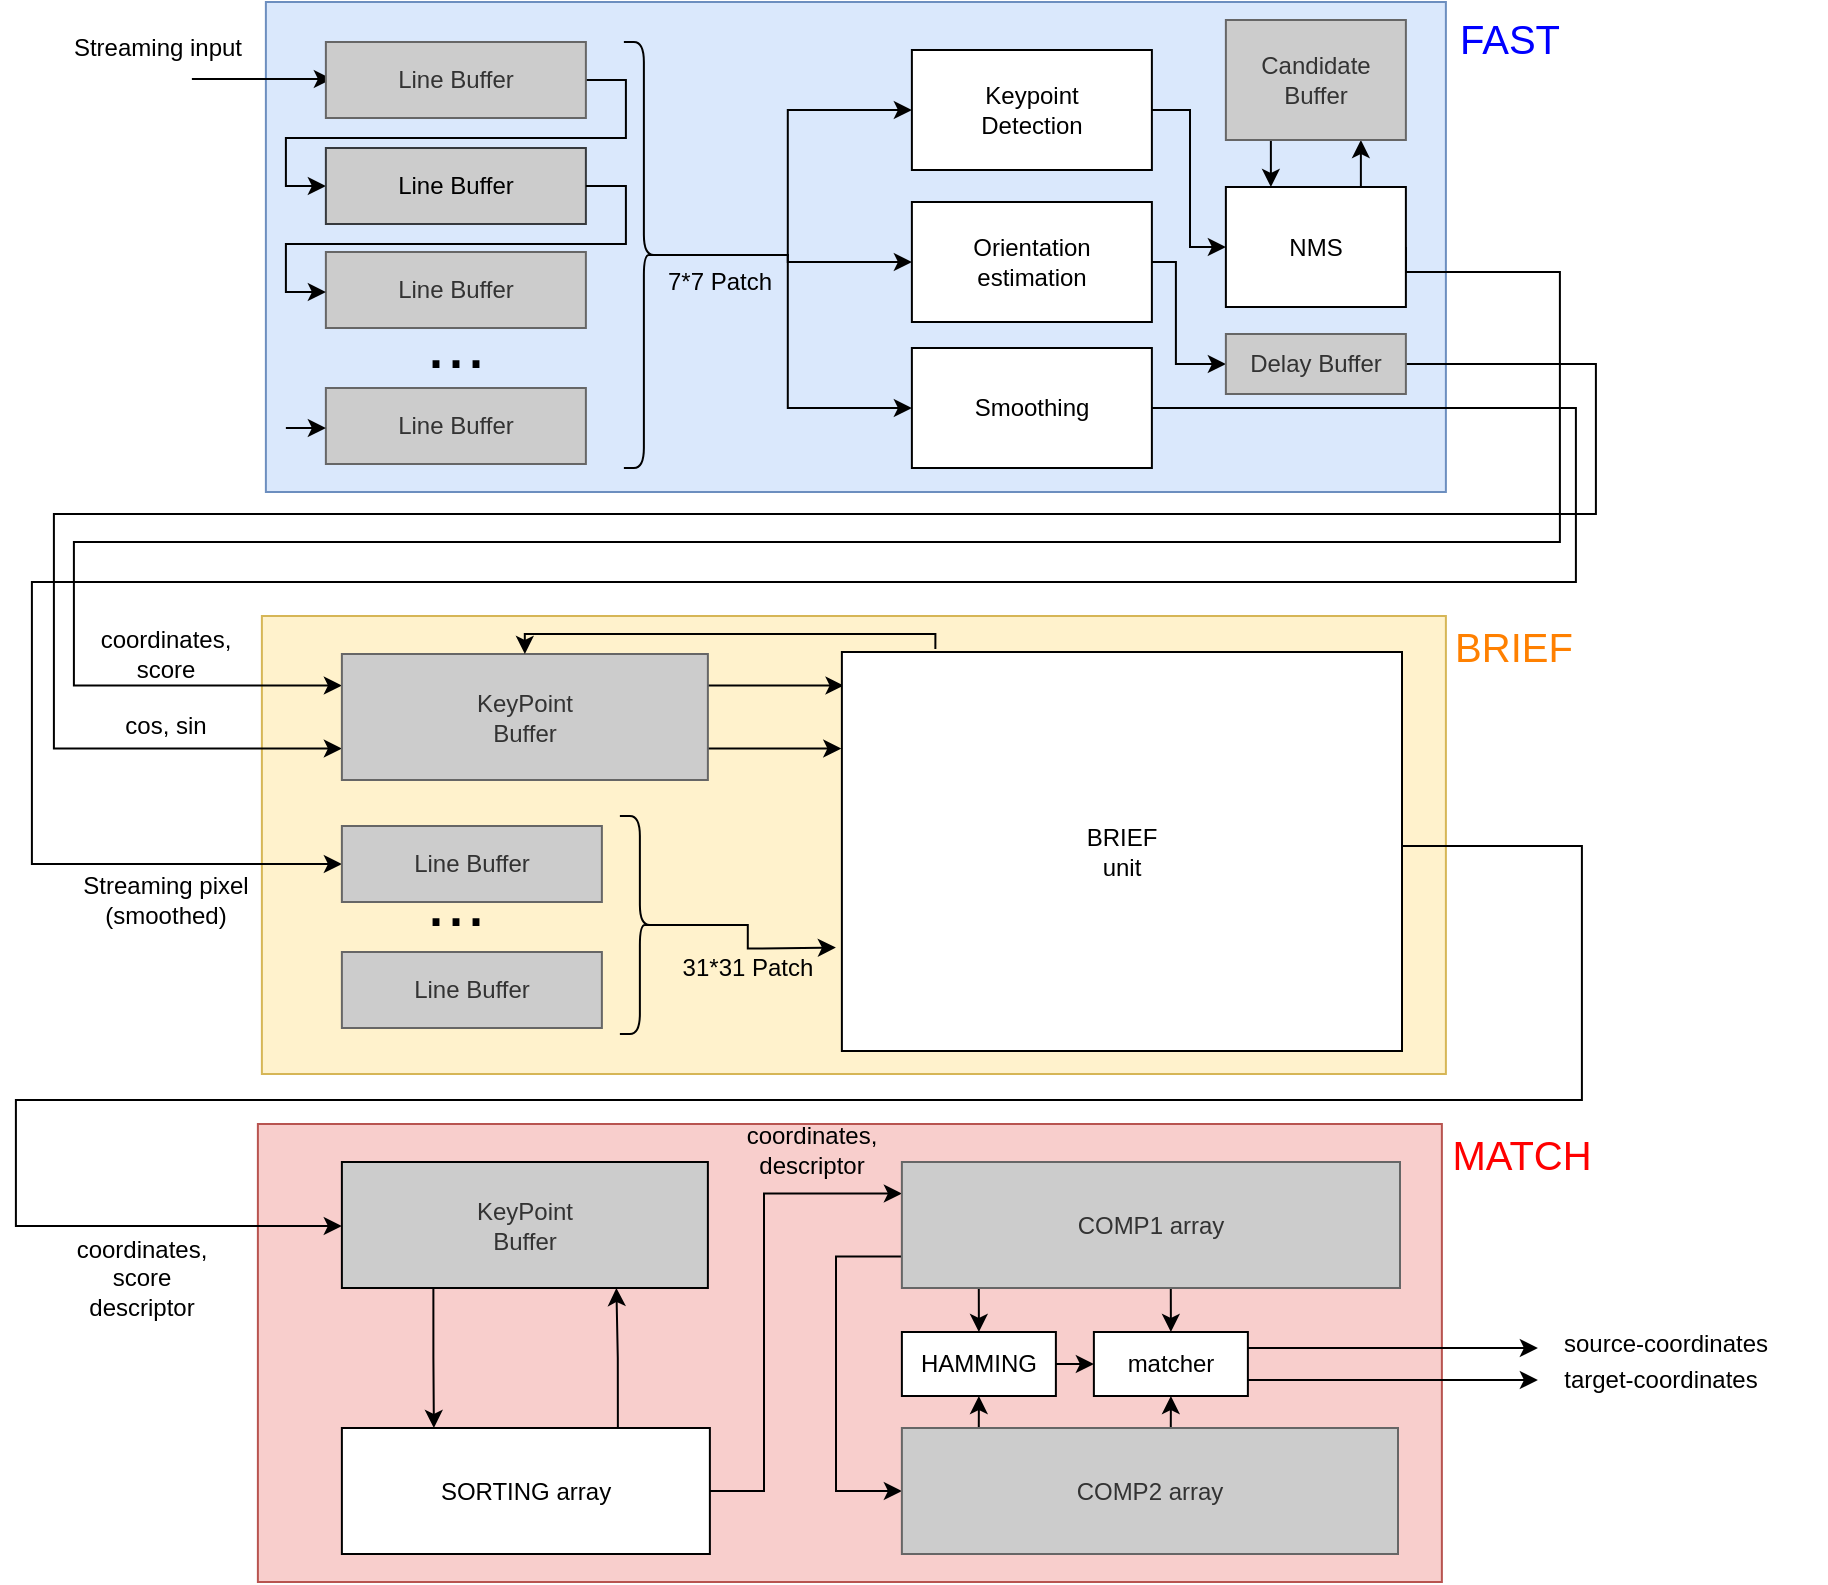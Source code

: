 <mxfile version="15.8.7" type="device" pages="8"><diagram name="Whole Architecture 的副本" id="gBM98iSuokV2mGFvwFlO"><mxGraphModel dx="946" dy="672" grid="0" gridSize="10" guides="1" tooltips="1" connect="1" arrows="1" fold="1" page="1" pageScale="1" pageWidth="1169" pageHeight="827" math="0" shadow="0"><root><mxCell id="dUdeKRlfnC9cF9fVrHHR-0"/><mxCell id="dUdeKRlfnC9cF9fVrHHR-1" parent="dUdeKRlfnC9cF9fVrHHR-0"/><mxCell id="XsoT1Ji7niYcE7XUhQdl-35" value="" style="rounded=0;whiteSpace=wrap;html=1;fillColor=#f8cecc;strokeColor=#b85450;" vertex="1" parent="dUdeKRlfnC9cF9fVrHHR-1"><mxGeometry x="214.94" y="577" width="592" height="229" as="geometry"/></mxCell><mxCell id="dUdeKRlfnC9cF9fVrHHR-33" value="" style="rounded=0;whiteSpace=wrap;html=1;fillColor=#fff2cc;strokeColor=#d6b656;" vertex="1" parent="dUdeKRlfnC9cF9fVrHHR-1"><mxGeometry x="216.94" y="323" width="592" height="229" as="geometry"/></mxCell><mxCell id="XsoT1Ji7niYcE7XUhQdl-34" style="edgeStyle=orthogonalEdgeStyle;rounded=0;orthogonalLoop=1;jettySize=auto;html=1;exitX=1;exitY=0.5;exitDx=0;exitDy=0;entryX=0;entryY=0.5;entryDx=0;entryDy=0;" edge="1" parent="dUdeKRlfnC9cF9fVrHHR-1" target="XsoT1Ji7niYcE7XUhQdl-33"><mxGeometry relative="1" as="geometry"><mxPoint x="702.94" y="439" as="sourcePoint"/><Array as="points"><mxPoint x="702.94" y="438"/><mxPoint x="876.94" y="438"/><mxPoint x="876.94" y="565"/><mxPoint x="93.94" y="565"/><mxPoint x="93.94" y="628"/><mxPoint x="256.94" y="628"/></Array></mxGeometry></mxCell><mxCell id="dUdeKRlfnC9cF9fVrHHR-5" value="" style="rounded=0;whiteSpace=wrap;html=1;fillColor=#dae8fc;strokeColor=#6c8ebf;" vertex="1" parent="dUdeKRlfnC9cF9fVrHHR-1"><mxGeometry x="218.94" y="16" width="590" height="245" as="geometry"/></mxCell><mxCell id="dUdeKRlfnC9cF9fVrHHR-8" value="" style="endArrow=classic;html=1;rounded=0;entryX=0;entryY=0.5;entryDx=0;entryDy=0;" edge="1" parent="dUdeKRlfnC9cF9fVrHHR-1"><mxGeometry width="50" height="50" relative="1" as="geometry"><mxPoint x="181.94" y="54.5" as="sourcePoint"/><mxPoint x="251.94" y="54.5" as="targetPoint"/></mxGeometry></mxCell><mxCell id="dUdeKRlfnC9cF9fVrHHR-9" value="Streaming input" style="text;html=1;strokeColor=none;fillColor=none;align=center;verticalAlign=middle;whiteSpace=wrap;rounded=0;" vertex="1" parent="dUdeKRlfnC9cF9fVrHHR-1"><mxGeometry x="114.94" y="24" width="100" height="30" as="geometry"/></mxCell><mxCell id="dUdeKRlfnC9cF9fVrHHR-11" style="edgeStyle=orthogonalEdgeStyle;rounded=0;orthogonalLoop=1;jettySize=auto;html=1;exitX=0.1;exitY=0.5;exitDx=0;exitDy=0;entryX=0;entryY=0.5;entryDx=0;entryDy=0;exitPerimeter=0;" edge="1" parent="dUdeKRlfnC9cF9fVrHHR-1" source="XsoT1Ji7niYcE7XUhQdl-9" target="dUdeKRlfnC9cF9fVrHHR-18"><mxGeometry relative="1" as="geometry"><mxPoint x="478.94" y="151" as="sourcePoint"/></mxGeometry></mxCell><mxCell id="dUdeKRlfnC9cF9fVrHHR-13" style="edgeStyle=orthogonalEdgeStyle;rounded=0;orthogonalLoop=1;jettySize=auto;html=1;exitX=0.1;exitY=0.5;exitDx=0;exitDy=0;entryX=0;entryY=0.5;entryDx=0;entryDy=0;exitPerimeter=0;" edge="1" parent="dUdeKRlfnC9cF9fVrHHR-1" source="XsoT1Ji7niYcE7XUhQdl-9" target="dUdeKRlfnC9cF9fVrHHR-31"><mxGeometry relative="1" as="geometry"><mxPoint x="478.94" y="151" as="sourcePoint"/></mxGeometry></mxCell><mxCell id="dUdeKRlfnC9cF9fVrHHR-17" style="edgeStyle=orthogonalEdgeStyle;rounded=0;orthogonalLoop=1;jettySize=auto;html=1;exitX=1;exitY=0.5;exitDx=0;exitDy=0;entryX=0;entryY=0.5;entryDx=0;entryDy=0;" edge="1" parent="dUdeKRlfnC9cF9fVrHHR-1" source="dUdeKRlfnC9cF9fVrHHR-18" target="dUdeKRlfnC9cF9fVrHHR-21"><mxGeometry relative="1" as="geometry"><mxPoint x="698.94" y="151.471" as="targetPoint"/><Array as="points"><mxPoint x="681" y="70"/><mxPoint x="681" y="139"/></Array></mxGeometry></mxCell><mxCell id="dUdeKRlfnC9cF9fVrHHR-18" value="Keypoint&lt;br&gt;Detection" style="rounded=0;whiteSpace=wrap;html=1;" vertex="1" parent="dUdeKRlfnC9cF9fVrHHR-1"><mxGeometry x="541.94" y="40" width="120" height="60" as="geometry"/></mxCell><mxCell id="dUdeKRlfnC9cF9fVrHHR-19" style="edgeStyle=orthogonalEdgeStyle;rounded=0;orthogonalLoop=1;jettySize=auto;html=1;exitX=0.75;exitY=0;exitDx=0;exitDy=0;entryX=0.75;entryY=1;entryDx=0;entryDy=0;" edge="1" parent="dUdeKRlfnC9cF9fVrHHR-1" source="dUdeKRlfnC9cF9fVrHHR-21" target="dUdeKRlfnC9cF9fVrHHR-23"><mxGeometry relative="1" as="geometry"/></mxCell><mxCell id="dUdeKRlfnC9cF9fVrHHR-20" style="edgeStyle=orthogonalEdgeStyle;rounded=0;orthogonalLoop=1;jettySize=auto;html=1;exitX=1;exitY=0.5;exitDx=0;exitDy=0;entryX=0;entryY=0.25;entryDx=0;entryDy=0;" edge="1" parent="dUdeKRlfnC9cF9fVrHHR-1" source="dUdeKRlfnC9cF9fVrHHR-21" target="XsoT1Ji7niYcE7XUhQdl-17"><mxGeometry relative="1" as="geometry"><mxPoint x="248.94" y="363" as="targetPoint"/><Array as="points"><mxPoint x="788.94" y="151"/><mxPoint x="865.94" y="151"/><mxPoint x="865.94" y="286"/><mxPoint x="122.94" y="286"/><mxPoint x="122.94" y="358"/></Array></mxGeometry></mxCell><mxCell id="dUdeKRlfnC9cF9fVrHHR-21" value="NMS" style="rounded=0;whiteSpace=wrap;html=1;" vertex="1" parent="dUdeKRlfnC9cF9fVrHHR-1"><mxGeometry x="698.94" y="108.5" width="90" height="60" as="geometry"/></mxCell><mxCell id="dUdeKRlfnC9cF9fVrHHR-22" style="edgeStyle=orthogonalEdgeStyle;rounded=0;orthogonalLoop=1;jettySize=auto;html=1;exitX=0.25;exitY=1;exitDx=0;exitDy=0;entryX=0.25;entryY=0;entryDx=0;entryDy=0;" edge="1" parent="dUdeKRlfnC9cF9fVrHHR-1" source="dUdeKRlfnC9cF9fVrHHR-23" target="dUdeKRlfnC9cF9fVrHHR-21"><mxGeometry relative="1" as="geometry"/></mxCell><mxCell id="dUdeKRlfnC9cF9fVrHHR-23" value="Candidate&lt;br&gt;Buffer" style="rounded=0;whiteSpace=wrap;html=1;fillColor=#CCCCCC;fontColor=#333333;strokeColor=#666666;" vertex="1" parent="dUdeKRlfnC9cF9fVrHHR-1"><mxGeometry x="698.94" y="25" width="90" height="60" as="geometry"/></mxCell><mxCell id="XsoT1Ji7niYcE7XUhQdl-15" style="edgeStyle=orthogonalEdgeStyle;rounded=0;orthogonalLoop=1;jettySize=auto;html=1;exitX=1;exitY=0.5;exitDx=0;exitDy=0;entryX=0;entryY=0.5;entryDx=0;entryDy=0;" edge="1" parent="dUdeKRlfnC9cF9fVrHHR-1" source="dUdeKRlfnC9cF9fVrHHR-31" target="XsoT1Ji7niYcE7XUhQdl-14"><mxGeometry relative="1" as="geometry"><Array as="points"><mxPoint x="673.94" y="146"/><mxPoint x="673.94" y="197"/></Array></mxGeometry></mxCell><mxCell id="dUdeKRlfnC9cF9fVrHHR-31" value="Orientation&lt;br&gt;estimation" style="rounded=0;whiteSpace=wrap;html=1;fillColor=#FFFFFF;" vertex="1" parent="dUdeKRlfnC9cF9fVrHHR-1"><mxGeometry x="541.94" y="116" width="120" height="60" as="geometry"/></mxCell><mxCell id="XsoT1Ji7niYcE7XUhQdl-4" style="edgeStyle=orthogonalEdgeStyle;rounded=0;orthogonalLoop=1;jettySize=auto;html=1;exitX=1;exitY=0.5;exitDx=0;exitDy=0;entryX=0;entryY=0.5;entryDx=0;entryDy=0;" edge="1" parent="dUdeKRlfnC9cF9fVrHHR-1" source="OK39PiWsphj-ECylb-Mh-0" target="OK39PiWsphj-ECylb-Mh-2"><mxGeometry relative="1" as="geometry"><Array as="points"><mxPoint x="398.94" y="55"/><mxPoint x="398.94" y="84"/><mxPoint x="228.94" y="84"/><mxPoint x="228.94" y="108"/></Array></mxGeometry></mxCell><mxCell id="OK39PiWsphj-ECylb-Mh-0" value="Line Buffer" style="rounded=0;whiteSpace=wrap;html=1;fillColor=#CCCCCC;fontColor=#333333;strokeColor=#666666;" vertex="1" parent="dUdeKRlfnC9cF9fVrHHR-1"><mxGeometry x="248.94" y="36" width="130" height="38" as="geometry"/></mxCell><mxCell id="OK39PiWsphj-ECylb-Mh-1" value="Line Buffer" style="rounded=0;whiteSpace=wrap;html=1;fillColor=#CCCCCC;fontColor=#333333;strokeColor=#666666;" vertex="1" parent="dUdeKRlfnC9cF9fVrHHR-1"><mxGeometry x="248.94" y="141" width="130" height="38" as="geometry"/></mxCell><mxCell id="OK39PiWsphj-ECylb-Mh-2" value="Line Buffer" style="rounded=0;whiteSpace=wrap;html=1;fillColor=#CCCCCC;strokeColor=#36393d;" vertex="1" parent="dUdeKRlfnC9cF9fVrHHR-1"><mxGeometry x="248.94" y="89" width="130" height="38" as="geometry"/></mxCell><mxCell id="XsoT1Ji7niYcE7XUhQdl-0" value="&lt;font style=&quot;font-size: 36px&quot;&gt;...&lt;/font&gt;" style="text;html=1;strokeColor=none;fillColor=none;align=center;verticalAlign=middle;whiteSpace=wrap;rounded=0;" vertex="1" parent="dUdeKRlfnC9cF9fVrHHR-1"><mxGeometry x="283.94" y="171" width="60" height="30" as="geometry"/></mxCell><mxCell id="XsoT1Ji7niYcE7XUhQdl-2" value="Line Buffer" style="rounded=0;whiteSpace=wrap;html=1;fillColor=#CCCCCC;fontColor=#333333;strokeColor=#666666;" vertex="1" parent="dUdeKRlfnC9cF9fVrHHR-1"><mxGeometry x="248.94" y="209" width="130" height="38" as="geometry"/></mxCell><mxCell id="XsoT1Ji7niYcE7XUhQdl-5" style="edgeStyle=orthogonalEdgeStyle;rounded=0;orthogonalLoop=1;jettySize=auto;html=1;exitX=1;exitY=0.5;exitDx=0;exitDy=0;entryX=0;entryY=0.5;entryDx=0;entryDy=0;" edge="1" parent="dUdeKRlfnC9cF9fVrHHR-1"><mxGeometry relative="1" as="geometry"><mxPoint x="378.94" y="108" as="sourcePoint"/><mxPoint x="248.94" y="161" as="targetPoint"/><Array as="points"><mxPoint x="398.94" y="108"/><mxPoint x="398.94" y="137"/><mxPoint x="228.94" y="137"/><mxPoint x="228.94" y="161"/></Array></mxGeometry></mxCell><mxCell id="XsoT1Ji7niYcE7XUhQdl-8" style="edgeStyle=orthogonalEdgeStyle;rounded=0;orthogonalLoop=1;jettySize=auto;html=1;entryX=0;entryY=0.5;entryDx=0;entryDy=0;" edge="1" parent="dUdeKRlfnC9cF9fVrHHR-1"><mxGeometry relative="1" as="geometry"><mxPoint x="228.94" y="229" as="sourcePoint"/><mxPoint x="248.94" y="229" as="targetPoint"/><Array as="points"><mxPoint x="228.94" y="229"/></Array></mxGeometry></mxCell><mxCell id="XsoT1Ji7niYcE7XUhQdl-11" style="edgeStyle=orthogonalEdgeStyle;rounded=0;orthogonalLoop=1;jettySize=auto;html=1;exitX=0.1;exitY=0.5;exitDx=0;exitDy=0;exitPerimeter=0;entryX=0;entryY=0.5;entryDx=0;entryDy=0;" edge="1" parent="dUdeKRlfnC9cF9fVrHHR-1" source="XsoT1Ji7niYcE7XUhQdl-9" target="XsoT1Ji7niYcE7XUhQdl-10"><mxGeometry relative="1" as="geometry"/></mxCell><mxCell id="XsoT1Ji7niYcE7XUhQdl-9" value="" style="shape=curlyBracket;whiteSpace=wrap;html=1;rounded=1;flipH=1;" vertex="1" parent="dUdeKRlfnC9cF9fVrHHR-1"><mxGeometry x="397.94" y="36" width="20" height="213" as="geometry"/></mxCell><mxCell id="XsoT1Ji7niYcE7XUhQdl-21" style="edgeStyle=orthogonalEdgeStyle;rounded=0;orthogonalLoop=1;jettySize=auto;html=1;exitX=1;exitY=0.5;exitDx=0;exitDy=0;entryX=0;entryY=0.5;entryDx=0;entryDy=0;" edge="1" parent="dUdeKRlfnC9cF9fVrHHR-1" source="XsoT1Ji7niYcE7XUhQdl-10" target="XsoT1Ji7niYcE7XUhQdl-18"><mxGeometry relative="1" as="geometry"><Array as="points"><mxPoint x="873.94" y="219"/><mxPoint x="873.94" y="306"/><mxPoint x="101.94" y="306"/><mxPoint x="101.94" y="447"/></Array></mxGeometry></mxCell><mxCell id="XsoT1Ji7niYcE7XUhQdl-10" value="Smoothing" style="rounded=0;whiteSpace=wrap;html=1;fillColor=#FFFFFF;" vertex="1" parent="dUdeKRlfnC9cF9fVrHHR-1"><mxGeometry x="541.94" y="189" width="120" height="60" as="geometry"/></mxCell><mxCell id="XsoT1Ji7niYcE7XUhQdl-12" value="7*7 Patch" style="text;html=1;strokeColor=none;fillColor=none;align=center;verticalAlign=middle;whiteSpace=wrap;rounded=0;" vertex="1" parent="dUdeKRlfnC9cF9fVrHHR-1"><mxGeometry x="415.94" y="141" width="60" height="30" as="geometry"/></mxCell><mxCell id="XsoT1Ji7niYcE7XUhQdl-16" style="edgeStyle=orthogonalEdgeStyle;rounded=0;orthogonalLoop=1;jettySize=auto;html=1;exitX=1;exitY=0.5;exitDx=0;exitDy=0;entryX=0;entryY=0.75;entryDx=0;entryDy=0;" edge="1" parent="dUdeKRlfnC9cF9fVrHHR-1" source="XsoT1Ji7niYcE7XUhQdl-14" target="XsoT1Ji7niYcE7XUhQdl-17"><mxGeometry relative="1" as="geometry"><Array as="points"><mxPoint x="883.94" y="197"/><mxPoint x="883.94" y="272"/><mxPoint x="112.94" y="272"/><mxPoint x="112.94" y="389"/></Array></mxGeometry></mxCell><mxCell id="XsoT1Ji7niYcE7XUhQdl-14" value="Delay Buffer" style="rounded=0;whiteSpace=wrap;html=1;fillColor=#CCCCCC;fontColor=#333333;strokeColor=#666666;" vertex="1" parent="dUdeKRlfnC9cF9fVrHHR-1"><mxGeometry x="698.94" y="182" width="90" height="30" as="geometry"/></mxCell><mxCell id="XsoT1Ji7niYcE7XUhQdl-29" style="edgeStyle=orthogonalEdgeStyle;rounded=0;orthogonalLoop=1;jettySize=auto;html=1;exitX=1;exitY=0.25;exitDx=0;exitDy=0;entryX=0.003;entryY=0.084;entryDx=0;entryDy=0;entryPerimeter=0;" edge="1" parent="dUdeKRlfnC9cF9fVrHHR-1" source="XsoT1Ji7niYcE7XUhQdl-17" target="6QO6-wrr7ke4ncZ_R2ZU-4"><mxGeometry relative="1" as="geometry"><mxPoint x="505.134" y="358.007" as="targetPoint"/></mxGeometry></mxCell><mxCell id="XsoT1Ji7niYcE7XUhQdl-30" style="edgeStyle=orthogonalEdgeStyle;rounded=0;orthogonalLoop=1;jettySize=auto;html=1;exitX=1;exitY=0.75;exitDx=0;exitDy=0;entryX=-0.001;entryY=0.242;entryDx=0;entryDy=0;entryPerimeter=0;" edge="1" parent="dUdeKRlfnC9cF9fVrHHR-1" source="XsoT1Ji7niYcE7XUhQdl-17" target="6QO6-wrr7ke4ncZ_R2ZU-4"><mxGeometry relative="1" as="geometry"><mxPoint x="503.94" y="389.25" as="targetPoint"/></mxGeometry></mxCell><mxCell id="XsoT1Ji7niYcE7XUhQdl-17" value="KeyPoint&lt;br&gt;Buffer" style="rounded=0;whiteSpace=wrap;html=1;fillColor=#CCCCCC;fontColor=#333333;strokeColor=#666666;" vertex="1" parent="dUdeKRlfnC9cF9fVrHHR-1"><mxGeometry x="256.94" y="342" width="183" height="63" as="geometry"/></mxCell><mxCell id="XsoT1Ji7niYcE7XUhQdl-18" value="Line Buffer" style="rounded=0;whiteSpace=wrap;html=1;fillColor=#CCCCCC;fontColor=#333333;strokeColor=#666666;" vertex="1" parent="dUdeKRlfnC9cF9fVrHHR-1"><mxGeometry x="256.94" y="428" width="130" height="38" as="geometry"/></mxCell><mxCell id="XsoT1Ji7niYcE7XUhQdl-19" value="Line Buffer" style="rounded=0;whiteSpace=wrap;html=1;fillColor=#CCCCCC;fontColor=#333333;strokeColor=#666666;" vertex="1" parent="dUdeKRlfnC9cF9fVrHHR-1"><mxGeometry x="256.94" y="491" width="130" height="38" as="geometry"/></mxCell><mxCell id="XsoT1Ji7niYcE7XUhQdl-20" value="&lt;font style=&quot;font-size: 36px&quot;&gt;...&lt;/font&gt;" style="text;html=1;strokeColor=none;fillColor=none;align=center;verticalAlign=middle;whiteSpace=wrap;rounded=0;" vertex="1" parent="dUdeKRlfnC9cF9fVrHHR-1"><mxGeometry x="283.94" y="450" width="60" height="30" as="geometry"/></mxCell><mxCell id="XsoT1Ji7niYcE7XUhQdl-22" value="Streaming pixel (smoothed)" style="text;html=1;strokeColor=none;fillColor=none;align=center;verticalAlign=middle;whiteSpace=wrap;rounded=0;" vertex="1" parent="dUdeKRlfnC9cF9fVrHHR-1"><mxGeometry x="118.94" y="450" width="100" height="30" as="geometry"/></mxCell><mxCell id="XsoT1Ji7niYcE7XUhQdl-25" style="edgeStyle=orthogonalEdgeStyle;rounded=0;orthogonalLoop=1;jettySize=auto;html=1;exitX=0.1;exitY=0.5;exitDx=0;exitDy=0;exitPerimeter=0;entryX=0;entryY=0.75;entryDx=0;entryDy=0;" edge="1" parent="dUdeKRlfnC9cF9fVrHHR-1" source="XsoT1Ji7niYcE7XUhQdl-23"><mxGeometry relative="1" as="geometry"><mxPoint x="503.94" y="488.75" as="targetPoint"/></mxGeometry></mxCell><mxCell id="XsoT1Ji7niYcE7XUhQdl-23" value="" style="shape=curlyBracket;whiteSpace=wrap;html=1;rounded=1;flipH=1;" vertex="1" parent="dUdeKRlfnC9cF9fVrHHR-1"><mxGeometry x="395.94" y="423" width="20" height="109" as="geometry"/></mxCell><mxCell id="XsoT1Ji7niYcE7XUhQdl-31" style="edgeStyle=orthogonalEdgeStyle;rounded=0;orthogonalLoop=1;jettySize=auto;html=1;exitX=0.25;exitY=0;exitDx=0;exitDy=0;entryX=0.5;entryY=0;entryDx=0;entryDy=0;" edge="1" parent="dUdeKRlfnC9cF9fVrHHR-1" target="XsoT1Ji7niYcE7XUhQdl-17"><mxGeometry relative="1" as="geometry"><mxPoint x="553.69" y="339.5" as="sourcePoint"/><Array as="points"><mxPoint x="553.94" y="332"/><mxPoint x="348.94" y="332"/></Array></mxGeometry></mxCell><mxCell id="XsoT1Ji7niYcE7XUhQdl-26" value="31*31 Patch" style="text;html=1;strokeColor=none;fillColor=none;align=center;verticalAlign=middle;whiteSpace=wrap;rounded=0;" vertex="1" parent="dUdeKRlfnC9cF9fVrHHR-1"><mxGeometry x="412.94" y="484" width="94" height="30" as="geometry"/></mxCell><mxCell id="XsoT1Ji7niYcE7XUhQdl-49" style="edgeStyle=orthogonalEdgeStyle;rounded=0;orthogonalLoop=1;jettySize=auto;html=1;exitX=0.25;exitY=1;exitDx=0;exitDy=0;entryX=0.25;entryY=0;entryDx=0;entryDy=0;" edge="1" parent="dUdeKRlfnC9cF9fVrHHR-1" source="XsoT1Ji7niYcE7XUhQdl-33" target="XsoT1Ji7niYcE7XUhQdl-37"><mxGeometry relative="1" as="geometry"/></mxCell><mxCell id="XsoT1Ji7niYcE7XUhQdl-33" value="KeyPoint&lt;br&gt;Buffer" style="rounded=0;whiteSpace=wrap;html=1;fillColor=#CCCCCC;fontColor=#333333;strokeColor=#000000;" vertex="1" parent="dUdeKRlfnC9cF9fVrHHR-1"><mxGeometry x="256.94" y="596" width="183" height="63" as="geometry"/></mxCell><mxCell id="XsoT1Ji7niYcE7XUhQdl-50" style="edgeStyle=orthogonalEdgeStyle;rounded=0;orthogonalLoop=1;jettySize=auto;html=1;exitX=0.75;exitY=0;exitDx=0;exitDy=0;entryX=0.75;entryY=1;entryDx=0;entryDy=0;" edge="1" parent="dUdeKRlfnC9cF9fVrHHR-1" source="XsoT1Ji7niYcE7XUhQdl-37" target="XsoT1Ji7niYcE7XUhQdl-33"><mxGeometry relative="1" as="geometry"/></mxCell><mxCell id="XsoT1Ji7niYcE7XUhQdl-51" style="edgeStyle=orthogonalEdgeStyle;rounded=0;orthogonalLoop=1;jettySize=auto;html=1;exitX=1;exitY=0.5;exitDx=0;exitDy=0;entryX=0;entryY=0.25;entryDx=0;entryDy=0;" edge="1" parent="dUdeKRlfnC9cF9fVrHHR-1" source="XsoT1Ji7niYcE7XUhQdl-37" target="XsoT1Ji7niYcE7XUhQdl-38"><mxGeometry relative="1" as="geometry"><Array as="points"><mxPoint x="468" y="761"/><mxPoint x="468" y="612"/></Array></mxGeometry></mxCell><mxCell id="XsoT1Ji7niYcE7XUhQdl-37" value="SORTING array" style="rounded=0;whiteSpace=wrap;html=1;" vertex="1" parent="dUdeKRlfnC9cF9fVrHHR-1"><mxGeometry x="256.94" y="729" width="184" height="63" as="geometry"/></mxCell><mxCell id="XsoT1Ji7niYcE7XUhQdl-42" style="edgeStyle=orthogonalEdgeStyle;rounded=0;orthogonalLoop=1;jettySize=auto;html=1;exitX=0.25;exitY=1;exitDx=0;exitDy=0;entryX=0.5;entryY=0;entryDx=0;entryDy=0;" edge="1" parent="dUdeKRlfnC9cF9fVrHHR-1" source="XsoT1Ji7niYcE7XUhQdl-38" target="XsoT1Ji7niYcE7XUhQdl-40"><mxGeometry relative="1" as="geometry"/></mxCell><mxCell id="XsoT1Ji7niYcE7XUhQdl-45" style="edgeStyle=orthogonalEdgeStyle;rounded=0;orthogonalLoop=1;jettySize=auto;html=1;exitX=0.5;exitY=1;exitDx=0;exitDy=0;entryX=0.5;entryY=0;entryDx=0;entryDy=0;" edge="1" parent="dUdeKRlfnC9cF9fVrHHR-1" source="XsoT1Ji7niYcE7XUhQdl-38" target="XsoT1Ji7niYcE7XUhQdl-41"><mxGeometry relative="1" as="geometry"/></mxCell><mxCell id="6QO6-wrr7ke4ncZ_R2ZU-8" style="edgeStyle=orthogonalEdgeStyle;rounded=0;orthogonalLoop=1;jettySize=auto;html=1;exitX=0;exitY=0.75;exitDx=0;exitDy=0;entryX=0;entryY=0.5;entryDx=0;entryDy=0;fontSize=20;fontColor=#FF0000;" edge="1" parent="dUdeKRlfnC9cF9fVrHHR-1" source="XsoT1Ji7niYcE7XUhQdl-38" target="XsoT1Ji7niYcE7XUhQdl-39"><mxGeometry relative="1" as="geometry"><Array as="points"><mxPoint x="504" y="643"/><mxPoint x="504" y="761"/></Array></mxGeometry></mxCell><mxCell id="XsoT1Ji7niYcE7XUhQdl-38" value="COMP1 array" style="rounded=0;whiteSpace=wrap;html=1;fillColor=#CCCCCC;fontColor=#333333;strokeColor=#666666;" vertex="1" parent="dUdeKRlfnC9cF9fVrHHR-1"><mxGeometry x="536.94" y="596" width="249.06" height="63" as="geometry"/></mxCell><mxCell id="XsoT1Ji7niYcE7XUhQdl-43" style="edgeStyle=orthogonalEdgeStyle;rounded=0;orthogonalLoop=1;jettySize=auto;html=1;exitX=0.25;exitY=0;exitDx=0;exitDy=0;entryX=0.5;entryY=1;entryDx=0;entryDy=0;" edge="1" parent="dUdeKRlfnC9cF9fVrHHR-1" source="XsoT1Ji7niYcE7XUhQdl-39" target="XsoT1Ji7niYcE7XUhQdl-40"><mxGeometry relative="1" as="geometry"/></mxCell><mxCell id="XsoT1Ji7niYcE7XUhQdl-46" style="edgeStyle=orthogonalEdgeStyle;rounded=0;orthogonalLoop=1;jettySize=auto;html=1;exitX=0.5;exitY=0;exitDx=0;exitDy=0;entryX=0.5;entryY=1;entryDx=0;entryDy=0;" edge="1" parent="dUdeKRlfnC9cF9fVrHHR-1" source="XsoT1Ji7niYcE7XUhQdl-39" target="XsoT1Ji7niYcE7XUhQdl-41"><mxGeometry relative="1" as="geometry"/></mxCell><mxCell id="XsoT1Ji7niYcE7XUhQdl-39" value="COMP2 array" style="rounded=0;whiteSpace=wrap;html=1;fillColor=#CCCCCC;fontColor=#333333;strokeColor=#666666;" vertex="1" parent="dUdeKRlfnC9cF9fVrHHR-1"><mxGeometry x="536.94" y="729" width="248.06" height="63" as="geometry"/></mxCell><mxCell id="XsoT1Ji7niYcE7XUhQdl-44" style="edgeStyle=orthogonalEdgeStyle;rounded=0;orthogonalLoop=1;jettySize=auto;html=1;exitX=1;exitY=0.5;exitDx=0;exitDy=0;entryX=0;entryY=0.5;entryDx=0;entryDy=0;" edge="1" parent="dUdeKRlfnC9cF9fVrHHR-1" source="XsoT1Ji7niYcE7XUhQdl-40" target="XsoT1Ji7niYcE7XUhQdl-41"><mxGeometry relative="1" as="geometry"/></mxCell><mxCell id="XsoT1Ji7niYcE7XUhQdl-40" value="HAMMING" style="rounded=0;whiteSpace=wrap;html=1;" vertex="1" parent="dUdeKRlfnC9cF9fVrHHR-1"><mxGeometry x="536.94" y="681" width="77" height="32" as="geometry"/></mxCell><mxCell id="XsoT1Ji7niYcE7XUhQdl-47" style="edgeStyle=orthogonalEdgeStyle;rounded=0;orthogonalLoop=1;jettySize=auto;html=1;exitX=1;exitY=0.25;exitDx=0;exitDy=0;" edge="1" parent="dUdeKRlfnC9cF9fVrHHR-1" source="XsoT1Ji7niYcE7XUhQdl-41"><mxGeometry relative="1" as="geometry"><mxPoint x="854.94" y="689" as="targetPoint"/></mxGeometry></mxCell><mxCell id="XsoT1Ji7niYcE7XUhQdl-48" style="edgeStyle=orthogonalEdgeStyle;rounded=0;orthogonalLoop=1;jettySize=auto;html=1;exitX=1;exitY=0.75;exitDx=0;exitDy=0;" edge="1" parent="dUdeKRlfnC9cF9fVrHHR-1" source="XsoT1Ji7niYcE7XUhQdl-41"><mxGeometry relative="1" as="geometry"><mxPoint x="854.94" y="705" as="targetPoint"/></mxGeometry></mxCell><mxCell id="XsoT1Ji7niYcE7XUhQdl-41" value="matcher" style="rounded=0;whiteSpace=wrap;html=1;" vertex="1" parent="dUdeKRlfnC9cF9fVrHHR-1"><mxGeometry x="632.94" y="681" width="77" height="32" as="geometry"/></mxCell><mxCell id="LyC5y6kEZLNktR82n2fI-0" value="&lt;br&gt;source-coordinates" style="text;html=1;strokeColor=none;fillColor=none;align=center;verticalAlign=middle;whiteSpace=wrap;rounded=0;" vertex="1" parent="dUdeKRlfnC9cF9fVrHHR-1"><mxGeometry x="838.94" y="664" width="160" height="30" as="geometry"/></mxCell><mxCell id="bp3yc2tTEIQpbD3M3m7W-0" value="target-coordinates" style="text;html=1;strokeColor=none;fillColor=none;align=center;verticalAlign=middle;whiteSpace=wrap;rounded=0;" vertex="1" parent="dUdeKRlfnC9cF9fVrHHR-1"><mxGeometry x="838.94" y="690" width="155" height="30" as="geometry"/></mxCell><mxCell id="6QO6-wrr7ke4ncZ_R2ZU-0" value="coordinates, score" style="text;html=1;strokeColor=none;fillColor=none;align=center;verticalAlign=middle;whiteSpace=wrap;rounded=0;" vertex="1" parent="dUdeKRlfnC9cF9fVrHHR-1"><mxGeometry x="118.94" y="327" width="100" height="30" as="geometry"/></mxCell><mxCell id="6QO6-wrr7ke4ncZ_R2ZU-1" value="cos, sin" style="text;html=1;strokeColor=none;fillColor=none;align=center;verticalAlign=middle;whiteSpace=wrap;rounded=0;" vertex="1" parent="dUdeKRlfnC9cF9fVrHHR-1"><mxGeometry x="118.94" y="363" width="100" height="30" as="geometry"/></mxCell><mxCell id="6QO6-wrr7ke4ncZ_R2ZU-2" value="coordinates, score&lt;br&gt;descriptor" style="text;html=1;strokeColor=none;fillColor=none;align=center;verticalAlign=middle;whiteSpace=wrap;rounded=0;" vertex="1" parent="dUdeKRlfnC9cF9fVrHHR-1"><mxGeometry x="106.94" y="639" width="100" height="30" as="geometry"/></mxCell><mxCell id="6QO6-wrr7ke4ncZ_R2ZU-3" value="coordinates, descriptor" style="text;html=1;strokeColor=none;fillColor=none;align=center;verticalAlign=middle;whiteSpace=wrap;rounded=0;" vertex="1" parent="dUdeKRlfnC9cF9fVrHHR-1"><mxGeometry x="441.94" y="575" width="100" height="30" as="geometry"/></mxCell><mxCell id="6QO6-wrr7ke4ncZ_R2ZU-4" value="&lt;span&gt;BRIEF&lt;/span&gt;&lt;br&gt;&lt;span&gt;unit&lt;/span&gt;" style="rounded=0;whiteSpace=wrap;html=1;" vertex="1" parent="dUdeKRlfnC9cF9fVrHHR-1"><mxGeometry x="506.94" y="341" width="280.06" height="199.5" as="geometry"/></mxCell><mxCell id="6QO6-wrr7ke4ncZ_R2ZU-5" value="&lt;font color=&quot;#0000ff&quot; style=&quot;font-size: 20px&quot;&gt;FAST&lt;/font&gt;" style="text;html=1;strokeColor=none;fillColor=none;align=center;verticalAlign=middle;whiteSpace=wrap;rounded=0;" vertex="1" parent="dUdeKRlfnC9cF9fVrHHR-1"><mxGeometry x="811" y="19" width="60" height="30" as="geometry"/></mxCell><mxCell id="6QO6-wrr7ke4ncZ_R2ZU-6" value="&lt;font style=&quot;font-size: 20px&quot; color=&quot;#ff8000&quot;&gt;BRIEF&lt;/font&gt;" style="text;html=1;strokeColor=none;fillColor=none;align=center;verticalAlign=middle;whiteSpace=wrap;rounded=0;" vertex="1" parent="dUdeKRlfnC9cF9fVrHHR-1"><mxGeometry x="813" y="323" width="60" height="30" as="geometry"/></mxCell><mxCell id="6QO6-wrr7ke4ncZ_R2ZU-7" value="&lt;font style=&quot;font-size: 20px&quot; color=&quot;#ff0000&quot;&gt;MATCH&lt;/font&gt;" style="text;html=1;strokeColor=none;fillColor=none;align=center;verticalAlign=middle;whiteSpace=wrap;rounded=0;" vertex="1" parent="dUdeKRlfnC9cF9fVrHHR-1"><mxGeometry x="817" y="577" width="60" height="30" as="geometry"/></mxCell></root></mxGraphModel></diagram><diagram name="FAST-unit" id="MelBryM8-a8x1rDVkxNg"><mxGraphModel dx="1577" dy="1120" grid="0" gridSize="10" guides="1" tooltips="1" connect="1" arrows="1" fold="1" page="1" pageScale="1" pageWidth="1169" pageHeight="827" math="0" shadow="0"><root><mxCell id="522E4oEGlimD9v_02BXl-0"/><mxCell id="522E4oEGlimD9v_02BXl-1" parent="522E4oEGlimD9v_02BXl-0"/><mxCell id="522E4oEGlimD9v_02BXl-2" value="" style="rounded=0;whiteSpace=wrap;html=1;fontSize=12;" vertex="1" parent="522E4oEGlimD9v_02BXl-1"><mxGeometry x="8" y="65" width="960" height="556" as="geometry"/></mxCell><mxCell id="522E4oEGlimD9v_02BXl-3" value="" style="rounded=0;whiteSpace=wrap;html=1;fontSize=12;fontStyle=1;fillColor=#f5f5f5;fontColor=#333333;strokeColor=#666666;" vertex="1" parent="522E4oEGlimD9v_02BXl-1"><mxGeometry x="474" y="120" width="472" height="478" as="geometry"/></mxCell><mxCell id="522E4oEGlimD9v_02BXl-4" value="" style="rounded=0;whiteSpace=wrap;html=1;fontSize=12;fontStyle=1;fillColor=#f5f5f5;fontColor=#333333;strokeColor=#666666;" vertex="1" parent="522E4oEGlimD9v_02BXl-1"><mxGeometry x="40" y="120" width="418" height="478" as="geometry"/></mxCell><mxCell id="522E4oEGlimD9v_02BXl-5" value="" style="rounded=0;whiteSpace=wrap;html=1;fontSize=36;fillColor=#FFFFFF;" vertex="1" parent="522E4oEGlimD9v_02BXl-1"><mxGeometry x="100" y="363" width="40" height="40" as="geometry"/></mxCell><mxCell id="522E4oEGlimD9v_02BXl-6" value="" style="rounded=0;whiteSpace=wrap;html=1;fontSize=36;fillColor=#FFFFFF;" vertex="1" parent="522E4oEGlimD9v_02BXl-1"><mxGeometry x="140" y="363" width="40" height="40" as="geometry"/></mxCell><mxCell id="522E4oEGlimD9v_02BXl-7" value="" style="rounded=0;whiteSpace=wrap;html=1;fontSize=36;fillColor=#FFFFFF;" vertex="1" parent="522E4oEGlimD9v_02BXl-1"><mxGeometry x="180" y="363" width="40" height="40" as="geometry"/></mxCell><mxCell id="522E4oEGlimD9v_02BXl-8" value="&lt;font style=&quot;font-size: 12px&quot;&gt;CMP&lt;/font&gt;" style="rounded=0;whiteSpace=wrap;html=1;fontSize=36;fillColor=#FFFFFF;" vertex="1" parent="522E4oEGlimD9v_02BXl-1"><mxGeometry x="100" y="263" width="40" height="40" as="geometry"/></mxCell><mxCell id="522E4oEGlimD9v_02BXl-9" style="edgeStyle=orthogonalEdgeStyle;rounded=0;orthogonalLoop=1;jettySize=auto;html=1;exitX=0.5;exitY=1;exitDx=0;exitDy=0;entryX=0.5;entryY=0;entryDx=0;entryDy=0;fontSize=16;" edge="1" parent="522E4oEGlimD9v_02BXl-1" target="522E4oEGlimD9v_02BXl-6"><mxGeometry relative="1" as="geometry"><mxPoint x="160" y="303" as="sourcePoint"/></mxGeometry></mxCell><mxCell id="522E4oEGlimD9v_02BXl-10" style="edgeStyle=orthogonalEdgeStyle;rounded=0;orthogonalLoop=1;jettySize=auto;html=1;exitX=0.5;exitY=1;exitDx=0;exitDy=0;entryX=0.5;entryY=0;entryDx=0;entryDy=0;fontSize=16;" edge="1" parent="522E4oEGlimD9v_02BXl-1" target="522E4oEGlimD9v_02BXl-7"><mxGeometry relative="1" as="geometry"><mxPoint x="200" y="303" as="sourcePoint"/></mxGeometry></mxCell><mxCell id="522E4oEGlimD9v_02BXl-11" value="" style="rounded=0;whiteSpace=wrap;html=1;fontSize=36;fillColor=#FFFFFF;" vertex="1" parent="522E4oEGlimD9v_02BXl-1"><mxGeometry x="300" y="363" width="40" height="40" as="geometry"/></mxCell><mxCell id="522E4oEGlimD9v_02BXl-12" style="edgeStyle=orthogonalEdgeStyle;rounded=0;orthogonalLoop=1;jettySize=auto;html=1;exitX=0.5;exitY=1;exitDx=0;exitDy=0;entryX=0.5;entryY=0;entryDx=0;entryDy=0;fontSize=16;" edge="1" parent="522E4oEGlimD9v_02BXl-1" target="522E4oEGlimD9v_02BXl-11"><mxGeometry relative="1" as="geometry"><mxPoint x="320" y="303" as="sourcePoint"/></mxGeometry></mxCell><mxCell id="522E4oEGlimD9v_02BXl-13" value="&lt;font style=&quot;font-size: 12px&quot;&gt;CMP&lt;/font&gt;" style="rounded=0;whiteSpace=wrap;html=1;fontSize=36;fillColor=#FFFFFF;" vertex="1" parent="522E4oEGlimD9v_02BXl-1"><mxGeometry x="140" y="263" width="40" height="40" as="geometry"/></mxCell><mxCell id="522E4oEGlimD9v_02BXl-14" value="&lt;font style=&quot;font-size: 12px&quot;&gt;CMP&lt;/font&gt;" style="rounded=0;whiteSpace=wrap;html=1;fontSize=36;fillColor=#FFFFFF;" vertex="1" parent="522E4oEGlimD9v_02BXl-1"><mxGeometry x="180" y="263" width="40" height="40" as="geometry"/></mxCell><mxCell id="522E4oEGlimD9v_02BXl-15" value="&lt;font style=&quot;font-size: 12px&quot;&gt;CMP&lt;/font&gt;" style="rounded=0;whiteSpace=wrap;html=1;fontSize=36;fillColor=#FFFFFF;" vertex="1" parent="522E4oEGlimD9v_02BXl-1"><mxGeometry x="300" y="263" width="40" height="40" as="geometry"/></mxCell><mxCell id="522E4oEGlimD9v_02BXl-16" style="edgeStyle=orthogonalEdgeStyle;rounded=0;orthogonalLoop=1;jettySize=auto;html=1;exitX=1;exitY=0.5;exitDx=0;exitDy=0;exitPerimeter=0;entryX=0.175;entryY=0.75;entryDx=0;entryDy=0;entryPerimeter=0;fontSize=12;" edge="1" parent="522E4oEGlimD9v_02BXl-1" source="522E4oEGlimD9v_02BXl-17" target="522E4oEGlimD9v_02BXl-23"><mxGeometry relative="1" as="geometry"/></mxCell><mxCell id="522E4oEGlimD9v_02BXl-17" value="" style="shape=or;whiteSpace=wrap;html=1;fontSize=12;strokeColor=#000000;fillColor=#FFFFFF;rotation=90;" vertex="1" parent="522E4oEGlimD9v_02BXl-1"><mxGeometry x="154.75" y="414" width="38.5" height="54" as="geometry"/></mxCell><mxCell id="522E4oEGlimD9v_02BXl-18" value="&lt;font style=&quot;font-size: 36px&quot;&gt;...&lt;/font&gt;" style="text;html=1;strokeColor=none;fillColor=none;align=center;verticalAlign=middle;whiteSpace=wrap;rounded=0;" vertex="1" parent="522E4oEGlimD9v_02BXl-1"><mxGeometry x="229" y="263" width="60" height="30" as="geometry"/></mxCell><mxCell id="522E4oEGlimD9v_02BXl-19" value="&lt;font style=&quot;font-size: 36px&quot;&gt;...&lt;/font&gt;" style="text;html=1;strokeColor=none;fillColor=none;align=center;verticalAlign=middle;whiteSpace=wrap;rounded=0;" vertex="1" parent="522E4oEGlimD9v_02BXl-1"><mxGeometry x="229" y="363" width="60" height="30" as="geometry"/></mxCell><mxCell id="522E4oEGlimD9v_02BXl-20" value="" style="shape=curlyBracket;whiteSpace=wrap;html=1;rounded=1;flipH=1;fontSize=12;strokeColor=#000000;fillColor=#FFFFFF;rotation=90;size=0.437;" vertex="1" parent="522E4oEGlimD9v_02BXl-1"><mxGeometry x="165" y="358" width="18" height="108" as="geometry"/></mxCell><mxCell id="522E4oEGlimD9v_02BXl-21" value="9" style="text;html=1;strokeColor=none;fillColor=none;align=center;verticalAlign=middle;whiteSpace=wrap;rounded=0;fontSize=12;" vertex="1" parent="522E4oEGlimD9v_02BXl-1"><mxGeometry x="187" y="417" width="60" height="30" as="geometry"/></mxCell><mxCell id="522E4oEGlimD9v_02BXl-22" style="edgeStyle=orthogonalEdgeStyle;rounded=0;orthogonalLoop=1;jettySize=auto;html=1;exitX=1;exitY=0.5;exitDx=0;exitDy=0;exitPerimeter=0;fontSize=12;entryX=0.5;entryY=0;entryDx=0;entryDy=0;" edge="1" parent="522E4oEGlimD9v_02BXl-1" source="522E4oEGlimD9v_02BXl-23" target="522E4oEGlimD9v_02BXl-75"><mxGeometry relative="1" as="geometry"><mxPoint x="210" y="553" as="targetPoint"/><Array as="points"><mxPoint x="220" y="541"/><mxPoint x="220" y="541"/></Array></mxGeometry></mxCell><mxCell id="522E4oEGlimD9v_02BXl-23" value="" style="shape=xor;whiteSpace=wrap;html=1;fontSize=12;strokeColor=#000000;fillColor=#FFFFFF;rotation=90;" vertex="1" parent="522E4oEGlimD9v_02BXl-1"><mxGeometry x="190" y="450" width="60" height="106" as="geometry"/></mxCell><mxCell id="522E4oEGlimD9v_02BXl-24" style="edgeStyle=orthogonalEdgeStyle;rounded=0;orthogonalLoop=1;jettySize=auto;html=1;exitX=0.25;exitY=1;exitDx=0;exitDy=0;entryX=0.25;entryY=0;entryDx=0;entryDy=0;fontSize=12;" edge="1" parent="522E4oEGlimD9v_02BXl-1" source="522E4oEGlimD9v_02BXl-25" target="522E4oEGlimD9v_02BXl-8"><mxGeometry relative="1" as="geometry"/></mxCell><mxCell id="522E4oEGlimD9v_02BXl-25" value="&lt;font style=&quot;font-size: 12px&quot;&gt;SUB&lt;/font&gt;" style="rounded=0;whiteSpace=wrap;html=1;fontSize=36;fillColor=#FFFFFF;" vertex="1" parent="522E4oEGlimD9v_02BXl-1"><mxGeometry x="100" y="170" width="40" height="40" as="geometry"/></mxCell><mxCell id="522E4oEGlimD9v_02BXl-26" style="edgeStyle=orthogonalEdgeStyle;rounded=0;orthogonalLoop=1;jettySize=auto;html=1;exitX=0.25;exitY=1;exitDx=0;exitDy=0;entryX=0.25;entryY=0;entryDx=0;entryDy=0;fontSize=12;" edge="1" parent="522E4oEGlimD9v_02BXl-1" source="522E4oEGlimD9v_02BXl-27" target="522E4oEGlimD9v_02BXl-13"><mxGeometry relative="1" as="geometry"/></mxCell><mxCell id="522E4oEGlimD9v_02BXl-27" value="&lt;font style=&quot;font-size: 12px&quot;&gt;SUB&lt;/font&gt;" style="rounded=0;whiteSpace=wrap;html=1;fontSize=36;fillColor=#FFFFFF;" vertex="1" parent="522E4oEGlimD9v_02BXl-1"><mxGeometry x="140" y="170" width="40" height="40" as="geometry"/></mxCell><mxCell id="522E4oEGlimD9v_02BXl-28" style="edgeStyle=orthogonalEdgeStyle;rounded=0;orthogonalLoop=1;jettySize=auto;html=1;exitX=0.25;exitY=1;exitDx=0;exitDy=0;entryX=0.25;entryY=0;entryDx=0;entryDy=0;fontSize=12;" edge="1" parent="522E4oEGlimD9v_02BXl-1" source="522E4oEGlimD9v_02BXl-29" target="522E4oEGlimD9v_02BXl-14"><mxGeometry relative="1" as="geometry"/></mxCell><mxCell id="522E4oEGlimD9v_02BXl-29" value="&lt;font style=&quot;font-size: 12px&quot;&gt;SUB&lt;/font&gt;" style="rounded=0;whiteSpace=wrap;html=1;fontSize=36;fillColor=#FFFFFF;" vertex="1" parent="522E4oEGlimD9v_02BXl-1"><mxGeometry x="180" y="170" width="40" height="40" as="geometry"/></mxCell><mxCell id="522E4oEGlimD9v_02BXl-30" style="edgeStyle=orthogonalEdgeStyle;rounded=0;orthogonalLoop=1;jettySize=auto;html=1;exitX=0.25;exitY=1;exitDx=0;exitDy=0;entryX=0.25;entryY=0;entryDx=0;entryDy=0;fontSize=12;" edge="1" parent="522E4oEGlimD9v_02BXl-1" source="522E4oEGlimD9v_02BXl-31" target="522E4oEGlimD9v_02BXl-15"><mxGeometry relative="1" as="geometry"/></mxCell><mxCell id="522E4oEGlimD9v_02BXl-31" value="&lt;font style=&quot;font-size: 12px&quot;&gt;SUB&lt;/font&gt;" style="rounded=0;whiteSpace=wrap;html=1;fontSize=36;fillColor=#FFFFFF;" vertex="1" parent="522E4oEGlimD9v_02BXl-1"><mxGeometry x="300" y="170" width="40" height="40" as="geometry"/></mxCell><mxCell id="522E4oEGlimD9v_02BXl-32" value="&lt;font style=&quot;font-size: 36px&quot;&gt;...&lt;/font&gt;" style="text;html=1;strokeColor=none;fillColor=none;align=center;verticalAlign=middle;whiteSpace=wrap;rounded=0;" vertex="1" parent="522E4oEGlimD9v_02BXl-1"><mxGeometry x="229" y="175" width="60" height="30" as="geometry"/></mxCell><mxCell id="522E4oEGlimD9v_02BXl-33" style="edgeStyle=orthogonalEdgeStyle;rounded=0;orthogonalLoop=1;jettySize=auto;html=1;exitX=0.5;exitY=1;exitDx=0;exitDy=0;entryX=0.5;entryY=0;entryDx=0;entryDy=0;fontSize=16;" edge="1" parent="522E4oEGlimD9v_02BXl-1" source="522E4oEGlimD9v_02BXl-8" target="522E4oEGlimD9v_02BXl-5"><mxGeometry relative="1" as="geometry"/></mxCell><mxCell id="522E4oEGlimD9v_02BXl-34" value="Reg" style="rounded=0;whiteSpace=wrap;html=1;fontSize=12;strokeColor=#000000;fillColor=#FFFFFF;" vertex="1" parent="522E4oEGlimD9v_02BXl-1"><mxGeometry x="90" y="313" width="260" height="30" as="geometry"/></mxCell><mxCell id="522E4oEGlimD9v_02BXl-36" value="" style="endArrow=classic;html=1;rounded=0;fontSize=12;entryX=0.75;entryY=0;entryDx=0;entryDy=0;" edge="1" parent="522E4oEGlimD9v_02BXl-1" target="522E4oEGlimD9v_02BXl-25"><mxGeometry width="50" height="50" relative="1" as="geometry"><mxPoint x="130" y="150" as="sourcePoint"/><mxPoint x="120" y="180" as="targetPoint"/></mxGeometry></mxCell><mxCell id="522E4oEGlimD9v_02BXl-37" value="" style="endArrow=classic;html=1;rounded=0;fontSize=12;entryX=0.25;entryY=0;entryDx=0;entryDy=0;" edge="1" parent="522E4oEGlimD9v_02BXl-1" target="522E4oEGlimD9v_02BXl-27"><mxGeometry width="50" height="50" relative="1" as="geometry"><mxPoint x="150" y="150" as="sourcePoint"/><mxPoint x="120" y="180" as="targetPoint"/></mxGeometry></mxCell><mxCell id="522E4oEGlimD9v_02BXl-38" value="" style="endArrow=classic;html=1;rounded=0;fontSize=12;entryX=0.75;entryY=0;entryDx=0;entryDy=0;" edge="1" parent="522E4oEGlimD9v_02BXl-1" target="522E4oEGlimD9v_02BXl-27"><mxGeometry width="50" height="50" relative="1" as="geometry"><mxPoint x="170" y="150" as="sourcePoint"/><mxPoint x="160" y="180" as="targetPoint"/></mxGeometry></mxCell><mxCell id="522E4oEGlimD9v_02BXl-39" value="" style="endArrow=classic;html=1;rounded=0;fontSize=12;entryX=0.25;entryY=0;entryDx=0;entryDy=0;" edge="1" parent="522E4oEGlimD9v_02BXl-1" target="522E4oEGlimD9v_02BXl-29"><mxGeometry width="50" height="50" relative="1" as="geometry"><mxPoint x="190" y="150" as="sourcePoint"/><mxPoint x="180" y="180" as="targetPoint"/></mxGeometry></mxCell><mxCell id="522E4oEGlimD9v_02BXl-40" value="" style="endArrow=classic;html=1;rounded=0;fontSize=12;entryX=0.25;entryY=0;entryDx=0;entryDy=0;" edge="1" parent="522E4oEGlimD9v_02BXl-1" target="522E4oEGlimD9v_02BXl-29"><mxGeometry width="50" height="50" relative="1" as="geometry"><mxPoint x="190" y="150" as="sourcePoint"/><mxPoint x="190" y="170" as="targetPoint"/><Array as="points"><mxPoint x="190" y="170"/></Array></mxGeometry></mxCell><mxCell id="522E4oEGlimD9v_02BXl-41" value="" style="endArrow=classic;html=1;rounded=0;fontSize=12;entryX=0.25;entryY=0;entryDx=0;entryDy=0;" edge="1" parent="522E4oEGlimD9v_02BXl-1"><mxGeometry width="50" height="50" relative="1" as="geometry"><mxPoint x="209.25" y="150" as="sourcePoint"/><mxPoint x="209.25" y="170" as="targetPoint"/><Array as="points"><mxPoint x="209.25" y="170"/></Array></mxGeometry></mxCell><mxCell id="522E4oEGlimD9v_02BXl-42" value="" style="endArrow=classic;html=1;rounded=0;fontSize=12;entryX=0.25;entryY=0;entryDx=0;entryDy=0;" edge="1" parent="522E4oEGlimD9v_02BXl-1"><mxGeometry width="50" height="50" relative="1" as="geometry"><mxPoint x="310" y="150" as="sourcePoint"/><mxPoint x="310" y="170" as="targetPoint"/><Array as="points"><mxPoint x="310" y="170"/></Array></mxGeometry></mxCell><mxCell id="522E4oEGlimD9v_02BXl-43" value="" style="endArrow=classic;html=1;rounded=0;fontSize=12;entryX=0.25;entryY=0;entryDx=0;entryDy=0;" edge="1" parent="522E4oEGlimD9v_02BXl-1"><mxGeometry width="50" height="50" relative="1" as="geometry"><mxPoint x="330" y="150" as="sourcePoint"/><mxPoint x="330" y="170" as="targetPoint"/><Array as="points"><mxPoint x="330" y="170"/></Array></mxGeometry></mxCell><mxCell id="522E4oEGlimD9v_02BXl-44" value="" style="endArrow=classic;html=1;rounded=0;fontSize=12;entryX=0.75;entryY=0;entryDx=0;entryDy=0;" edge="1" parent="522E4oEGlimD9v_02BXl-1" target="522E4oEGlimD9v_02BXl-8"><mxGeometry width="50" height="50" relative="1" as="geometry"><mxPoint x="80" y="231" as="sourcePoint"/><mxPoint x="130" y="241" as="targetPoint"/><Array as="points"><mxPoint x="130" y="231"/></Array></mxGeometry></mxCell><mxCell id="522E4oEGlimD9v_02BXl-45" value="" style="endArrow=classic;html=1;rounded=0;fontSize=12;entryX=0.75;entryY=0;entryDx=0;entryDy=0;" edge="1" parent="522E4oEGlimD9v_02BXl-1" target="522E4oEGlimD9v_02BXl-13"><mxGeometry width="50" height="50" relative="1" as="geometry"><mxPoint x="130" y="231" as="sourcePoint"/><mxPoint x="170" y="241" as="targetPoint"/><Array as="points"><mxPoint x="140" y="231"/><mxPoint x="170" y="231"/></Array></mxGeometry></mxCell><mxCell id="522E4oEGlimD9v_02BXl-46" value="" style="endArrow=classic;html=1;rounded=0;fontSize=12;entryX=0.75;entryY=0;entryDx=0;entryDy=0;" edge="1" parent="522E4oEGlimD9v_02BXl-1" target="522E4oEGlimD9v_02BXl-14"><mxGeometry width="50" height="50" relative="1" as="geometry"><mxPoint x="170" y="231" as="sourcePoint"/><mxPoint x="210" y="241" as="targetPoint"/><Array as="points"><mxPoint x="210" y="231"/></Array></mxGeometry></mxCell><mxCell id="522E4oEGlimD9v_02BXl-47" value="" style="endArrow=classic;html=1;rounded=0;fontSize=12;entryX=0.75;entryY=0;entryDx=0;entryDy=0;" edge="1" parent="522E4oEGlimD9v_02BXl-1" target="522E4oEGlimD9v_02BXl-15"><mxGeometry width="50" height="50" relative="1" as="geometry"><mxPoint x="290" y="232" as="sourcePoint"/><mxPoint x="330" y="242" as="targetPoint"/><Array as="points"><mxPoint x="330" y="232"/></Array></mxGeometry></mxCell><mxCell id="522E4oEGlimD9v_02BXl-48" value="threshold" style="text;html=1;strokeColor=none;fillColor=none;align=center;verticalAlign=middle;whiteSpace=wrap;rounded=0;fontSize=12;" vertex="1" parent="522E4oEGlimD9v_02BXl-1"><mxGeometry x="40" y="230" width="60" height="30" as="geometry"/></mxCell><mxCell id="522E4oEGlimD9v_02BXl-49" value="16 9-input AND gates" style="text;html=1;strokeColor=none;fillColor=none;align=center;verticalAlign=middle;whiteSpace=wrap;rounded=0;fontSize=12;" vertex="1" parent="522E4oEGlimD9v_02BXl-1"><mxGeometry x="294" y="427" width="180" height="30" as="geometry"/></mxCell><mxCell id="522E4oEGlimD9v_02BXl-50" value="16-input OR gate" style="text;html=1;strokeColor=none;fillColor=none;align=center;verticalAlign=middle;whiteSpace=wrap;rounded=0;fontSize=12;" vertex="1" parent="522E4oEGlimD9v_02BXl-1"><mxGeometry x="275.25" y="497" width="180" height="30" as="geometry"/></mxCell><mxCell id="522E4oEGlimD9v_02BXl-51" value="abs (Diffences)" style="text;html=1;strokeColor=none;fillColor=none;align=center;verticalAlign=middle;whiteSpace=wrap;rounded=0;fontSize=12;" vertex="1" parent="522E4oEGlimD9v_02BXl-1"><mxGeometry x="302" y="192" width="180" height="30" as="geometry"/></mxCell><mxCell id="522E4oEGlimD9v_02BXl-52" value="" style="endArrow=classic;html=1;rounded=0;fontSize=12;entryX=0.5;entryY=0;entryDx=0;entryDy=0;" edge="1" parent="522E4oEGlimD9v_02BXl-1" target="522E4oEGlimD9v_02BXl-53"><mxGeometry width="50" height="50" relative="1" as="geometry"><mxPoint x="110" y="220" as="sourcePoint"/><mxPoint x="600" y="220" as="targetPoint"/><Array as="points"><mxPoint x="570" y="220"/><mxPoint x="634" y="220"/></Array></mxGeometry></mxCell><mxCell id="522E4oEGlimD9v_02BXl-53" value="Reg" style="rounded=0;whiteSpace=wrap;html=1;fontSize=12;strokeColor=#000000;fillColor=#FFFFFF;" vertex="1" parent="522E4oEGlimD9v_02BXl-1"><mxGeometry x="489" y="272" width="290" height="20" as="geometry"/></mxCell><mxCell id="522E4oEGlimD9v_02BXl-54" value="Differences" style="text;html=1;strokeColor=none;fillColor=none;align=center;verticalAlign=middle;whiteSpace=wrap;rounded=0;fontSize=12;" vertex="1" parent="522E4oEGlimD9v_02BXl-1"><mxGeometry x="493" y="188" width="210" height="30" as="geometry"/></mxCell><mxCell id="522E4oEGlimD9v_02BXl-55" value="keypoints_flag" style="text;html=1;strokeColor=none;fillColor=none;align=center;verticalAlign=middle;whiteSpace=wrap;rounded=0;fontSize=12;" vertex="1" parent="522E4oEGlimD9v_02BXl-1"><mxGeometry x="190" y="637" width="60" height="30" as="geometry"/></mxCell><mxCell id="522E4oEGlimD9v_02BXl-56" value="Reg" style="rounded=0;whiteSpace=wrap;html=1;fontSize=12;strokeColor=#000000;fillColor=#FFFFFF;" vertex="1" parent="522E4oEGlimD9v_02BXl-1"><mxGeometry x="489" y="332" width="290" height="20" as="geometry"/></mxCell><mxCell id="522E4oEGlimD9v_02BXl-57" value="min" style="rounded=0;whiteSpace=wrap;html=1;fontSize=12;strokeColor=#000000;fillColor=#FFFFFF;" vertex="1" parent="522E4oEGlimD9v_02BXl-1"><mxGeometry x="489" y="302" width="60" height="20" as="geometry"/></mxCell><mxCell id="522E4oEGlimD9v_02BXl-58" value="" style="endArrow=classic;html=1;rounded=0;fontSize=12;exitX=1;exitY=0.5;exitDx=0;exitDy=0;" edge="1" parent="522E4oEGlimD9v_02BXl-1" source="522E4oEGlimD9v_02BXl-57"><mxGeometry width="50" height="50" relative="1" as="geometry"><mxPoint x="689" y="562" as="sourcePoint"/><mxPoint x="569" y="312" as="targetPoint"/></mxGeometry></mxCell><mxCell id="522E4oEGlimD9v_02BXl-60" value="16 moving 4-input MINs" style="text;html=1;strokeColor=none;fillColor=none;align=center;verticalAlign=middle;whiteSpace=wrap;rounded=0;fontSize=12;" vertex="1" parent="522E4oEGlimD9v_02BXl-1"><mxGeometry x="746" y="358" width="210" height="30" as="geometry"/></mxCell><mxCell id="522E4oEGlimD9v_02BXl-61" value="Reg" style="rounded=0;whiteSpace=wrap;html=1;fontSize=12;strokeColor=#000000;fillColor=#FFFFFF;" vertex="1" parent="522E4oEGlimD9v_02BXl-1"><mxGeometry x="489" y="392" width="290" height="20" as="geometry"/></mxCell><mxCell id="522E4oEGlimD9v_02BXl-62" value="min" style="rounded=0;whiteSpace=wrap;html=1;fontSize=12;strokeColor=#000000;fillColor=#FFFFFF;" vertex="1" parent="522E4oEGlimD9v_02BXl-1"><mxGeometry x="529" y="362" width="60" height="20" as="geometry"/></mxCell><mxCell id="522E4oEGlimD9v_02BXl-63" value="" style="endArrow=classic;html=1;rounded=0;fontSize=12;exitX=1;exitY=0.5;exitDx=0;exitDy=0;" edge="1" parent="522E4oEGlimD9v_02BXl-1" source="522E4oEGlimD9v_02BXl-62"><mxGeometry width="50" height="50" relative="1" as="geometry"><mxPoint x="689" y="622" as="sourcePoint"/><mxPoint x="609" y="372" as="targetPoint"/></mxGeometry></mxCell><mxCell id="522E4oEGlimD9v_02BXl-64" value="Reg" style="rounded=0;whiteSpace=wrap;html=1;fontSize=12;strokeColor=#000000;fillColor=#FFFFFF;" vertex="1" parent="522E4oEGlimD9v_02BXl-1"><mxGeometry x="489" y="452" width="290" height="20" as="geometry"/></mxCell><mxCell id="522E4oEGlimD9v_02BXl-65" value="min" style="rounded=0;whiteSpace=wrap;html=1;fontSize=12;strokeColor=#000000;fillColor=#FFFFFF;" vertex="1" parent="522E4oEGlimD9v_02BXl-1"><mxGeometry x="559" y="422" width="60" height="20" as="geometry"/></mxCell><mxCell id="522E4oEGlimD9v_02BXl-66" value="" style="endArrow=classic;html=1;rounded=0;fontSize=12;exitX=1;exitY=0.5;exitDx=0;exitDy=0;" edge="1" parent="522E4oEGlimD9v_02BXl-1" source="522E4oEGlimD9v_02BXl-65"><mxGeometry width="50" height="50" relative="1" as="geometry"><mxPoint x="759" y="682" as="sourcePoint"/><mxPoint x="639" y="432" as="targetPoint"/></mxGeometry></mxCell><mxCell id="522E4oEGlimD9v_02BXl-67" style="edgeStyle=orthogonalEdgeStyle;rounded=0;orthogonalLoop=1;jettySize=auto;html=1;exitX=0.5;exitY=1;exitDx=0;exitDy=0;fontSize=12;entryX=0.5;entryY=0;entryDx=0;entryDy=0;" edge="1" parent="522E4oEGlimD9v_02BXl-1" source="522E4oEGlimD9v_02BXl-68" target="522E4oEGlimD9v_02BXl-70"><mxGeometry relative="1" as="geometry"><mxPoint x="634.241" y="642" as="targetPoint"/></mxGeometry></mxCell><mxCell id="522E4oEGlimD9v_02BXl-68" value="MAX tree" style="rounded=0;whiteSpace=wrap;html=1;fontSize=12;strokeColor=#000000;fillColor=#FFFFFF;" vertex="1" parent="522E4oEGlimD9v_02BXl-1"><mxGeometry x="489" y="487" width="290" height="86" as="geometry"/></mxCell><mxCell id="522E4oEGlimD9v_02BXl-69" value="MAX tree&amp;nbsp;" style="text;html=1;strokeColor=none;fillColor=none;align=center;verticalAlign=middle;whiteSpace=wrap;rounded=0;fontSize=12;" vertex="1" parent="522E4oEGlimD9v_02BXl-1"><mxGeometry x="746" y="506" width="210" height="30" as="geometry"/></mxCell><mxCell id="522E4oEGlimD9v_02BXl-70" value="FAST_score" style="text;html=1;strokeColor=none;fillColor=none;align=center;verticalAlign=middle;whiteSpace=wrap;rounded=0;fontSize=12;" vertex="1" parent="522E4oEGlimD9v_02BXl-1"><mxGeometry x="604" y="637" width="60" height="30" as="geometry"/></mxCell><mxCell id="522E4oEGlimD9v_02BXl-72" value="&lt;font style=&quot;font-size: 20px&quot;&gt;Test Unit&lt;/font&gt;" style="text;html=1;strokeColor=none;fillColor=none;align=center;verticalAlign=middle;whiteSpace=wrap;rounded=0;fontSize=12;" vertex="1" parent="522E4oEGlimD9v_02BXl-1"><mxGeometry x="40" y="82" width="101" height="30" as="geometry"/></mxCell><mxCell id="522E4oEGlimD9v_02BXl-73" value="&lt;font style=&quot;font-size: 20px&quot;&gt;Score Unit&lt;/font&gt;" style="text;html=1;strokeColor=none;fillColor=none;align=center;verticalAlign=middle;whiteSpace=wrap;rounded=0;fontSize=12;" vertex="1" parent="522E4oEGlimD9v_02BXl-1"><mxGeometry x="474" y="82" width="101" height="30" as="geometry"/></mxCell><mxCell id="522E4oEGlimD9v_02BXl-74" style="edgeStyle=orthogonalEdgeStyle;rounded=0;orthogonalLoop=1;jettySize=auto;html=1;exitX=0.5;exitY=1;exitDx=0;exitDy=0;" edge="1" parent="522E4oEGlimD9v_02BXl-1" source="522E4oEGlimD9v_02BXl-75" target="522E4oEGlimD9v_02BXl-55"><mxGeometry relative="1" as="geometry"/></mxCell><mxCell id="522E4oEGlimD9v_02BXl-75" value="Delay Buffer" style="rounded=0;whiteSpace=wrap;html=1;fontSize=12;strokeColor=#000000;fillColor=#FFFFFF;" vertex="1" parent="522E4oEGlimD9v_02BXl-1"><mxGeometry x="177.5" y="551" width="85" height="30" as="geometry"/></mxCell><mxCell id="MWecY9nQEjuUm8RX8-Po-0" value="Keypoint-Detection" style="text;html=1;strokeColor=none;fillColor=none;align=center;verticalAlign=middle;whiteSpace=wrap;rounded=0;fontSize=20;fontColor=#000000;" vertex="1" parent="522E4oEGlimD9v_02BXl-1"><mxGeometry x="38" y="24" width="202" height="30" as="geometry"/></mxCell><mxCell id="MWecY9nQEjuUm8RX8-Po-1" value="" style="endArrow=classic;html=1;rounded=0;fontSize=12;entryX=0.75;entryY=0;entryDx=0;entryDy=0;" edge="1" parent="522E4oEGlimD9v_02BXl-1"><mxGeometry width="50" height="50" relative="1" as="geometry"><mxPoint x="111" y="150" as="sourcePoint"/><mxPoint x="111" y="170" as="targetPoint"/></mxGeometry></mxCell><mxCell id="MWecY9nQEjuUm8RX8-Po-5" style="edgeStyle=orthogonalEdgeStyle;rounded=0;orthogonalLoop=1;jettySize=auto;html=1;exitX=1;exitY=0.5;exitDx=0;exitDy=0;exitPerimeter=0;entryX=0.175;entryY=0.25;entryDx=0;entryDy=0;entryPerimeter=0;fontSize=20;fontColor=#000000;strokeColor=#000000;" edge="1" parent="522E4oEGlimD9v_02BXl-1" source="MWecY9nQEjuUm8RX8-Po-2" target="522E4oEGlimD9v_02BXl-23"><mxGeometry relative="1" as="geometry"/></mxCell><mxCell id="MWecY9nQEjuUm8RX8-Po-2" value="" style="shape=or;whiteSpace=wrap;html=1;fontSize=12;strokeColor=#000000;fillColor=#FFFFFF;rotation=90;" vertex="1" parent="522E4oEGlimD9v_02BXl-1"><mxGeometry x="247" y="415" width="38.5" height="54" as="geometry"/></mxCell><mxCell id="MWecY9nQEjuUm8RX8-Po-3" value="" style="shape=curlyBracket;whiteSpace=wrap;html=1;rounded=1;flipH=1;fontSize=12;strokeColor=#000000;fillColor=#FFFFFF;rotation=90;size=0.437;" vertex="1" parent="522E4oEGlimD9v_02BXl-1"><mxGeometry x="257.25" y="359" width="18" height="108" as="geometry"/></mxCell><mxCell id="MWecY9nQEjuUm8RX8-Po-4" value="&lt;font style=&quot;font-size: 36px&quot;&gt;...&lt;/font&gt;" style="text;html=1;strokeColor=none;fillColor=none;align=center;verticalAlign=middle;whiteSpace=wrap;rounded=0;" vertex="1" parent="522E4oEGlimD9v_02BXl-1"><mxGeometry x="190" y="417" width="60" height="30" as="geometry"/></mxCell></root></mxGraphModel></diagram><diagram id="xpVUZ-fxON2XQ3-qPLED" name="3x3 NMS"><mxGraphModel dx="2282" dy="791" grid="1" gridSize="10" guides="1" tooltips="1" connect="1" arrows="1" fold="1" page="1" pageScale="1" pageWidth="1169" pageHeight="827" math="0" shadow="0"><root><mxCell id="ejpGbRnYsMUNVsdbLsaM-0"/><mxCell id="ejpGbRnYsMUNVsdbLsaM-1" parent="ejpGbRnYsMUNVsdbLsaM-0"/><mxCell id="8NUXkpadMGn1gKVWnq6F-17" style="edgeStyle=orthogonalEdgeStyle;rounded=0;orthogonalLoop=1;jettySize=auto;html=1;exitX=1;exitY=0.5;exitDx=0;exitDy=0;entryX=0;entryY=0.25;entryDx=0;entryDy=0;fontSize=20;fontColor=#000000;" edge="1" parent="ejpGbRnYsMUNVsdbLsaM-1" source="8NUXkpadMGn1gKVWnq6F-0" target="8NUXkpadMGn1gKVWnq6F-11"><mxGeometry relative="1" as="geometry"/></mxCell><mxCell id="8NUXkpadMGn1gKVWnq6F-18" style="edgeStyle=orthogonalEdgeStyle;rounded=0;orthogonalLoop=1;jettySize=auto;html=1;exitX=1;exitY=0.5;exitDx=0;exitDy=0;entryX=0;entryY=0.25;entryDx=0;entryDy=0;fontSize=20;fontColor=#000000;" edge="1" parent="ejpGbRnYsMUNVsdbLsaM-1" source="8NUXkpadMGn1gKVWnq6F-0" target="8NUXkpadMGn1gKVWnq6F-12"><mxGeometry relative="1" as="geometry"/></mxCell><mxCell id="8NUXkpadMGn1gKVWnq6F-0" value="&lt;font color=&quot;#000000&quot;&gt;B4&lt;/font&gt;" style="rounded=0;whiteSpace=wrap;html=1;fontSize=20;fontColor=#FF0000;strokeColor=#000000;fillColor=#E6E6E6;" vertex="1" parent="ejpGbRnYsMUNVsdbLsaM-1"><mxGeometry x="-960" y="260" width="60" height="60" as="geometry"/></mxCell><mxCell id="8NUXkpadMGn1gKVWnq6F-20" style="edgeStyle=orthogonalEdgeStyle;rounded=0;orthogonalLoop=1;jettySize=auto;html=1;exitX=1;exitY=0.5;exitDx=0;exitDy=0;entryX=0;entryY=0.75;entryDx=0;entryDy=0;fontSize=20;fontColor=#000000;" edge="1" parent="ejpGbRnYsMUNVsdbLsaM-1" source="8NUXkpadMGn1gKVWnq6F-1" target="8NUXkpadMGn1gKVWnq6F-12"><mxGeometry relative="1" as="geometry"/></mxCell><mxCell id="8NUXkpadMGn1gKVWnq6F-21" style="edgeStyle=orthogonalEdgeStyle;rounded=0;orthogonalLoop=1;jettySize=auto;html=1;exitX=1;exitY=0.5;exitDx=0;exitDy=0;entryX=0;entryY=0.75;entryDx=0;entryDy=0;fontSize=20;fontColor=#000000;" edge="1" parent="ejpGbRnYsMUNVsdbLsaM-1" source="8NUXkpadMGn1gKVWnq6F-1" target="8NUXkpadMGn1gKVWnq6F-11"><mxGeometry relative="1" as="geometry"><Array as="points"><mxPoint x="-890" y="520"/><mxPoint x="-890" y="350"/></Array></mxGeometry></mxCell><mxCell id="8NUXkpadMGn1gKVWnq6F-1" value="&lt;font color=&quot;#000000&quot;&gt;B3&lt;/font&gt;" style="rounded=0;whiteSpace=wrap;html=1;fontSize=20;fontColor=#FF0000;strokeColor=#000000;fillColor=#E6E6E6;" vertex="1" parent="ejpGbRnYsMUNVsdbLsaM-1"><mxGeometry x="-960" y="490" width="60" height="60" as="geometry"/></mxCell><mxCell id="8NUXkpadMGn1gKVWnq6F-41" style="edgeStyle=orthogonalEdgeStyle;rounded=0;orthogonalLoop=1;jettySize=auto;html=1;exitX=1;exitY=0.5;exitDx=0;exitDy=0;entryX=0;entryY=0.5;entryDx=0;entryDy=0;fontSize=20;fontColor=#000000;strokeColor=#000000;" edge="1" parent="ejpGbRnYsMUNVsdbLsaM-1" source="8NUXkpadMGn1gKVWnq6F-2" target="8NUXkpadMGn1gKVWnq6F-3"><mxGeometry relative="1" as="geometry"/></mxCell><mxCell id="8NUXkpadMGn1gKVWnq6F-42" style="edgeStyle=orthogonalEdgeStyle;rounded=0;orthogonalLoop=1;jettySize=auto;html=1;exitX=1;exitY=0.5;exitDx=0;exitDy=0;entryX=-0.025;entryY=0.136;entryDx=0;entryDy=0;entryPerimeter=0;fontSize=20;fontColor=#000000;strokeColor=#000000;" edge="1" parent="ejpGbRnYsMUNVsdbLsaM-1" source="8NUXkpadMGn1gKVWnq6F-2" target="8NUXkpadMGn1gKVWnq6F-13"><mxGeometry relative="1" as="geometry"><Array as="points"><mxPoint x="-610" y="360"/><mxPoint x="-610" y="289"/></Array></mxGeometry></mxCell><mxCell id="8NUXkpadMGn1gKVWnq6F-2" value="&lt;font color=&quot;#000000&quot;&gt;A2&lt;/font&gt;" style="rounded=0;whiteSpace=wrap;html=1;fontSize=20;fontColor=#FF0000;strokeColor=#000000;fillColor=#E6E6E6;" vertex="1" parent="ejpGbRnYsMUNVsdbLsaM-1"><mxGeometry x="-704" y="330" width="60" height="60" as="geometry"/></mxCell><mxCell id="8NUXkpadMGn1gKVWnq6F-34" style="edgeStyle=orthogonalEdgeStyle;rounded=0;orthogonalLoop=1;jettySize=auto;html=1;exitX=1;exitY=0.5;exitDx=0;exitDy=0;entryX=0;entryY=0.143;entryDx=0;entryDy=0;entryPerimeter=0;fontSize=20;fontColor=#000000;strokeColor=#000000;" edge="1" parent="ejpGbRnYsMUNVsdbLsaM-1" source="8NUXkpadMGn1gKVWnq6F-3" target="8NUXkpadMGn1gKVWnq6F-14"><mxGeometry relative="1" as="geometry"><Array as="points"><mxPoint x="-500" y="360"/><mxPoint x="-500" y="450"/><mxPoint x="-380" y="450"/><mxPoint x="-380" y="460"/></Array></mxGeometry></mxCell><mxCell id="8NUXkpadMGn1gKVWnq6F-38" style="edgeStyle=orthogonalEdgeStyle;rounded=0;orthogonalLoop=1;jettySize=auto;html=1;exitX=1;exitY=0.5;exitDx=0;exitDy=0;entryX=0.004;entryY=0.354;entryDx=0;entryDy=0;entryPerimeter=0;fontSize=20;fontColor=#000000;strokeColor=#000000;" edge="1" parent="ejpGbRnYsMUNVsdbLsaM-1" source="8NUXkpadMGn1gKVWnq6F-3" target="8NUXkpadMGn1gKVWnq6F-13"><mxGeometry relative="1" as="geometry"><Array as="points"><mxPoint x="-500" y="360"/><mxPoint x="-500" y="320"/></Array></mxGeometry></mxCell><mxCell id="8NUXkpadMGn1gKVWnq6F-40" style="edgeStyle=orthogonalEdgeStyle;rounded=0;orthogonalLoop=1;jettySize=auto;html=1;exitX=1;exitY=0.5;exitDx=0;exitDy=0;entryX=0;entryY=0.5;entryDx=0;entryDy=0;fontSize=20;fontColor=#000000;strokeColor=#000000;" edge="1" parent="ejpGbRnYsMUNVsdbLsaM-1" source="8NUXkpadMGn1gKVWnq6F-3" target="8NUXkpadMGn1gKVWnq6F-4"><mxGeometry relative="1" as="geometry"/></mxCell><mxCell id="8NUXkpadMGn1gKVWnq6F-3" value="&lt;font color=&quot;#000000&quot;&gt;A1&lt;/font&gt;" style="rounded=0;whiteSpace=wrap;html=1;fontSize=20;fontColor=#FF0000;strokeColor=#000000;fillColor=#E6E6E6;" vertex="1" parent="ejpGbRnYsMUNVsdbLsaM-1"><mxGeometry x="-580" y="330" width="60" height="60" as="geometry"/></mxCell><mxCell id="8NUXkpadMGn1gKVWnq6F-36" style="edgeStyle=orthogonalEdgeStyle;rounded=0;orthogonalLoop=1;jettySize=auto;html=1;exitX=1;exitY=0.5;exitDx=0;exitDy=0;entryX=0;entryY=0.643;entryDx=0;entryDy=0;entryPerimeter=0;fontSize=20;fontColor=#000000;strokeColor=#000000;" edge="1" parent="ejpGbRnYsMUNVsdbLsaM-1" source="8NUXkpadMGn1gKVWnq6F-4" target="8NUXkpadMGn1gKVWnq6F-13"><mxGeometry relative="1" as="geometry"/></mxCell><mxCell id="8NUXkpadMGn1gKVWnq6F-4" value="&lt;font color=&quot;#000000&quot;&gt;A0&lt;/font&gt;" style="rounded=0;whiteSpace=wrap;html=1;fontSize=20;fontColor=#FF0000;strokeColor=#000000;fillColor=#E6E6E6;" vertex="1" parent="ejpGbRnYsMUNVsdbLsaM-1"><mxGeometry x="-460" y="330" width="60" height="60" as="geometry"/></mxCell><mxCell id="8NUXkpadMGn1gKVWnq6F-27" style="edgeStyle=orthogonalEdgeStyle;rounded=0;orthogonalLoop=1;jettySize=auto;html=1;exitX=1;exitY=0.5;exitDx=0;exitDy=0;entryX=0;entryY=0.5;entryDx=0;entryDy=0;fontSize=20;fontColor=#000000;strokeColor=#000000;" edge="1" parent="ejpGbRnYsMUNVsdbLsaM-1" source="8NUXkpadMGn1gKVWnq6F-5" target="8NUXkpadMGn1gKVWnq6F-6"><mxGeometry relative="1" as="geometry"/></mxCell><mxCell id="8NUXkpadMGn1gKVWnq6F-32" style="edgeStyle=orthogonalEdgeStyle;rounded=0;orthogonalLoop=1;jettySize=auto;html=1;exitX=1;exitY=0.5;exitDx=0;exitDy=0;fontSize=20;fontColor=#000000;strokeColor=#000000;" edge="1" parent="ejpGbRnYsMUNVsdbLsaM-1" source="8NUXkpadMGn1gKVWnq6F-5"><mxGeometry relative="1" as="geometry"><mxPoint x="-331" y="559" as="targetPoint"/><Array as="points"><mxPoint x="-610" y="490"/><mxPoint x="-610" y="559"/><mxPoint x="-331" y="559"/></Array></mxGeometry></mxCell><mxCell id="8NUXkpadMGn1gKVWnq6F-5" value="&lt;font color=&quot;#000000&quot;&gt;B2&lt;/font&gt;" style="rounded=0;whiteSpace=wrap;html=1;fontSize=20;fontColor=#FF0000;strokeColor=#000000;fillColor=#E6E6E6;" vertex="1" parent="ejpGbRnYsMUNVsdbLsaM-1"><mxGeometry x="-704" y="460" width="60" height="60" as="geometry"/></mxCell><mxCell id="8NUXkpadMGn1gKVWnq6F-28" style="edgeStyle=orthogonalEdgeStyle;rounded=0;orthogonalLoop=1;jettySize=auto;html=1;exitX=1;exitY=0.5;exitDx=0;exitDy=0;entryX=0;entryY=0.5;entryDx=0;entryDy=0;fontSize=20;fontColor=#000000;strokeColor=#000000;" edge="1" parent="ejpGbRnYsMUNVsdbLsaM-1" source="8NUXkpadMGn1gKVWnq6F-6" target="8NUXkpadMGn1gKVWnq6F-7"><mxGeometry relative="1" as="geometry"/></mxCell><mxCell id="8NUXkpadMGn1gKVWnq6F-33" style="edgeStyle=orthogonalEdgeStyle;rounded=0;orthogonalLoop=1;jettySize=auto;html=1;exitX=1;exitY=0.5;exitDx=0;exitDy=0;fontSize=20;fontColor=#000000;strokeColor=#000000;entryX=0.013;entryY=0.607;entryDx=0;entryDy=0;entryPerimeter=0;" edge="1" parent="ejpGbRnYsMUNVsdbLsaM-1" source="8NUXkpadMGn1gKVWnq6F-6" target="8NUXkpadMGn1gKVWnq6F-14"><mxGeometry relative="1" as="geometry"><mxPoint x="-370" y="530" as="targetPoint"/><Array as="points"><mxPoint x="-490" y="490"/><mxPoint x="-490" y="525"/></Array></mxGeometry></mxCell><mxCell id="8NUXkpadMGn1gKVWnq6F-37" style="edgeStyle=orthogonalEdgeStyle;rounded=0;orthogonalLoop=1;jettySize=auto;html=1;exitX=1;exitY=0.5;exitDx=0;exitDy=0;entryX=-0.01;entryY=0.884;entryDx=0;entryDy=0;entryPerimeter=0;fontSize=20;fontColor=#000000;strokeColor=#000000;" edge="1" parent="ejpGbRnYsMUNVsdbLsaM-1" source="8NUXkpadMGn1gKVWnq6F-6" target="8NUXkpadMGn1gKVWnq6F-13"><mxGeometry relative="1" as="geometry"><Array as="points"><mxPoint x="-490" y="490"/><mxPoint x="-490" y="394"/></Array></mxGeometry></mxCell><mxCell id="8NUXkpadMGn1gKVWnq6F-6" value="&lt;font color=&quot;#000000&quot;&gt;B1&lt;/font&gt;" style="rounded=0;whiteSpace=wrap;html=1;fontSize=20;fontColor=#FF0000;strokeColor=#000000;fillColor=#E6E6E6;" vertex="1" parent="ejpGbRnYsMUNVsdbLsaM-1"><mxGeometry x="-580" y="460" width="60" height="60" as="geometry"/></mxCell><mxCell id="8NUXkpadMGn1gKVWnq6F-29" style="edgeStyle=orthogonalEdgeStyle;rounded=0;orthogonalLoop=1;jettySize=auto;html=1;exitX=1;exitY=0.5;exitDx=0;exitDy=0;entryX=0.011;entryY=0.359;entryDx=0;entryDy=0;fontSize=20;fontColor=#000000;strokeColor=#000000;entryPerimeter=0;" edge="1" parent="ejpGbRnYsMUNVsdbLsaM-1" source="8NUXkpadMGn1gKVWnq6F-7" target="8NUXkpadMGn1gKVWnq6F-14"><mxGeometry relative="1" as="geometry"/></mxCell><mxCell id="8NUXkpadMGn1gKVWnq6F-7" value="&lt;font color=&quot;#000000&quot;&gt;B0&lt;/font&gt;" style="rounded=0;whiteSpace=wrap;html=1;fontSize=20;fontColor=#FF0000;strokeColor=#000000;fillColor=#E6E6E6;" vertex="1" parent="ejpGbRnYsMUNVsdbLsaM-1"><mxGeometry x="-460" y="460" width="60" height="60" as="geometry"/></mxCell><mxCell id="8NUXkpadMGn1gKVWnq6F-19" style="edgeStyle=orthogonalEdgeStyle;rounded=0;orthogonalLoop=1;jettySize=auto;html=1;exitX=1;exitY=0.5;exitDx=0;exitDy=0;entryX=0;entryY=0.5;entryDx=0;entryDy=0;fontSize=20;fontColor=#000000;" edge="1" parent="ejpGbRnYsMUNVsdbLsaM-1" source="8NUXkpadMGn1gKVWnq6F-11" target="8NUXkpadMGn1gKVWnq6F-1"><mxGeometry relative="1" as="geometry"><Array as="points"><mxPoint x="-750" y="320"/><mxPoint x="-750" y="410"/><mxPoint x="-990" y="410"/><mxPoint x="-990" y="520"/></Array></mxGeometry></mxCell><mxCell id="8NUXkpadMGn1gKVWnq6F-11" value="M0" style="rounded=0;whiteSpace=wrap;html=1;fontSize=20;fontColor=#000000;strokeColor=#000000;fillColor=#FFFFFF;" vertex="1" parent="ejpGbRnYsMUNVsdbLsaM-1"><mxGeometry x="-850" y="260" width="80" height="120" as="geometry"/></mxCell><mxCell id="8NUXkpadMGn1gKVWnq6F-26" style="edgeStyle=orthogonalEdgeStyle;rounded=0;orthogonalLoop=1;jettySize=auto;html=1;exitX=1;exitY=0.5;exitDx=0;exitDy=0;entryX=0;entryY=0.5;entryDx=0;entryDy=0;fontSize=20;fontColor=#000000;strokeColor=#000000;" edge="1" parent="ejpGbRnYsMUNVsdbLsaM-1" source="8NUXkpadMGn1gKVWnq6F-12" target="8NUXkpadMGn1gKVWnq6F-5"><mxGeometry relative="1" as="geometry"/></mxCell><mxCell id="8NUXkpadMGn1gKVWnq6F-12" value="M1" style="rounded=0;whiteSpace=wrap;html=1;fontSize=20;fontColor=#000000;strokeColor=#000000;fillColor=#FFFFFF;" vertex="1" parent="ejpGbRnYsMUNVsdbLsaM-1"><mxGeometry x="-850" y="430" width="80" height="120" as="geometry"/></mxCell><mxCell id="8NUXkpadMGn1gKVWnq6F-44" style="edgeStyle=orthogonalEdgeStyle;rounded=0;orthogonalLoop=1;jettySize=auto;html=1;exitX=1;exitY=0.5;exitDx=0;exitDy=0;entryX=1;entryY=0.5;entryDx=0;entryDy=0;fontSize=20;fontColor=#000000;strokeColor=#000000;" edge="1" parent="ejpGbRnYsMUNVsdbLsaM-1" source="8NUXkpadMGn1gKVWnq6F-13" target="8NUXkpadMGn1gKVWnq6F-43"><mxGeometry relative="1" as="geometry"/></mxCell><mxCell id="8NUXkpadMGn1gKVWnq6F-13" value="M2" style="rounded=0;whiteSpace=wrap;html=1;fontSize=20;fontColor=#000000;strokeColor=#000000;fillColor=#FFFFFF;" vertex="1" parent="ejpGbRnYsMUNVsdbLsaM-1"><mxGeometry x="-330" y="270" width="80" height="140" as="geometry"/></mxCell><mxCell id="8NUXkpadMGn1gKVWnq6F-46" style="edgeStyle=orthogonalEdgeStyle;rounded=0;orthogonalLoop=1;jettySize=auto;html=1;exitX=1;exitY=0.5;exitDx=0;exitDy=0;fontSize=20;fontColor=#000000;strokeColor=#000000;" edge="1" parent="ejpGbRnYsMUNVsdbLsaM-1" source="8NUXkpadMGn1gKVWnq6F-14"><mxGeometry relative="1" as="geometry"><mxPoint x="-160" y="510.176" as="targetPoint"/></mxGeometry></mxCell><mxCell id="8NUXkpadMGn1gKVWnq6F-14" value="M3" style="rounded=0;whiteSpace=wrap;html=1;fontSize=20;fontColor=#000000;strokeColor=#000000;fillColor=#FFFFFF;" vertex="1" parent="ejpGbRnYsMUNVsdbLsaM-1"><mxGeometry x="-330" y="440" width="80" height="140" as="geometry"/></mxCell><mxCell id="8NUXkpadMGn1gKVWnq6F-15" value="" style="endArrow=classic;html=1;rounded=0;fontSize=20;fontColor=#000000;entryX=0;entryY=0.5;entryDx=0;entryDy=0;" edge="1" parent="ejpGbRnYsMUNVsdbLsaM-1" target="8NUXkpadMGn1gKVWnq6F-0"><mxGeometry width="50" height="50" relative="1" as="geometry"><mxPoint x="-1000" y="290" as="sourcePoint"/><mxPoint x="-700" y="260" as="targetPoint"/></mxGeometry></mxCell><mxCell id="8NUXkpadMGn1gKVWnq6F-16" value="Input" style="text;html=1;strokeColor=none;fillColor=none;align=center;verticalAlign=middle;whiteSpace=wrap;rounded=0;fontSize=20;fontColor=#000000;" vertex="1" parent="ejpGbRnYsMUNVsdbLsaM-1"><mxGeometry x="-1050" y="260" width="60" height="30" as="geometry"/></mxCell><mxCell id="8NUXkpadMGn1gKVWnq6F-24" value="" style="endArrow=none;dashed=1;html=1;dashPattern=1 3;strokeWidth=2;rounded=0;fontSize=20;fontColor=#000000;exitX=0;exitY=0.25;exitDx=0;exitDy=0;entryX=1;entryY=0.5;entryDx=0;entryDy=0;strokeColor=#FF0000;" edge="1" parent="ejpGbRnYsMUNVsdbLsaM-1" source="8NUXkpadMGn1gKVWnq6F-11" target="8NUXkpadMGn1gKVWnq6F-11"><mxGeometry width="50" height="50" relative="1" as="geometry"><mxPoint x="-490" y="290" as="sourcePoint"/><mxPoint x="-440" y="240" as="targetPoint"/></mxGeometry></mxCell><mxCell id="8NUXkpadMGn1gKVWnq6F-25" value="" style="endArrow=none;dashed=1;html=1;dashPattern=1 3;strokeWidth=2;rounded=0;fontSize=20;fontColor=#000000;exitX=0;exitY=0.75;exitDx=0;exitDy=0;entryX=1;entryY=0.5;entryDx=0;entryDy=0;strokeColor=#FF0000;" edge="1" parent="ejpGbRnYsMUNVsdbLsaM-1" source="8NUXkpadMGn1gKVWnq6F-12" target="8NUXkpadMGn1gKVWnq6F-12"><mxGeometry width="50" height="50" relative="1" as="geometry"><mxPoint x="-840" y="300" as="sourcePoint"/><mxPoint x="-760" y="330" as="targetPoint"/></mxGeometry></mxCell><mxCell id="8NUXkpadMGn1gKVWnq6F-45" style="edgeStyle=orthogonalEdgeStyle;rounded=0;orthogonalLoop=1;jettySize=auto;html=1;exitX=0;exitY=0.5;exitDx=0;exitDy=0;entryX=0;entryY=0.5;entryDx=0;entryDy=0;fontSize=20;fontColor=#000000;strokeColor=#000000;" edge="1" parent="ejpGbRnYsMUNVsdbLsaM-1" source="8NUXkpadMGn1gKVWnq6F-43" target="8NUXkpadMGn1gKVWnq6F-2"><mxGeometry relative="1" as="geometry"/></mxCell><mxCell id="8NUXkpadMGn1gKVWnq6F-43" value="Candidate Buffer (depth = W)" style="rounded=0;whiteSpace=wrap;html=1;fontSize=20;fontColor=#000000;strokeColor=#000000;fillColor=#E6E6E6;" vertex="1" parent="ejpGbRnYsMUNVsdbLsaM-1"><mxGeometry x="-704" y="190" width="304" height="40" as="geometry"/></mxCell><mxCell id="8NUXkpadMGn1gKVWnq6F-47" value="Output" style="text;html=1;strokeColor=none;fillColor=none;align=center;verticalAlign=middle;whiteSpace=wrap;rounded=0;fontSize=20;fontColor=#000000;" vertex="1" parent="ejpGbRnYsMUNVsdbLsaM-1"><mxGeometry x="-210" y="470" width="60" height="30" as="geometry"/></mxCell><mxCell id="8NUXkpadMGn1gKVWnq6F-48" value="" style="endArrow=none;dashed=1;html=1;dashPattern=1 3;strokeWidth=2;rounded=0;fontSize=20;fontColor=#000000;exitX=-0.007;exitY=0.881;exitDx=0;exitDy=0;entryX=1;entryY=0.5;entryDx=0;entryDy=0;strokeColor=#FF0000;exitPerimeter=0;" edge="1" parent="ejpGbRnYsMUNVsdbLsaM-1" source="8NUXkpadMGn1gKVWnq6F-13" target="8NUXkpadMGn1gKVWnq6F-13"><mxGeometry width="50" height="50" relative="1" as="geometry"><mxPoint x="-340" y="390" as="sourcePoint"/><mxPoint x="-260" y="420" as="targetPoint"/></mxGeometry></mxCell><mxCell id="8NUXkpadMGn1gKVWnq6F-49" value="" style="endArrow=none;dashed=1;html=1;dashPattern=1 3;strokeWidth=2;rounded=0;fontSize=20;fontColor=#000000;exitX=0;exitY=0.143;exitDx=0;exitDy=0;entryX=1;entryY=0.5;entryDx=0;entryDy=0;strokeColor=#FF0000;exitPerimeter=0;" edge="1" parent="ejpGbRnYsMUNVsdbLsaM-1" source="8NUXkpadMGn1gKVWnq6F-14" target="8NUXkpadMGn1gKVWnq6F-14"><mxGeometry width="50" height="50" relative="1" as="geometry"><mxPoint x="-320.56" y="403.34" as="sourcePoint"/><mxPoint x="-240" y="350" as="targetPoint"/></mxGeometry></mxCell></root></mxGraphModel></diagram><diagram id="m4egU03WnUf9FpZt4Mwk" name="Orientation Unit"><mxGraphModel dx="1351" dy="960" grid="1" gridSize="10" guides="1" tooltips="1" connect="1" arrows="1" fold="1" page="1" pageScale="1" pageWidth="1169" pageHeight="827" math="0" shadow="0"><root><mxCell id="Csj_TSkQ_O5kU_zPG6Mt-0"/><mxCell id="Csj_TSkQ_O5kU_zPG6Mt-1" parent="Csj_TSkQ_O5kU_zPG6Mt-0"/><mxCell id="dK0A_eQiOD99-f52pJXH-0" value="" style="rounded=0;whiteSpace=wrap;html=1;fontSize=36;fillColor=#FFFFFF;" parent="Csj_TSkQ_O5kU_zPG6Mt-1" vertex="1"><mxGeometry x="130" y="50" width="40" height="40" as="geometry"/></mxCell><mxCell id="dK0A_eQiOD99-f52pJXH-1" value="" style="rounded=0;whiteSpace=wrap;html=1;fontSize=36;fillColor=#FFFFFF;" parent="Csj_TSkQ_O5kU_zPG6Mt-1" vertex="1"><mxGeometry x="170" y="50" width="40" height="40" as="geometry"/></mxCell><mxCell id="dK0A_eQiOD99-f52pJXH-2" value="" style="rounded=0;whiteSpace=wrap;html=1;fontSize=36;fillColor=#FFFFFF;" parent="Csj_TSkQ_O5kU_zPG6Mt-1" vertex="1"><mxGeometry x="210" y="50" width="40" height="40" as="geometry"/></mxCell><mxCell id="dK0A_eQiOD99-f52pJXH-3" value="" style="rounded=0;whiteSpace=wrap;html=1;fontSize=36;fillColor=#FFFFFF;" parent="Csj_TSkQ_O5kU_zPG6Mt-1" vertex="1"><mxGeometry x="250" y="50" width="40" height="40" as="geometry"/></mxCell><mxCell id="dK0A_eQiOD99-f52pJXH-4" value="" style="rounded=0;whiteSpace=wrap;html=1;fontSize=36;fillColor=#FFFFFF;" parent="Csj_TSkQ_O5kU_zPG6Mt-1" vertex="1"><mxGeometry x="290" y="50" width="40" height="40" as="geometry"/></mxCell><mxCell id="dK0A_eQiOD99-f52pJXH-5" value="" style="rounded=0;whiteSpace=wrap;html=1;fontSize=36;fillColor=#FFFFFF;" parent="Csj_TSkQ_O5kU_zPG6Mt-1" vertex="1"><mxGeometry x="330" y="50" width="40" height="40" as="geometry"/></mxCell><mxCell id="dK0A_eQiOD99-f52pJXH-6" value="" style="rounded=0;whiteSpace=wrap;html=1;fontSize=36;fillColor=#FFFFFF;" parent="Csj_TSkQ_O5kU_zPG6Mt-1" vertex="1"><mxGeometry x="370" y="50" width="40" height="40" as="geometry"/></mxCell><mxCell id="dK0A_eQiOD99-f52pJXH-7" value="" style="rounded=0;whiteSpace=wrap;html=1;fontSize=36;fillColor=#FFFFFF;" parent="Csj_TSkQ_O5kU_zPG6Mt-1" vertex="1"><mxGeometry x="130" y="90" width="40" height="40" as="geometry"/></mxCell><mxCell id="dK0A_eQiOD99-f52pJXH-8" value="" style="rounded=0;whiteSpace=wrap;html=1;fontSize=36;fillColor=#FFFFFF;" parent="Csj_TSkQ_O5kU_zPG6Mt-1" vertex="1"><mxGeometry x="170" y="90" width="40" height="40" as="geometry"/></mxCell><mxCell id="dK0A_eQiOD99-f52pJXH-9" value="" style="rounded=0;whiteSpace=wrap;html=1;fontSize=36;fillColor=#FFFFFF;" parent="Csj_TSkQ_O5kU_zPG6Mt-1" vertex="1"><mxGeometry x="210" y="90" width="40" height="40" as="geometry"/></mxCell><mxCell id="dK0A_eQiOD99-f52pJXH-10" value="" style="rounded=0;whiteSpace=wrap;html=1;fontSize=36;fillColor=#FFFFFF;" parent="Csj_TSkQ_O5kU_zPG6Mt-1" vertex="1"><mxGeometry x="250" y="90" width="40" height="40" as="geometry"/></mxCell><mxCell id="dK0A_eQiOD99-f52pJXH-11" value="" style="rounded=0;whiteSpace=wrap;html=1;fontSize=36;fillColor=#FFFFFF;" parent="Csj_TSkQ_O5kU_zPG6Mt-1" vertex="1"><mxGeometry x="290" y="90" width="40" height="40" as="geometry"/></mxCell><mxCell id="dK0A_eQiOD99-f52pJXH-12" value="" style="rounded=0;whiteSpace=wrap;html=1;fontSize=36;fillColor=#FFFFFF;" parent="Csj_TSkQ_O5kU_zPG6Mt-1" vertex="1"><mxGeometry x="330" y="90" width="40" height="40" as="geometry"/></mxCell><mxCell id="dK0A_eQiOD99-f52pJXH-13" value="" style="rounded=0;whiteSpace=wrap;html=1;fontSize=36;fillColor=#FFFFFF;" parent="Csj_TSkQ_O5kU_zPG6Mt-1" vertex="1"><mxGeometry x="370" y="90" width="40" height="40" as="geometry"/></mxCell><mxCell id="dK0A_eQiOD99-f52pJXH-14" value="" style="rounded=0;whiteSpace=wrap;html=1;fontSize=36;fillColor=#FFFFFF;" parent="Csj_TSkQ_O5kU_zPG6Mt-1" vertex="1"><mxGeometry x="130" y="130" width="40" height="40" as="geometry"/></mxCell><mxCell id="dK0A_eQiOD99-f52pJXH-15" value="" style="rounded=0;whiteSpace=wrap;html=1;fontSize=36;fillColor=#FFFFFF;" parent="Csj_TSkQ_O5kU_zPG6Mt-1" vertex="1"><mxGeometry x="170" y="130" width="40" height="40" as="geometry"/></mxCell><mxCell id="dK0A_eQiOD99-f52pJXH-16" value="" style="rounded=0;whiteSpace=wrap;html=1;fontSize=36;fillColor=#FFFFFF;" parent="Csj_TSkQ_O5kU_zPG6Mt-1" vertex="1"><mxGeometry x="210" y="130" width="40" height="40" as="geometry"/></mxCell><mxCell id="dK0A_eQiOD99-f52pJXH-17" value="" style="rounded=0;whiteSpace=wrap;html=1;fontSize=36;fillColor=#FFFFFF;" parent="Csj_TSkQ_O5kU_zPG6Mt-1" vertex="1"><mxGeometry x="250" y="130" width="40" height="40" as="geometry"/></mxCell><mxCell id="dK0A_eQiOD99-f52pJXH-18" value="" style="rounded=0;whiteSpace=wrap;html=1;fontSize=36;fillColor=#FFFFFF;" parent="Csj_TSkQ_O5kU_zPG6Mt-1" vertex="1"><mxGeometry x="290" y="130" width="40" height="40" as="geometry"/></mxCell><mxCell id="dK0A_eQiOD99-f52pJXH-19" value="" style="rounded=0;whiteSpace=wrap;html=1;fontSize=36;fillColor=#FFFFFF;" parent="Csj_TSkQ_O5kU_zPG6Mt-1" vertex="1"><mxGeometry x="330" y="130" width="40" height="40" as="geometry"/></mxCell><mxCell id="dK0A_eQiOD99-f52pJXH-20" value="" style="rounded=0;whiteSpace=wrap;html=1;fontSize=36;fillColor=#FFFFFF;" parent="Csj_TSkQ_O5kU_zPG6Mt-1" vertex="1"><mxGeometry x="370" y="130" width="40" height="40" as="geometry"/></mxCell><mxCell id="dK0A_eQiOD99-f52pJXH-21" value="" style="rounded=0;whiteSpace=wrap;html=1;fontSize=36;fillColor=#FFFFFF;" parent="Csj_TSkQ_O5kU_zPG6Mt-1" vertex="1"><mxGeometry x="130" y="170" width="40" height="40" as="geometry"/></mxCell><mxCell id="dK0A_eQiOD99-f52pJXH-22" value="" style="rounded=0;whiteSpace=wrap;html=1;fontSize=36;fillColor=#FFFFFF;" parent="Csj_TSkQ_O5kU_zPG6Mt-1" vertex="1"><mxGeometry x="170" y="170" width="40" height="40" as="geometry"/></mxCell><mxCell id="dK0A_eQiOD99-f52pJXH-23" value="" style="rounded=0;whiteSpace=wrap;html=1;fontSize=36;fillColor=#FFFFFF;" parent="Csj_TSkQ_O5kU_zPG6Mt-1" vertex="1"><mxGeometry x="210" y="170" width="40" height="40" as="geometry"/></mxCell><mxCell id="dK0A_eQiOD99-f52pJXH-24" value="" style="rounded=0;whiteSpace=wrap;html=1;fontSize=36;fillColor=#FFFFFF;strokeColor=#000000;" parent="Csj_TSkQ_O5kU_zPG6Mt-1" vertex="1"><mxGeometry x="250" y="170" width="40" height="40" as="geometry"/></mxCell><mxCell id="dK0A_eQiOD99-f52pJXH-25" value="" style="rounded=0;whiteSpace=wrap;html=1;fontSize=36;fillColor=#FFFFFF;" parent="Csj_TSkQ_O5kU_zPG6Mt-1" vertex="1"><mxGeometry x="290" y="170" width="40" height="40" as="geometry"/></mxCell><mxCell id="dK0A_eQiOD99-f52pJXH-26" value="" style="rounded=0;whiteSpace=wrap;html=1;fontSize=36;fillColor=#FFFFFF;" parent="Csj_TSkQ_O5kU_zPG6Mt-1" vertex="1"><mxGeometry x="330" y="170" width="40" height="40" as="geometry"/></mxCell><mxCell id="dK0A_eQiOD99-f52pJXH-27" value="" style="rounded=0;whiteSpace=wrap;html=1;fontSize=36;fillColor=#FFFFFF;strokeColor=#000000;" parent="Csj_TSkQ_O5kU_zPG6Mt-1" vertex="1"><mxGeometry x="370" y="170" width="40" height="40" as="geometry"/></mxCell><mxCell id="dK0A_eQiOD99-f52pJXH-28" value="" style="rounded=0;whiteSpace=wrap;html=1;fontSize=36;fillColor=#FFFFFF;" parent="Csj_TSkQ_O5kU_zPG6Mt-1" vertex="1"><mxGeometry x="130" y="210" width="40" height="40" as="geometry"/></mxCell><mxCell id="dK0A_eQiOD99-f52pJXH-29" value="" style="rounded=0;whiteSpace=wrap;html=1;fontSize=36;fillColor=#FFFFFF;" parent="Csj_TSkQ_O5kU_zPG6Mt-1" vertex="1"><mxGeometry x="170" y="210" width="40" height="40" as="geometry"/></mxCell><mxCell id="dK0A_eQiOD99-f52pJXH-30" value="" style="rounded=0;whiteSpace=wrap;html=1;fontSize=36;fillColor=#FFFFFF;" parent="Csj_TSkQ_O5kU_zPG6Mt-1" vertex="1"><mxGeometry x="210" y="210" width="40" height="40" as="geometry"/></mxCell><mxCell id="dK0A_eQiOD99-f52pJXH-31" value="" style="rounded=0;whiteSpace=wrap;html=1;fontSize=36;fillColor=#FFFFFF;" parent="Csj_TSkQ_O5kU_zPG6Mt-1" vertex="1"><mxGeometry x="250" y="210" width="40" height="40" as="geometry"/></mxCell><mxCell id="dK0A_eQiOD99-f52pJXH-32" value="" style="rounded=0;whiteSpace=wrap;html=1;fontSize=36;fillColor=#FFFFFF;" parent="Csj_TSkQ_O5kU_zPG6Mt-1" vertex="1"><mxGeometry x="290" y="210" width="40" height="40" as="geometry"/></mxCell><mxCell id="dK0A_eQiOD99-f52pJXH-33" value="" style="rounded=0;whiteSpace=wrap;html=1;fontSize=36;fillColor=#FFFFFF;" parent="Csj_TSkQ_O5kU_zPG6Mt-1" vertex="1"><mxGeometry x="330" y="210" width="40" height="40" as="geometry"/></mxCell><mxCell id="dK0A_eQiOD99-f52pJXH-34" value="" style="rounded=0;whiteSpace=wrap;html=1;fontSize=36;fillColor=#FFFFFF;" parent="Csj_TSkQ_O5kU_zPG6Mt-1" vertex="1"><mxGeometry x="370" y="210" width="40" height="40" as="geometry"/></mxCell><mxCell id="dK0A_eQiOD99-f52pJXH-35" value="" style="rounded=0;whiteSpace=wrap;html=1;fontSize=36;fillColor=#FFFFFF;" parent="Csj_TSkQ_O5kU_zPG6Mt-1" vertex="1"><mxGeometry x="130" y="250" width="40" height="40" as="geometry"/></mxCell><mxCell id="dK0A_eQiOD99-f52pJXH-36" value="" style="rounded=0;whiteSpace=wrap;html=1;fontSize=36;fillColor=#FFFFFF;" parent="Csj_TSkQ_O5kU_zPG6Mt-1" vertex="1"><mxGeometry x="170" y="250" width="40" height="40" as="geometry"/></mxCell><mxCell id="dK0A_eQiOD99-f52pJXH-37" value="" style="rounded=0;whiteSpace=wrap;html=1;fontSize=36;fillColor=#FFFFFF;" parent="Csj_TSkQ_O5kU_zPG6Mt-1" vertex="1"><mxGeometry x="210" y="250" width="40" height="40" as="geometry"/></mxCell><mxCell id="dK0A_eQiOD99-f52pJXH-38" value="" style="rounded=0;whiteSpace=wrap;html=1;fontSize=36;fillColor=#FFFFFF;" parent="Csj_TSkQ_O5kU_zPG6Mt-1" vertex="1"><mxGeometry x="250" y="250" width="40" height="40" as="geometry"/></mxCell><mxCell id="dK0A_eQiOD99-f52pJXH-39" value="" style="rounded=0;whiteSpace=wrap;html=1;fontSize=36;fillColor=#FFFFFF;" parent="Csj_TSkQ_O5kU_zPG6Mt-1" vertex="1"><mxGeometry x="290" y="250" width="40" height="40" as="geometry"/></mxCell><mxCell id="dK0A_eQiOD99-f52pJXH-40" value="" style="rounded=0;whiteSpace=wrap;html=1;fontSize=36;fillColor=#FFFFFF;" parent="Csj_TSkQ_O5kU_zPG6Mt-1" vertex="1"><mxGeometry x="330" y="250" width="40" height="40" as="geometry"/></mxCell><mxCell id="dK0A_eQiOD99-f52pJXH-41" value="" style="rounded=0;whiteSpace=wrap;html=1;fontSize=36;fillColor=#FFFFFF;" parent="Csj_TSkQ_O5kU_zPG6Mt-1" vertex="1"><mxGeometry x="370" y="250" width="40" height="40" as="geometry"/></mxCell><mxCell id="dK0A_eQiOD99-f52pJXH-42" value="" style="rounded=0;whiteSpace=wrap;html=1;fontSize=36;fillColor=#FFFFFF;" parent="Csj_TSkQ_O5kU_zPG6Mt-1" vertex="1"><mxGeometry x="130" y="290" width="40" height="40" as="geometry"/></mxCell><mxCell id="dK0A_eQiOD99-f52pJXH-43" value="" style="rounded=0;whiteSpace=wrap;html=1;fontSize=36;fillColor=#FFFFFF;" parent="Csj_TSkQ_O5kU_zPG6Mt-1" vertex="1"><mxGeometry x="170" y="290" width="40" height="40" as="geometry"/></mxCell><mxCell id="dK0A_eQiOD99-f52pJXH-44" value="" style="rounded=0;whiteSpace=wrap;html=1;fontSize=36;fillColor=#FFFFFF;" parent="Csj_TSkQ_O5kU_zPG6Mt-1" vertex="1"><mxGeometry x="210" y="290" width="40" height="40" as="geometry"/></mxCell><mxCell id="dK0A_eQiOD99-f52pJXH-45" value="" style="rounded=0;whiteSpace=wrap;html=1;fontSize=36;fillColor=#FFFFFF;" parent="Csj_TSkQ_O5kU_zPG6Mt-1" vertex="1"><mxGeometry x="250" y="290" width="40" height="40" as="geometry"/></mxCell><mxCell id="dK0A_eQiOD99-f52pJXH-46" value="" style="rounded=0;whiteSpace=wrap;html=1;fontSize=36;fillColor=#FFFFFF;" parent="Csj_TSkQ_O5kU_zPG6Mt-1" vertex="1"><mxGeometry x="290" y="290" width="40" height="40" as="geometry"/></mxCell><mxCell id="dK0A_eQiOD99-f52pJXH-47" value="" style="rounded=0;whiteSpace=wrap;html=1;fontSize=36;fillColor=#FFFFFF;" parent="Csj_TSkQ_O5kU_zPG6Mt-1" vertex="1"><mxGeometry x="330" y="290" width="40" height="40" as="geometry"/></mxCell><mxCell id="dK0A_eQiOD99-f52pJXH-48" value="" style="rounded=0;whiteSpace=wrap;html=1;fontSize=36;fillColor=#FFFFFF;" parent="Csj_TSkQ_O5kU_zPG6Mt-1" vertex="1"><mxGeometry x="370" y="290" width="40" height="40" as="geometry"/></mxCell><mxCell id="dK0A_eQiOD99-f52pJXH-49" value="0" style="rounded=0;whiteSpace=wrap;html=1;fontSize=20;fillColor=#FFFFFF;" parent="Csj_TSkQ_O5kU_zPG6Mt-1" vertex="1"><mxGeometry x="130" y="330" width="40" height="40" as="geometry"/></mxCell><mxCell id="e9qqsohDWni9WUJEfCB2-11" style="edgeStyle=orthogonalEdgeStyle;rounded=0;orthogonalLoop=1;jettySize=auto;html=1;exitX=0.5;exitY=1;exitDx=0;exitDy=0;entryX=0.25;entryY=1;entryDx=0;entryDy=0;fontSize=20;fontColor=#FF0000;" parent="Csj_TSkQ_O5kU_zPG6Mt-1" target="e9qqsohDWni9WUJEfCB2-5" edge="1"><mxGeometry relative="1" as="geometry"><Array as="points"><mxPoint x="150" y="390"/><mxPoint x="180" y="390"/></Array><mxPoint x="150" y="370" as="sourcePoint"/></mxGeometry></mxCell><mxCell id="dK0A_eQiOD99-f52pJXH-52" value="" style="rounded=1;whiteSpace=wrap;html=1;fontSize=20;fillColor=none;strokeColor=#FF0000;strokeWidth=3;" parent="Csj_TSkQ_O5kU_zPG6Mt-1" vertex="1"><mxGeometry x="130" y="50" width="40" height="280" as="geometry"/></mxCell><mxCell id="e9qqsohDWni9WUJEfCB2-4" value="&lt;font color=&quot;#ff0000&quot;&gt;sum&lt;/font&gt;" style="text;html=1;strokeColor=none;fillColor=none;align=center;verticalAlign=middle;whiteSpace=wrap;rounded=0;fontSize=20;" parent="Csj_TSkQ_O5kU_zPG6Mt-1" vertex="1"><mxGeometry x="70" y="140" width="60" height="30" as="geometry"/></mxCell><mxCell id="e9qqsohDWni9WUJEfCB2-13" style="edgeStyle=orthogonalEdgeStyle;rounded=0;orthogonalLoop=1;jettySize=auto;html=1;exitX=0.5;exitY=1;exitDx=0;exitDy=0;entryX=0.25;entryY=1;entryDx=0;entryDy=0;fontSize=20;fontColor=#FF0000;" parent="Csj_TSkQ_O5kU_zPG6Mt-1" source="e9qqsohDWni9WUJEfCB2-5" target="e9qqsohDWni9WUJEfCB2-6" edge="1"><mxGeometry relative="1" as="geometry"><Array as="points"><mxPoint x="190" y="390"/><mxPoint x="220" y="390"/></Array></mxGeometry></mxCell><mxCell id="e9qqsohDWni9WUJEfCB2-5" value="" style="rounded=0;whiteSpace=wrap;html=1;fontSize=20;fontColor=#FF0000;strokeColor=#FF0000;strokeWidth=1;fillColor=none;" parent="Csj_TSkQ_O5kU_zPG6Mt-1" vertex="1"><mxGeometry x="170" y="330" width="40" height="40" as="geometry"/></mxCell><mxCell id="e9qqsohDWni9WUJEfCB2-6" value="" style="rounded=0;whiteSpace=wrap;html=1;fontSize=20;fontColor=#FF0000;strokeColor=#FF0000;strokeWidth=1;fillColor=none;" parent="Csj_TSkQ_O5kU_zPG6Mt-1" vertex="1"><mxGeometry x="210" y="330" width="40" height="40" as="geometry"/></mxCell><mxCell id="e9qqsohDWni9WUJEfCB2-7" value="" style="rounded=0;whiteSpace=wrap;html=1;fontSize=20;fontColor=#FF0000;strokeColor=#FF0000;strokeWidth=1;fillColor=none;" parent="Csj_TSkQ_O5kU_zPG6Mt-1" vertex="1"><mxGeometry x="250" y="330" width="40" height="40" as="geometry"/></mxCell><mxCell id="e9qqsohDWni9WUJEfCB2-8" value="" style="rounded=0;whiteSpace=wrap;html=1;fontSize=20;fontColor=#FF0000;strokeColor=#FF0000;strokeWidth=1;fillColor=none;" parent="Csj_TSkQ_O5kU_zPG6Mt-1" vertex="1"><mxGeometry x="290" y="330" width="40" height="40" as="geometry"/></mxCell><mxCell id="e9qqsohDWni9WUJEfCB2-9" value="" style="rounded=0;whiteSpace=wrap;html=1;fontSize=20;fontColor=#FF0000;strokeColor=#FF0000;strokeWidth=1;fillColor=none;" parent="Csj_TSkQ_O5kU_zPG6Mt-1" vertex="1"><mxGeometry x="330" y="330" width="40" height="40" as="geometry"/></mxCell><mxCell id="e9qqsohDWni9WUJEfCB2-16" style="edgeStyle=orthogonalEdgeStyle;rounded=0;orthogonalLoop=1;jettySize=auto;html=1;exitX=0.5;exitY=1;exitDx=0;exitDy=0;fontSize=20;fontColor=#FF0000;entryX=0;entryY=0.5;entryDx=0;entryDy=0;" parent="Csj_TSkQ_O5kU_zPG6Mt-1" source="e9qqsohDWni9WUJEfCB2-10" target="oDqJeMMF0Pcx7m3BF5AN-3" edge="1"><mxGeometry relative="1" as="geometry"><mxPoint x="520" y="200.26" as="targetPoint"/><Array as="points"><mxPoint x="390" y="390"/><mxPoint x="430" y="390"/><mxPoint x="430" y="200"/></Array></mxGeometry></mxCell><mxCell id="e9qqsohDWni9WUJEfCB2-10" value="" style="rounded=0;whiteSpace=wrap;html=1;fontSize=20;fontColor=#FF0000;strokeColor=#FF0000;strokeWidth=1;fillColor=none;" parent="Csj_TSkQ_O5kU_zPG6Mt-1" vertex="1"><mxGeometry x="370" y="330" width="40" height="40" as="geometry"/></mxCell><mxCell id="e9qqsohDWni9WUJEfCB2-15" value="&lt;font style=&quot;font-size: 36px&quot;&gt;...&lt;/font&gt;" style="text;html=1;strokeColor=none;fillColor=none;align=center;verticalAlign=middle;whiteSpace=wrap;rounded=0;" parent="Csj_TSkQ_O5kU_zPG6Mt-1" vertex="1"><mxGeometry x="280" y="360" width="60" height="30" as="geometry"/></mxCell><mxCell id="e9qqsohDWni9WUJEfCB2-24" value="&lt;font color=&quot;#000000&quot;&gt;mx&lt;/font&gt;" style="text;html=1;strokeColor=none;fillColor=none;align=center;verticalAlign=middle;whiteSpace=wrap;rounded=0;fontSize=20;fontColor=#FF0000;" parent="Csj_TSkQ_O5kU_zPG6Mt-1" vertex="1"><mxGeometry x="470" y="160" width="60" height="30" as="geometry"/></mxCell><mxCell id="e9qqsohDWni9WUJEfCB2-25" value="&lt;font color=&quot;#000000&quot;&gt;my&lt;/font&gt;" style="text;html=1;strokeColor=none;fillColor=none;align=center;verticalAlign=middle;whiteSpace=wrap;rounded=0;fontSize=20;fontColor=#FF0000;" parent="Csj_TSkQ_O5kU_zPG6Mt-1" vertex="1"><mxGeometry x="470" y="240" width="60" height="30" as="geometry"/></mxCell><mxCell id="LpT1NjZZXSuT-9inCmdE-0" value="" style="rounded=1;whiteSpace=wrap;html=1;fontSize=20;fillColor=none;strokeColor=#FF0000;strokeWidth=3;" parent="Csj_TSkQ_O5kU_zPG6Mt-1" vertex="1"><mxGeometry x="170" y="50" width="40" height="280" as="geometry"/></mxCell><mxCell id="oDqJeMMF0Pcx7m3BF5AN-0" value="" style="endArrow=classic;html=1;rounded=0;fontSize=20;fontColor=#000000;strokeColor=#000000;dashed=1;entryX=0;entryY=0.5;entryDx=0;entryDy=0;" edge="1" parent="Csj_TSkQ_O5kU_zPG6Mt-1" target="oDqJeMMF0Pcx7m3BF5AN-4"><mxGeometry width="50" height="50" relative="1" as="geometry"><mxPoint x="430" y="280" as="sourcePoint"/><mxPoint x="520" y="280" as="targetPoint"/></mxGeometry></mxCell><mxCell id="oDqJeMMF0Pcx7m3BF5AN-2" value="&lt;font style=&quot;font-size: 14px&quot;&gt;from similar datapath&lt;/font&gt;" style="text;html=1;strokeColor=none;fillColor=none;align=center;verticalAlign=middle;whiteSpace=wrap;rounded=0;fontSize=20;fontColor=#000000;" vertex="1" parent="Csj_TSkQ_O5kU_zPG6Mt-1"><mxGeometry x="455" y="350" width="60" height="30" as="geometry"/></mxCell><mxCell id="oDqJeMMF0Pcx7m3BF5AN-8" style="edgeStyle=orthogonalEdgeStyle;rounded=0;orthogonalLoop=1;jettySize=auto;html=1;exitX=1;exitY=0.5;exitDx=0;exitDy=0;entryX=0.5;entryY=0;entryDx=0;entryDy=0;fontSize=14;fontColor=#000000;strokeColor=#000000;" edge="1" parent="Csj_TSkQ_O5kU_zPG6Mt-1" source="oDqJeMMF0Pcx7m3BF5AN-3" target="oDqJeMMF0Pcx7m3BF5AN-7"><mxGeometry relative="1" as="geometry"/></mxCell><mxCell id="oDqJeMMF0Pcx7m3BF5AN-3" value="square" style="rounded=0;whiteSpace=wrap;html=1;fontSize=14;" vertex="1" parent="Csj_TSkQ_O5kU_zPG6Mt-1"><mxGeometry x="530" y="170" width="70" height="60" as="geometry"/></mxCell><mxCell id="oDqJeMMF0Pcx7m3BF5AN-9" style="edgeStyle=orthogonalEdgeStyle;rounded=0;orthogonalLoop=1;jettySize=auto;html=1;exitX=1;exitY=0.5;exitDx=0;exitDy=0;entryX=0.5;entryY=1;entryDx=0;entryDy=0;fontSize=14;fontColor=#000000;strokeColor=#000000;" edge="1" parent="Csj_TSkQ_O5kU_zPG6Mt-1" source="oDqJeMMF0Pcx7m3BF5AN-4" target="oDqJeMMF0Pcx7m3BF5AN-7"><mxGeometry relative="1" as="geometry"/></mxCell><mxCell id="oDqJeMMF0Pcx7m3BF5AN-4" value="square" style="rounded=0;whiteSpace=wrap;html=1;fontSize=14;" vertex="1" parent="Csj_TSkQ_O5kU_zPG6Mt-1"><mxGeometry x="530" y="250" width="70" height="60" as="geometry"/></mxCell><mxCell id="oDqJeMMF0Pcx7m3BF5AN-12" style="edgeStyle=orthogonalEdgeStyle;rounded=0;orthogonalLoop=1;jettySize=auto;html=1;exitX=1;exitY=0.5;exitDx=0;exitDy=0;entryX=0;entryY=0.5;entryDx=0;entryDy=0;dashed=1;fontSize=14;fontColor=#000000;strokeColor=#000000;" edge="1" parent="Csj_TSkQ_O5kU_zPG6Mt-1" source="oDqJeMMF0Pcx7m3BF5AN-7" target="oDqJeMMF0Pcx7m3BF5AN-11"><mxGeometry relative="1" as="geometry"/></mxCell><mxCell id="oDqJeMMF0Pcx7m3BF5AN-7" value="+" style="ellipse;whiteSpace=wrap;html=1;aspect=fixed;fontSize=20;" vertex="1" parent="Csj_TSkQ_O5kU_zPG6Mt-1"><mxGeometry x="640" y="220" width="40" height="40" as="geometry"/></mxCell><mxCell id="oDqJeMMF0Pcx7m3BF5AN-10" value="" style="rounded=0;whiteSpace=wrap;html=1;fontSize=14;fontColor=#000000;strokeColor=#000000;fillColor=#E6E6E6;" vertex="1" parent="Csj_TSkQ_O5kU_zPG6Mt-1"><mxGeometry x="610" y="170" width="20" height="140" as="geometry"/></mxCell><mxCell id="oDqJeMMF0Pcx7m3BF5AN-14" style="edgeStyle=orthogonalEdgeStyle;rounded=0;orthogonalLoop=1;jettySize=auto;html=1;exitX=1;exitY=0.5;exitDx=0;exitDy=0;entryX=0;entryY=0.5;entryDx=0;entryDy=0;fontSize=14;fontColor=#000000;strokeColor=#000000;" edge="1" parent="Csj_TSkQ_O5kU_zPG6Mt-1" source="oDqJeMMF0Pcx7m3BF5AN-11" target="oDqJeMMF0Pcx7m3BF5AN-13"><mxGeometry relative="1" as="geometry"/></mxCell><mxCell id="oDqJeMMF0Pcx7m3BF5AN-11" value="" style="rounded=0;whiteSpace=wrap;html=1;fontSize=14;fontColor=#000000;strokeColor=#000000;fillColor=#E6E6E6;" vertex="1" parent="Csj_TSkQ_O5kU_zPG6Mt-1"><mxGeometry x="690" y="170" width="20" height="140" as="geometry"/></mxCell><mxCell id="oDqJeMMF0Pcx7m3BF5AN-16" style="edgeStyle=orthogonalEdgeStyle;rounded=0;orthogonalLoop=1;jettySize=auto;html=1;exitX=1;exitY=0.5;exitDx=0;exitDy=0;entryX=0;entryY=0.75;entryDx=0;entryDy=0;fontSize=14;fontColor=#000000;strokeColor=#000000;" edge="1" parent="Csj_TSkQ_O5kU_zPG6Mt-1" source="oDqJeMMF0Pcx7m3BF5AN-13" target="oDqJeMMF0Pcx7m3BF5AN-15"><mxGeometry relative="1" as="geometry"><Array as="points"><mxPoint x="840" y="240"/><mxPoint x="840" y="165"/></Array></mxGeometry></mxCell><mxCell id="oDqJeMMF0Pcx7m3BF5AN-13" value="SQRT" style="rounded=0;whiteSpace=wrap;html=1;fontSize=14;fillColor=#FFFFFF;" vertex="1" parent="Csj_TSkQ_O5kU_zPG6Mt-1"><mxGeometry x="720" y="210" width="70" height="60" as="geometry"/></mxCell><mxCell id="oDqJeMMF0Pcx7m3BF5AN-25" style="edgeStyle=orthogonalEdgeStyle;rounded=0;orthogonalLoop=1;jettySize=auto;html=1;exitX=1;exitY=0.5;exitDx=0;exitDy=0;fontSize=14;fontColor=#000000;strokeColor=#000000;" edge="1" parent="Csj_TSkQ_O5kU_zPG6Mt-1" source="oDqJeMMF0Pcx7m3BF5AN-15"><mxGeometry relative="1" as="geometry"><mxPoint x="980" y="140" as="targetPoint"/></mxGeometry></mxCell><mxCell id="oDqJeMMF0Pcx7m3BF5AN-15" value="Division" style="rounded=0;whiteSpace=wrap;html=1;fontSize=14;fontColor=#000000;strokeColor=#000000;fillColor=#FFFFFF;" vertex="1" parent="Csj_TSkQ_O5kU_zPG6Mt-1"><mxGeometry x="860" y="90" width="70" height="100" as="geometry"/></mxCell><mxCell id="oDqJeMMF0Pcx7m3BF5AN-22" style="edgeStyle=orthogonalEdgeStyle;rounded=0;orthogonalLoop=1;jettySize=auto;html=1;exitX=1;exitY=0.5;exitDx=0;exitDy=0;entryX=0;entryY=0.25;entryDx=0;entryDy=0;fontSize=14;fontColor=#000000;strokeColor=#000000;" edge="1" parent="Csj_TSkQ_O5kU_zPG6Mt-1" source="oDqJeMMF0Pcx7m3BF5AN-19" target="oDqJeMMF0Pcx7m3BF5AN-21"><mxGeometry relative="1" as="geometry"><Array as="points"><mxPoint x="840" y="240"/><mxPoint x="840" y="275"/></Array></mxGeometry></mxCell><mxCell id="oDqJeMMF0Pcx7m3BF5AN-19" value="" style="rounded=0;whiteSpace=wrap;html=1;fontSize=14;fontColor=#000000;strokeColor=#000000;fillColor=#E6E6E6;" vertex="1" parent="Csj_TSkQ_O5kU_zPG6Mt-1"><mxGeometry x="800" y="170" width="20" height="140" as="geometry"/></mxCell><mxCell id="oDqJeMMF0Pcx7m3BF5AN-20" value="" style="endArrow=classic;html=1;rounded=0;fontSize=14;fontColor=#000000;strokeColor=#000000;entryX=0;entryY=0.25;entryDx=0;entryDy=0;" edge="1" parent="Csj_TSkQ_O5kU_zPG6Mt-1" target="oDqJeMMF0Pcx7m3BF5AN-15"><mxGeometry width="50" height="50" relative="1" as="geometry"><mxPoint x="470" y="200" as="sourcePoint"/><mxPoint x="690" y="110" as="targetPoint"/><Array as="points"><mxPoint x="470" y="115"/></Array></mxGeometry></mxCell><mxCell id="oDqJeMMF0Pcx7m3BF5AN-26" style="edgeStyle=orthogonalEdgeStyle;rounded=0;orthogonalLoop=1;jettySize=auto;html=1;exitX=1;exitY=0.5;exitDx=0;exitDy=0;fontSize=14;fontColor=#000000;strokeColor=#000000;" edge="1" parent="Csj_TSkQ_O5kU_zPG6Mt-1" source="oDqJeMMF0Pcx7m3BF5AN-21"><mxGeometry relative="1" as="geometry"><mxPoint x="980" y="300" as="targetPoint"/></mxGeometry></mxCell><mxCell id="oDqJeMMF0Pcx7m3BF5AN-21" value="Division" style="rounded=0;whiteSpace=wrap;html=1;fontSize=14;fontColor=#000000;strokeColor=#000000;fillColor=#FFFFFF;" vertex="1" parent="Csj_TSkQ_O5kU_zPG6Mt-1"><mxGeometry x="860" y="250" width="70" height="100" as="geometry"/></mxCell><mxCell id="oDqJeMMF0Pcx7m3BF5AN-23" value="" style="endArrow=classic;html=1;rounded=0;fontSize=14;fontColor=#000000;strokeColor=#000000;entryX=0;entryY=0.75;entryDx=0;entryDy=0;" edge="1" parent="Csj_TSkQ_O5kU_zPG6Mt-1" target="oDqJeMMF0Pcx7m3BF5AN-21"><mxGeometry width="50" height="50" relative="1" as="geometry"><mxPoint x="470" y="280" as="sourcePoint"/><mxPoint x="720" y="170" as="targetPoint"/><Array as="points"><mxPoint x="470" y="325"/></Array></mxGeometry></mxCell><mxCell id="oDqJeMMF0Pcx7m3BF5AN-24" value="" style="rounded=0;whiteSpace=wrap;html=1;fontSize=14;fontColor=#000000;strokeColor=#000000;fillColor=#E6E6E6;" vertex="1" parent="Csj_TSkQ_O5kU_zPG6Mt-1"><mxGeometry x="940" y="80" width="20" height="280" as="geometry"/></mxCell><mxCell id="oDqJeMMF0Pcx7m3BF5AN-27" value="o_cos" style="text;html=1;strokeColor=none;fillColor=none;align=center;verticalAlign=middle;whiteSpace=wrap;rounded=0;fontSize=14;fontColor=#000000;" vertex="1" parent="Csj_TSkQ_O5kU_zPG6Mt-1"><mxGeometry x="979" y="125" width="60" height="30" as="geometry"/></mxCell><mxCell id="oDqJeMMF0Pcx7m3BF5AN-28" value="o_sin" style="text;html=1;strokeColor=none;fillColor=none;align=center;verticalAlign=middle;whiteSpace=wrap;rounded=0;fontSize=14;fontColor=#000000;" vertex="1" parent="Csj_TSkQ_O5kU_zPG6Mt-1"><mxGeometry x="979" y="280" width="60" height="30" as="geometry"/></mxCell><mxCell id="oDqJeMMF0Pcx7m3BF5AN-29" value="&lt;font style=&quot;font-size: 20px&quot;&gt;accumulative sum&lt;/font&gt;" style="text;html=1;strokeColor=none;fillColor=none;align=center;verticalAlign=middle;whiteSpace=wrap;rounded=0;fontSize=14;fontColor=#000000;" vertex="1" parent="Csj_TSkQ_O5kU_zPG6Mt-1"><mxGeometry x="165" y="399" width="210" height="30" as="geometry"/></mxCell></root></mxGraphModel></diagram><diagram name="Descriptor Generation 的副本" id="73XPNYcRla7TTTCeNsya"><mxGraphModel dx="1113" dy="791" grid="0" gridSize="10" guides="1" tooltips="1" connect="1" arrows="1" fold="1" page="1" pageScale="1" pageWidth="1169" pageHeight="827" math="0" shadow="0"><root><mxCell id="07cDfxEsnPlBM4Li3u-D-0"/><mxCell id="07cDfxEsnPlBM4Li3u-D-1" parent="07cDfxEsnPlBM4Li3u-D-0"/><mxCell id="07cDfxEsnPlBM4Li3u-D-2" value="" style="rounded=0;whiteSpace=wrap;html=1;fontSize=12;strokeColor=#666666;fillColor=#f5f5f5;fontColor=#333333;" vertex="1" parent="07cDfxEsnPlBM4Li3u-D-1"><mxGeometry x="379" y="152" width="561" height="628" as="geometry"/></mxCell><mxCell id="07cDfxEsnPlBM4Li3u-D-12" value="" style="rounded=0;whiteSpace=wrap;html=1;fontSize=36;" vertex="1" parent="07cDfxEsnPlBM4Li3u-D-1"><mxGeometry x="56" y="165" width="40" height="40" as="geometry"/></mxCell><mxCell id="07cDfxEsnPlBM4Li3u-D-13" value="" style="rounded=0;whiteSpace=wrap;html=1;fontSize=36;" vertex="1" parent="07cDfxEsnPlBM4Li3u-D-1"><mxGeometry x="96" y="165" width="40" height="40" as="geometry"/></mxCell><mxCell id="07cDfxEsnPlBM4Li3u-D-14" value="" style="rounded=0;whiteSpace=wrap;html=1;fontSize=36;" vertex="1" parent="07cDfxEsnPlBM4Li3u-D-1"><mxGeometry x="136" y="165" width="40" height="40" as="geometry"/></mxCell><mxCell id="07cDfxEsnPlBM4Li3u-D-15" value="" style="rounded=0;whiteSpace=wrap;html=1;fontSize=36;" vertex="1" parent="07cDfxEsnPlBM4Li3u-D-1"><mxGeometry x="176" y="165" width="40" height="40" as="geometry"/></mxCell><mxCell id="07cDfxEsnPlBM4Li3u-D-16" value="" style="rounded=0;whiteSpace=wrap;html=1;fontSize=36;" vertex="1" parent="07cDfxEsnPlBM4Li3u-D-1"><mxGeometry x="216" y="165" width="40" height="40" as="geometry"/></mxCell><mxCell id="07cDfxEsnPlBM4Li3u-D-17" value="" style="rounded=0;whiteSpace=wrap;html=1;fontSize=36;" vertex="1" parent="07cDfxEsnPlBM4Li3u-D-1"><mxGeometry x="296" y="165" width="40" height="40" as="geometry"/></mxCell><mxCell id="07cDfxEsnPlBM4Li3u-D-18" value="" style="rounded=0;whiteSpace=wrap;html=1;fontSize=36;" vertex="1" parent="07cDfxEsnPlBM4Li3u-D-1"><mxGeometry x="56" y="205" width="40" height="40" as="geometry"/></mxCell><mxCell id="07cDfxEsnPlBM4Li3u-D-19" value="" style="rounded=0;whiteSpace=wrap;html=1;fontSize=36;" vertex="1" parent="07cDfxEsnPlBM4Li3u-D-1"><mxGeometry x="96" y="205" width="40" height="40" as="geometry"/></mxCell><mxCell id="07cDfxEsnPlBM4Li3u-D-20" value="" style="rounded=0;whiteSpace=wrap;html=1;fontSize=36;" vertex="1" parent="07cDfxEsnPlBM4Li3u-D-1"><mxGeometry x="136" y="205" width="40" height="40" as="geometry"/></mxCell><mxCell id="07cDfxEsnPlBM4Li3u-D-21" value="" style="rounded=0;whiteSpace=wrap;html=1;fontSize=36;" vertex="1" parent="07cDfxEsnPlBM4Li3u-D-1"><mxGeometry x="176" y="205" width="40" height="40" as="geometry"/></mxCell><mxCell id="07cDfxEsnPlBM4Li3u-D-22" value="" style="rounded=0;whiteSpace=wrap;html=1;fontSize=36;" vertex="1" parent="07cDfxEsnPlBM4Li3u-D-1"><mxGeometry x="216" y="205" width="40" height="40" as="geometry"/></mxCell><mxCell id="07cDfxEsnPlBM4Li3u-D-23" value="" style="rounded=0;whiteSpace=wrap;html=1;fontSize=36;" vertex="1" parent="07cDfxEsnPlBM4Li3u-D-1"><mxGeometry x="296" y="205" width="40" height="40" as="geometry"/></mxCell><mxCell id="07cDfxEsnPlBM4Li3u-D-24" value="" style="rounded=0;whiteSpace=wrap;html=1;fontSize=36;" vertex="1" parent="07cDfxEsnPlBM4Li3u-D-1"><mxGeometry x="56" y="245" width="40" height="40" as="geometry"/></mxCell><mxCell id="07cDfxEsnPlBM4Li3u-D-25" value="" style="rounded=0;whiteSpace=wrap;html=1;fontSize=36;" vertex="1" parent="07cDfxEsnPlBM4Li3u-D-1"><mxGeometry x="96" y="245" width="40" height="40" as="geometry"/></mxCell><mxCell id="07cDfxEsnPlBM4Li3u-D-26" value="" style="rounded=0;whiteSpace=wrap;html=1;fontSize=36;" vertex="1" parent="07cDfxEsnPlBM4Li3u-D-1"><mxGeometry x="136" y="245" width="40" height="40" as="geometry"/></mxCell><mxCell id="07cDfxEsnPlBM4Li3u-D-27" value="" style="rounded=0;whiteSpace=wrap;html=1;fontSize=36;" vertex="1" parent="07cDfxEsnPlBM4Li3u-D-1"><mxGeometry x="176" y="245" width="40" height="40" as="geometry"/></mxCell><mxCell id="07cDfxEsnPlBM4Li3u-D-28" value="" style="rounded=0;whiteSpace=wrap;html=1;fontSize=36;" vertex="1" parent="07cDfxEsnPlBM4Li3u-D-1"><mxGeometry x="216" y="245" width="40" height="40" as="geometry"/></mxCell><mxCell id="07cDfxEsnPlBM4Li3u-D-29" value="" style="rounded=0;whiteSpace=wrap;html=1;fontSize=36;" vertex="1" parent="07cDfxEsnPlBM4Li3u-D-1"><mxGeometry x="296" y="245" width="40" height="40" as="geometry"/></mxCell><mxCell id="07cDfxEsnPlBM4Li3u-D-30" value="" style="rounded=0;whiteSpace=wrap;html=1;fontSize=36;" vertex="1" parent="07cDfxEsnPlBM4Li3u-D-1"><mxGeometry x="56" y="285" width="40" height="40" as="geometry"/></mxCell><mxCell id="07cDfxEsnPlBM4Li3u-D-31" value="" style="rounded=0;whiteSpace=wrap;html=1;fontSize=36;" vertex="1" parent="07cDfxEsnPlBM4Li3u-D-1"><mxGeometry x="96" y="285" width="40" height="40" as="geometry"/></mxCell><mxCell id="07cDfxEsnPlBM4Li3u-D-32" value="" style="rounded=0;whiteSpace=wrap;html=1;fontSize=36;" vertex="1" parent="07cDfxEsnPlBM4Li3u-D-1"><mxGeometry x="136" y="285" width="40" height="40" as="geometry"/></mxCell><mxCell id="07cDfxEsnPlBM4Li3u-D-33" value="" style="rounded=0;whiteSpace=wrap;html=1;fontSize=36;" vertex="1" parent="07cDfxEsnPlBM4Li3u-D-1"><mxGeometry x="176" y="285" width="40" height="40" as="geometry"/></mxCell><mxCell id="07cDfxEsnPlBM4Li3u-D-34" value="" style="rounded=0;whiteSpace=wrap;html=1;fontSize=36;" vertex="1" parent="07cDfxEsnPlBM4Li3u-D-1"><mxGeometry x="216" y="285" width="40" height="40" as="geometry"/></mxCell><mxCell id="07cDfxEsnPlBM4Li3u-D-35" value="" style="rounded=0;whiteSpace=wrap;html=1;fontSize=36;" vertex="1" parent="07cDfxEsnPlBM4Li3u-D-1"><mxGeometry x="296" y="285" width="40" height="40" as="geometry"/></mxCell><mxCell id="07cDfxEsnPlBM4Li3u-D-36" value="" style="rounded=0;whiteSpace=wrap;html=1;fontSize=36;" vertex="1" parent="07cDfxEsnPlBM4Li3u-D-1"><mxGeometry x="56" y="325" width="40" height="40" as="geometry"/></mxCell><mxCell id="07cDfxEsnPlBM4Li3u-D-37" value="" style="rounded=0;whiteSpace=wrap;html=1;fontSize=36;" vertex="1" parent="07cDfxEsnPlBM4Li3u-D-1"><mxGeometry x="96" y="325" width="40" height="40" as="geometry"/></mxCell><mxCell id="07cDfxEsnPlBM4Li3u-D-38" value="" style="rounded=0;whiteSpace=wrap;html=1;fontSize=36;" vertex="1" parent="07cDfxEsnPlBM4Li3u-D-1"><mxGeometry x="136" y="325" width="40" height="40" as="geometry"/></mxCell><mxCell id="07cDfxEsnPlBM4Li3u-D-39" value="" style="rounded=0;whiteSpace=wrap;html=1;fontSize=36;" vertex="1" parent="07cDfxEsnPlBM4Li3u-D-1"><mxGeometry x="176" y="325" width="40" height="40" as="geometry"/></mxCell><mxCell id="07cDfxEsnPlBM4Li3u-D-40" value="" style="rounded=0;whiteSpace=wrap;html=1;fontSize=36;" vertex="1" parent="07cDfxEsnPlBM4Li3u-D-1"><mxGeometry x="216" y="325" width="40" height="40" as="geometry"/></mxCell><mxCell id="07cDfxEsnPlBM4Li3u-D-41" value="" style="rounded=0;whiteSpace=wrap;html=1;fontSize=36;" vertex="1" parent="07cDfxEsnPlBM4Li3u-D-1"><mxGeometry x="296" y="325" width="40" height="40" as="geometry"/></mxCell><mxCell id="07cDfxEsnPlBM4Li3u-D-42" value="" style="rounded=0;whiteSpace=wrap;html=1;fontSize=36;" vertex="1" parent="07cDfxEsnPlBM4Li3u-D-1"><mxGeometry x="296" y="365" width="40" height="40" as="geometry"/></mxCell><mxCell id="07cDfxEsnPlBM4Li3u-D-43" value="" style="rounded=0;whiteSpace=wrap;html=1;fontSize=36;" vertex="1" parent="07cDfxEsnPlBM4Li3u-D-1"><mxGeometry x="56" y="405" width="40" height="40" as="geometry"/></mxCell><mxCell id="07cDfxEsnPlBM4Li3u-D-44" value="" style="rounded=0;whiteSpace=wrap;html=1;fontSize=36;" vertex="1" parent="07cDfxEsnPlBM4Li3u-D-1"><mxGeometry x="96" y="405" width="40" height="40" as="geometry"/></mxCell><mxCell id="07cDfxEsnPlBM4Li3u-D-45" value="" style="rounded=0;whiteSpace=wrap;html=1;fontSize=36;" vertex="1" parent="07cDfxEsnPlBM4Li3u-D-1"><mxGeometry x="136" y="405" width="40" height="40" as="geometry"/></mxCell><mxCell id="07cDfxEsnPlBM4Li3u-D-46" value="" style="rounded=0;whiteSpace=wrap;html=1;fontSize=36;" vertex="1" parent="07cDfxEsnPlBM4Li3u-D-1"><mxGeometry x="176" y="405" width="40" height="40" as="geometry"/></mxCell><mxCell id="07cDfxEsnPlBM4Li3u-D-47" value="" style="rounded=0;whiteSpace=wrap;html=1;fontSize=36;" vertex="1" parent="07cDfxEsnPlBM4Li3u-D-1"><mxGeometry x="216" y="405" width="40" height="40" as="geometry"/></mxCell><mxCell id="07cDfxEsnPlBM4Li3u-D-48" value="" style="rounded=0;whiteSpace=wrap;html=1;fontSize=36;" vertex="1" parent="07cDfxEsnPlBM4Li3u-D-1"><mxGeometry x="256" y="405" width="40" height="40" as="geometry"/></mxCell><mxCell id="07cDfxEsnPlBM4Li3u-D-49" value="" style="rounded=0;whiteSpace=wrap;html=1;fontSize=36;" vertex="1" parent="07cDfxEsnPlBM4Li3u-D-1"><mxGeometry x="296" y="405" width="40" height="40" as="geometry"/></mxCell><mxCell id="07cDfxEsnPlBM4Li3u-D-50" value="&lt;font style=&quot;font-size: 36px&quot;&gt;...&lt;/font&gt;" style="text;html=1;strokeColor=none;fillColor=none;align=center;verticalAlign=middle;whiteSpace=wrap;rounded=0;" vertex="1" parent="07cDfxEsnPlBM4Li3u-D-1"><mxGeometry x="136" y="355" width="60" height="30" as="geometry"/></mxCell><mxCell id="07cDfxEsnPlBM4Li3u-D-51" value="&lt;font style=&quot;font-size: 36px&quot;&gt;...&lt;/font&gt;" style="text;html=1;strokeColor=none;fillColor=none;align=center;verticalAlign=middle;whiteSpace=wrap;rounded=0;" vertex="1" parent="07cDfxEsnPlBM4Li3u-D-1"><mxGeometry x="246" y="250" width="60" height="30" as="geometry"/></mxCell><mxCell id="07cDfxEsnPlBM4Li3u-D-52" value="31*31 Patch" style="text;html=1;strokeColor=none;fillColor=none;align=center;verticalAlign=middle;whiteSpace=wrap;rounded=0;" vertex="1" parent="07cDfxEsnPlBM4Li3u-D-1"><mxGeometry x="136" y="125" width="120" height="30" as="geometry"/></mxCell><mxCell id="07cDfxEsnPlBM4Li3u-D-53" value="LUT" style="rounded=0;whiteSpace=wrap;html=1;" vertex="1" parent="07cDfxEsnPlBM4Li3u-D-1"><mxGeometry x="433" y="411" width="90" height="160" as="geometry"/></mxCell><mxCell id="07cDfxEsnPlBM4Li3u-D-54" value="" style="endArrow=classic;html=1;rounded=0;exitX=1.002;exitY=0.114;exitDx=0;exitDy=0;exitPerimeter=0;entryX=-0.003;entryY=0.119;entryDx=0;entryDy=0;entryPerimeter=0;" edge="1" parent="07cDfxEsnPlBM4Li3u-D-1" source="07cDfxEsnPlBM4Li3u-D-53" target="07cDfxEsnPlBM4Li3u-D-57"><mxGeometry width="50" height="50" relative="1" as="geometry"><mxPoint x="560" y="390" as="sourcePoint"/><mxPoint x="470" y="428" as="targetPoint"/></mxGeometry></mxCell><mxCell id="07cDfxEsnPlBM4Li3u-D-55" value="x, y offset" style="text;html=1;strokeColor=none;fillColor=none;align=center;verticalAlign=middle;whiteSpace=wrap;rounded=0;" vertex="1" parent="07cDfxEsnPlBM4Li3u-D-1"><mxGeometry x="481" y="399" width="150" height="30" as="geometry"/></mxCell><mxCell id="07cDfxEsnPlBM4Li3u-D-56" value="" style="endArrow=classic;html=1;rounded=0;exitX=1.009;exitY=0.885;exitDx=0;exitDy=0;exitPerimeter=0;entryX=0.006;entryY=0.891;entryDx=0;entryDy=0;entryPerimeter=0;" edge="1" parent="07cDfxEsnPlBM4Li3u-D-1" source="07cDfxEsnPlBM4Li3u-D-53" target="07cDfxEsnPlBM4Li3u-D-57"><mxGeometry width="50" height="50" relative="1" as="geometry"><mxPoint x="450" y="540" as="sourcePoint"/><mxPoint x="470" y="552" as="targetPoint"/></mxGeometry></mxCell><mxCell id="07cDfxEsnPlBM4Li3u-D-87" style="edgeStyle=orthogonalEdgeStyle;rounded=0;orthogonalLoop=1;jettySize=auto;html=1;exitX=0.993;exitY=0.111;exitDx=0;exitDy=0;entryX=0;entryY=0.5;entryDx=0;entryDy=0;fontSize=20;fontColor=#000000;strokeColor=#000000;exitPerimeter=0;" edge="1" parent="07cDfxEsnPlBM4Li3u-D-1" source="07cDfxEsnPlBM4Li3u-D-57" target="07cDfxEsnPlBM4Li3u-D-69"><mxGeometry relative="1" as="geometry"><Array as="points"/></mxGeometry></mxCell><mxCell id="07cDfxEsnPlBM4Li3u-D-57" value="Rotation Unit" style="rounded=0;whiteSpace=wrap;html=1;" vertex="1" parent="07cDfxEsnPlBM4Li3u-D-1"><mxGeometry x="585" y="410" width="130" height="160" as="geometry"/></mxCell><mxCell id="07cDfxEsnPlBM4Li3u-D-58" value="" style="endArrow=classic;html=1;rounded=0;entryX=0;entryY=0.5;entryDx=0;entryDy=0;" edge="1" parent="07cDfxEsnPlBM4Li3u-D-1" target="07cDfxEsnPlBM4Li3u-D-53"><mxGeometry width="50" height="50" relative="1" as="geometry"><mxPoint x="303" y="491" as="sourcePoint"/><mxPoint x="550" y="440" as="targetPoint"/></mxGeometry></mxCell><mxCell id="07cDfxEsnPlBM4Li3u-D-59" value="flag" style="text;html=1;strokeColor=none;fillColor=none;align=center;verticalAlign=middle;whiteSpace=wrap;rounded=0;" vertex="1" parent="07cDfxEsnPlBM4Li3u-D-1"><mxGeometry x="231" y="476" width="90" height="30" as="geometry"/></mxCell><mxCell id="07cDfxEsnPlBM4Li3u-D-61" value="" style="endArrow=classic;html=1;rounded=0;entryX=0.25;entryY=1;entryDx=0;entryDy=0;" edge="1" parent="07cDfxEsnPlBM4Li3u-D-1" target="07cDfxEsnPlBM4Li3u-D-57"><mxGeometry width="50" height="50" relative="1" as="geometry"><mxPoint x="305" y="590" as="sourcePoint"/><mxPoint x="550" y="440" as="targetPoint"/><Array as="points"><mxPoint x="618" y="590"/></Array></mxGeometry></mxCell><mxCell id="07cDfxEsnPlBM4Li3u-D-62" value="" style="endArrow=classic;html=1;rounded=0;entryX=0.75;entryY=1;entryDx=0;entryDy=0;" edge="1" parent="07cDfxEsnPlBM4Li3u-D-1" target="07cDfxEsnPlBM4Li3u-D-57"><mxGeometry width="50" height="50" relative="1" as="geometry"><mxPoint x="305" y="620" as="sourcePoint"/><mxPoint x="499.5" y="600" as="targetPoint"/><Array as="points"><mxPoint x="568" y="620"/><mxPoint x="683" y="620"/></Array></mxGeometry></mxCell><mxCell id="07cDfxEsnPlBM4Li3u-D-63" value="sin" style="text;html=1;strokeColor=none;fillColor=none;align=center;verticalAlign=middle;whiteSpace=wrap;rounded=0;" vertex="1" parent="07cDfxEsnPlBM4Li3u-D-1"><mxGeometry x="238" y="570" width="80" height="30" as="geometry"/></mxCell><mxCell id="07cDfxEsnPlBM4Li3u-D-64" value="cos" style="text;html=1;strokeColor=none;fillColor=none;align=center;verticalAlign=middle;whiteSpace=wrap;rounded=0;" vertex="1" parent="07cDfxEsnPlBM4Li3u-D-1"><mxGeometry x="243" y="603" width="70" height="30" as="geometry"/></mxCell><mxCell id="07cDfxEsnPlBM4Li3u-D-65" style="edgeStyle=orthogonalEdgeStyle;rounded=0;orthogonalLoop=1;jettySize=auto;html=1;exitX=0.1;exitY=0.5;exitDx=0;exitDy=0;exitPerimeter=0;entryX=0;entryY=0.25;entryDx=0;entryDy=0;" edge="1" parent="07cDfxEsnPlBM4Li3u-D-1" source="07cDfxEsnPlBM4Li3u-D-66" target="07cDfxEsnPlBM4Li3u-D-69"><mxGeometry relative="1" as="geometry"/></mxCell><mxCell id="07cDfxEsnPlBM4Li3u-D-66" value="" style="shape=curlyBracket;whiteSpace=wrap;html=1;rounded=1;flipH=1;fontSize=12;strokeColor=#000000;fillColor=#FFFFFF;size=0.5;" vertex="1" parent="07cDfxEsnPlBM4Li3u-D-1"><mxGeometry x="394" y="186" width="20" height="250" as="geometry"/></mxCell><mxCell id="07cDfxEsnPlBM4Li3u-D-68" style="edgeStyle=orthogonalEdgeStyle;rounded=0;orthogonalLoop=1;jettySize=auto;html=1;exitX=1;exitY=0.5;exitDx=0;exitDy=0;" edge="1" parent="07cDfxEsnPlBM4Li3u-D-1" source="07cDfxEsnPlBM4Li3u-D-69"><mxGeometry relative="1" as="geometry"><mxPoint x="980" y="428" as="targetPoint"/></mxGeometry></mxCell><mxCell id="07cDfxEsnPlBM4Li3u-D-69" value="256&lt;br&gt;Parallel&lt;br&gt;comparator" style="rounded=0;whiteSpace=wrap;html=1;" vertex="1" parent="07cDfxEsnPlBM4Li3u-D-1"><mxGeometry x="784" y="283" width="120" height="290" as="geometry"/></mxCell><mxCell id="07cDfxEsnPlBM4Li3u-D-71" value="&lt;font style=&quot;font-size: 36px&quot;&gt;...&lt;/font&gt;" style="text;html=1;strokeColor=none;fillColor=none;align=center;verticalAlign=middle;whiteSpace=wrap;rounded=0;rotation=90;" vertex="1" parent="07cDfxEsnPlBM4Li3u-D-1"><mxGeometry x="535" y="475" width="60" height="30" as="geometry"/></mxCell><mxCell id="07cDfxEsnPlBM4Li3u-D-72" value="&lt;font style=&quot;font-size: 36px&quot;&gt;...&lt;/font&gt;" style="text;html=1;strokeColor=none;fillColor=none;align=center;verticalAlign=middle;whiteSpace=wrap;rounded=0;rotation=90;" vertex="1" parent="07cDfxEsnPlBM4Li3u-D-1"><mxGeometry x="712" y="475" width="60" height="30" as="geometry"/></mxCell><mxCell id="07cDfxEsnPlBM4Li3u-D-74" value="x, y offset&amp;nbsp;&lt;br&gt;(after rotation)" style="text;html=1;strokeColor=none;fillColor=none;align=center;verticalAlign=middle;whiteSpace=wrap;rounded=0;" vertex="1" parent="07cDfxEsnPlBM4Li3u-D-1"><mxGeometry x="629" y="388" width="205" height="30" as="geometry"/></mxCell><mxCell id="07cDfxEsnPlBM4Li3u-D-75" value="" style="endArrow=classic;html=1;rounded=0;entryX=0;entryY=0.5;entryDx=0;entryDy=0;" edge="1" parent="07cDfxEsnPlBM4Li3u-D-1" target="07cDfxEsnPlBM4Li3u-D-77"><mxGeometry width="50" height="50" relative="1" as="geometry"><mxPoint x="340" y="490" as="sourcePoint"/><mxPoint x="950" y="660" as="targetPoint"/><Array as="points"><mxPoint x="340" y="660"/></Array></mxGeometry></mxCell><mxCell id="07cDfxEsnPlBM4Li3u-D-76" style="edgeStyle=orthogonalEdgeStyle;rounded=0;orthogonalLoop=1;jettySize=auto;html=1;exitX=1;exitY=0.5;exitDx=0;exitDy=0;" edge="1" parent="07cDfxEsnPlBM4Li3u-D-1" source="07cDfxEsnPlBM4Li3u-D-77"><mxGeometry relative="1" as="geometry"><mxPoint x="980" y="660" as="targetPoint"/></mxGeometry></mxCell><mxCell id="07cDfxEsnPlBM4Li3u-D-77" value="flag_delay_buffer" style="rounded=0;whiteSpace=wrap;html=1;" vertex="1" parent="07cDfxEsnPlBM4Li3u-D-1"><mxGeometry x="437" y="640" width="463" height="40" as="geometry"/></mxCell><mxCell id="07cDfxEsnPlBM4Li3u-D-78" style="edgeStyle=orthogonalEdgeStyle;rounded=0;orthogonalLoop=1;jettySize=auto;html=1;exitX=1;exitY=0.5;exitDx=0;exitDy=0;" edge="1" parent="07cDfxEsnPlBM4Li3u-D-1" source="07cDfxEsnPlBM4Li3u-D-79"><mxGeometry relative="1" as="geometry"><mxPoint x="980" y="720" as="targetPoint"/></mxGeometry></mxCell><mxCell id="07cDfxEsnPlBM4Li3u-D-79" value="coordinates_delay_buffer" style="rounded=0;whiteSpace=wrap;html=1;" vertex="1" parent="07cDfxEsnPlBM4Li3u-D-1"><mxGeometry x="435" y="700" width="465" height="40" as="geometry"/></mxCell><mxCell id="07cDfxEsnPlBM4Li3u-D-80" value="" style="endArrow=classic;html=1;rounded=0;" edge="1" parent="07cDfxEsnPlBM4Li3u-D-1" target="07cDfxEsnPlBM4Li3u-D-79"><mxGeometry width="50" height="50" relative="1" as="geometry"><mxPoint x="319" y="720" as="sourcePoint"/><mxPoint x="480" y="430" as="targetPoint"/></mxGeometry></mxCell><mxCell id="07cDfxEsnPlBM4Li3u-D-81" value="o_descriptor" style="text;html=1;strokeColor=none;fillColor=none;align=center;verticalAlign=middle;whiteSpace=wrap;rounded=0;" vertex="1" parent="07cDfxEsnPlBM4Li3u-D-1"><mxGeometry x="982" y="411" width="90" height="30" as="geometry"/></mxCell><mxCell id="07cDfxEsnPlBM4Li3u-D-82" value="coordinates" style="text;html=1;strokeColor=none;fillColor=none;align=center;verticalAlign=middle;whiteSpace=wrap;rounded=0;" vertex="1" parent="07cDfxEsnPlBM4Li3u-D-1"><mxGeometry x="241" y="705" width="70" height="30" as="geometry"/></mxCell><mxCell id="07cDfxEsnPlBM4Li3u-D-83" value="o_flag" style="text;html=1;strokeColor=none;fillColor=none;align=center;verticalAlign=middle;whiteSpace=wrap;rounded=0;" vertex="1" parent="07cDfxEsnPlBM4Li3u-D-1"><mxGeometry x="982" y="645" width="90" height="30" as="geometry"/></mxCell><mxCell id="07cDfxEsnPlBM4Li3u-D-84" value="o_coordinates" style="text;html=1;strokeColor=none;fillColor=none;align=center;verticalAlign=middle;whiteSpace=wrap;rounded=0;" vertex="1" parent="07cDfxEsnPlBM4Li3u-D-1"><mxGeometry x="1002" y="705" width="70" height="30" as="geometry"/></mxCell><mxCell id="07cDfxEsnPlBM4Li3u-D-88" style="edgeStyle=orthogonalEdgeStyle;rounded=0;orthogonalLoop=1;jettySize=auto;html=1;exitX=0.993;exitY=0.111;exitDx=0;exitDy=0;entryX=0;entryY=0.75;entryDx=0;entryDy=0;fontSize=20;fontColor=#000000;strokeColor=#000000;exitPerimeter=0;" edge="1" parent="07cDfxEsnPlBM4Li3u-D-1" target="07cDfxEsnPlBM4Li3u-D-69"><mxGeometry relative="1" as="geometry"><mxPoint x="715.0" y="553.56" as="sourcePoint"/><mxPoint x="779.71" y="403.0" as="targetPoint"/><Array as="points"><mxPoint x="762" y="554"/><mxPoint x="762" y="501"/><mxPoint x="783" y="501"/></Array></mxGeometry></mxCell><mxCell id="07cDfxEsnPlBM4Li3u-D-89" value="31*31 patch" style="text;html=1;strokeColor=none;fillColor=none;align=center;verticalAlign=middle;whiteSpace=wrap;rounded=0;" vertex="1" parent="07cDfxEsnPlBM4Li3u-D-1"><mxGeometry x="447" y="271" width="205" height="30" as="geometry"/></mxCell><mxCell id="KN8K58ZvQXCXJQQBJiIp-0" value="BRIEF-unit" style="text;html=1;strokeColor=none;fillColor=none;align=center;verticalAlign=middle;whiteSpace=wrap;rounded=0;fontSize=20;fontColor=#000000;" vertex="1" parent="07cDfxEsnPlBM4Li3u-D-1"><mxGeometry x="340" y="111" width="202" height="30" as="geometry"/></mxCell></root></mxGraphModel></diagram><diagram id="Y68slukqx0V_GNLyX5XI" name="Matching"><mxGraphModel dx="1351" dy="960" grid="1" gridSize="10" guides="1" tooltips="1" connect="1" arrows="1" fold="1" page="1" pageScale="1" pageWidth="1169" pageHeight="827" math="0" shadow="0"><root><mxCell id="CXI02b3GcFN_Ey94y9vQ-0"/><mxCell id="CXI02b3GcFN_Ey94y9vQ-1" parent="CXI02b3GcFN_Ey94y9vQ-0"/><mxCell id="cF5Upi42vCtRbw3FsRE6-31" style="edgeStyle=orthogonalEdgeStyle;rounded=0;orthogonalLoop=1;jettySize=auto;html=1;exitX=0;exitY=0.5;exitDx=0;exitDy=0;entryX=0;entryY=0.5;entryDx=0;entryDy=0;strokeWidth=1;" parent="CXI02b3GcFN_Ey94y9vQ-1" source="cF5Upi42vCtRbw3FsRE6-1" target="cF5Upi42vCtRbw3FsRE6-24" edge="1"><mxGeometry relative="1" as="geometry"><Array as="points"><mxPoint x="260" y="248"/><mxPoint x="260" y="408"/></Array></mxGeometry></mxCell><mxCell id="cF5Upi42vCtRbw3FsRE6-1" value="coor_x_array&lt;br&gt;coor_y_array" style="rounded=0;whiteSpace=wrap;html=1;" parent="CXI02b3GcFN_Ey94y9vQ-1" vertex="1"><mxGeometry x="370" y="218" width="630" height="60" as="geometry"/></mxCell><mxCell id="cF5Upi42vCtRbw3FsRE6-4" value="coor_x&lt;br&gt;coor_y" style="rounded=0;whiteSpace=wrap;html=1;" parent="CXI02b3GcFN_Ey94y9vQ-1" vertex="1"><mxGeometry x="370" y="2" width="60" height="60" as="geometry"/></mxCell><mxCell id="cF5Upi42vCtRbw3FsRE6-5" value="score" style="rounded=0;whiteSpace=wrap;html=1;" parent="CXI02b3GcFN_Ey94y9vQ-1" vertex="1"><mxGeometry x="370" y="62" width="60" height="30" as="geometry"/></mxCell><mxCell id="cF5Upi42vCtRbw3FsRE6-11" style="edgeStyle=orthogonalEdgeStyle;rounded=0;orthogonalLoop=1;jettySize=auto;html=1;exitX=0.75;exitY=1;exitDx=0;exitDy=0;entryX=0.071;entryY=-0.021;entryDx=0;entryDy=0;entryPerimeter=0;strokeWidth=1;startArrow=none;" parent="CXI02b3GcFN_Ey94y9vQ-1" source="cF5Upi42vCtRbw3FsRE6-6" target="cF5Upi42vCtRbw3FsRE6-1" edge="1"><mxGeometry relative="1" as="geometry"/></mxCell><mxCell id="cF5Upi42vCtRbw3FsRE6-6" value="descriptor" style="rounded=0;whiteSpace=wrap;html=1;" parent="CXI02b3GcFN_Ey94y9vQ-1" vertex="1"><mxGeometry x="370" y="92" width="60" height="30" as="geometry"/></mxCell><mxCell id="cF5Upi42vCtRbw3FsRE6-8" value="" style="endArrow=classic;html=1;rounded=0;exitX=1;exitY=0;exitDx=0;exitDy=0;strokeWidth=4;" parent="CXI02b3GcFN_Ey94y9vQ-1" source="cF5Upi42vCtRbw3FsRE6-5" edge="1"><mxGeometry width="50" height="50" relative="1" as="geometry"><mxPoint x="750" y="182" as="sourcePoint"/><mxPoint x="510" y="62" as="targetPoint"/></mxGeometry></mxCell><mxCell id="cF5Upi42vCtRbw3FsRE6-10" value="" style="endArrow=classic;html=1;rounded=0;strokeWidth=1;entryX=0.25;entryY=1;entryDx=0;entryDy=0;exitX=0.023;exitY=0.003;exitDx=0;exitDy=0;exitPerimeter=0;" parent="CXI02b3GcFN_Ey94y9vQ-1" source="cF5Upi42vCtRbw3FsRE6-1" target="cF5Upi42vCtRbw3FsRE6-6" edge="1"><mxGeometry width="50" height="50" relative="1" as="geometry"><mxPoint x="750" y="182" as="sourcePoint"/><mxPoint x="800" y="132" as="targetPoint"/></mxGeometry></mxCell><mxCell id="cF5Upi42vCtRbw3FsRE6-28" style="edgeStyle=orthogonalEdgeStyle;rounded=0;orthogonalLoop=1;jettySize=auto;html=1;exitX=0;exitY=0.5;exitDx=0;exitDy=0;entryX=0;entryY=0.5;entryDx=0;entryDy=0;strokeWidth=1;" parent="CXI02b3GcFN_Ey94y9vQ-1" source="cF5Upi42vCtRbw3FsRE6-12" target="cF5Upi42vCtRbw3FsRE6-25" edge="1"><mxGeometry relative="1" as="geometry"><Array as="points"><mxPoint x="270" y="298"/><mxPoint x="270" y="458"/></Array></mxGeometry></mxCell><mxCell id="cF5Upi42vCtRbw3FsRE6-12" value="score_array" style="rounded=0;whiteSpace=wrap;html=1;" parent="CXI02b3GcFN_Ey94y9vQ-1" vertex="1"><mxGeometry x="370" y="278" width="630" height="40" as="geometry"/></mxCell><mxCell id="cF5Upi42vCtRbw3FsRE6-29" style="edgeStyle=orthogonalEdgeStyle;rounded=0;orthogonalLoop=1;jettySize=auto;html=1;exitX=0;exitY=0.5;exitDx=0;exitDy=0;entryX=0;entryY=0.5;entryDx=0;entryDy=0;strokeWidth=1;" parent="CXI02b3GcFN_Ey94y9vQ-1" source="cF5Upi42vCtRbw3FsRE6-13" target="cF5Upi42vCtRbw3FsRE6-26" edge="1"><mxGeometry relative="1" as="geometry"><Array as="points"><mxPoint x="290" y="338"/><mxPoint x="290" y="498"/></Array></mxGeometry></mxCell><mxCell id="cF5Upi42vCtRbw3FsRE6-13" value="descriptor_array" style="rounded=0;whiteSpace=wrap;html=1;" parent="CXI02b3GcFN_Ey94y9vQ-1" vertex="1"><mxGeometry x="370" y="318" width="630" height="32" as="geometry"/></mxCell><mxCell id="cF5Upi42vCtRbw3FsRE6-16" style="edgeStyle=orthogonalEdgeStyle;rounded=0;orthogonalLoop=1;jettySize=auto;html=1;entryX=0;entryY=0.5;entryDx=0;entryDy=0;strokeWidth=1;exitX=1.008;exitY=0.178;exitDx=0;exitDy=0;exitPerimeter=0;" parent="CXI02b3GcFN_Ey94y9vQ-1" source="cF5Upi42vCtRbw3FsRE6-15" target="cF5Upi42vCtRbw3FsRE6-4" edge="1"><mxGeometry relative="1" as="geometry"><mxPoint x="290" y="32" as="sourcePoint"/></mxGeometry></mxCell><mxCell id="cF5Upi42vCtRbw3FsRE6-17" style="edgeStyle=orthogonalEdgeStyle;rounded=0;orthogonalLoop=1;jettySize=auto;html=1;entryX=0;entryY=0.5;entryDx=0;entryDy=0;strokeWidth=1;exitX=0.992;exitY=0.428;exitDx=0;exitDy=0;exitPerimeter=0;" parent="CXI02b3GcFN_Ey94y9vQ-1" source="cF5Upi42vCtRbw3FsRE6-15" target="cF5Upi42vCtRbw3FsRE6-5" edge="1"><mxGeometry relative="1" as="geometry"><mxPoint x="290" y="77" as="sourcePoint"/></mxGeometry></mxCell><mxCell id="cF5Upi42vCtRbw3FsRE6-18" style="edgeStyle=orthogonalEdgeStyle;rounded=0;orthogonalLoop=1;jettySize=auto;html=1;entryX=0;entryY=0.5;entryDx=0;entryDy=0;strokeWidth=1;exitX=1;exitY=0.594;exitDx=0;exitDy=0;exitPerimeter=0;" parent="CXI02b3GcFN_Ey94y9vQ-1" source="cF5Upi42vCtRbw3FsRE6-15" target="cF5Upi42vCtRbw3FsRE6-6" edge="1"><mxGeometry relative="1" as="geometry"><mxPoint x="290" y="107" as="sourcePoint"/></mxGeometry></mxCell><mxCell id="cF5Upi42vCtRbw3FsRE6-15" value="Buffer" style="rounded=0;whiteSpace=wrap;html=1;" parent="CXI02b3GcFN_Ey94y9vQ-1" vertex="1"><mxGeometry x="90" width="120" height="180" as="geometry"/></mxCell><mxCell id="cF5Upi42vCtRbw3FsRE6-19" value="Bubble&lt;br&gt;Sort" style="rounded=0;whiteSpace=wrap;html=1;" parent="CXI02b3GcFN_Ey94y9vQ-1" vertex="1"><mxGeometry x="370" y="138" width="60" height="60" as="geometry"/></mxCell><mxCell id="cF5Upi42vCtRbw3FsRE6-23" value="descriptor" style="rounded=0;whiteSpace=wrap;html=1;" parent="CXI02b3GcFN_Ey94y9vQ-1" vertex="1"><mxGeometry x="370" y="620" width="120" height="30" as="geometry"/></mxCell><mxCell id="cF5Upi42vCtRbw3FsRE6-24" value="coor_x_array&lt;br&gt;coor_y_array" style="rounded=0;whiteSpace=wrap;html=1;" parent="CXI02b3GcFN_Ey94y9vQ-1" vertex="1"><mxGeometry x="370" y="378" width="630" height="60" as="geometry"/></mxCell><mxCell id="cF5Upi42vCtRbw3FsRE6-25" value="score_array" style="rounded=0;whiteSpace=wrap;html=1;" parent="CXI02b3GcFN_Ey94y9vQ-1" vertex="1"><mxGeometry x="370" y="438" width="630" height="40" as="geometry"/></mxCell><mxCell id="cF5Upi42vCtRbw3FsRE6-26" value="descriptor_array" style="rounded=0;whiteSpace=wrap;html=1;" parent="CXI02b3GcFN_Ey94y9vQ-1" vertex="1"><mxGeometry x="370" y="478" width="630" height="32" as="geometry"/></mxCell><mxCell id="cF5Upi42vCtRbw3FsRE6-32" value="Last Frame" style="text;html=1;strokeColor=none;fillColor=none;align=center;verticalAlign=middle;whiteSpace=wrap;rounded=0;" parent="CXI02b3GcFN_Ey94y9vQ-1" vertex="1"><mxGeometry x="1010" y="468" width="60" height="30" as="geometry"/></mxCell><mxCell id="cF5Upi42vCtRbw3FsRE6-33" value="This Frame" style="text;html=1;strokeColor=none;fillColor=none;align=center;verticalAlign=middle;whiteSpace=wrap;rounded=0;" parent="CXI02b3GcFN_Ey94y9vQ-1" vertex="1"><mxGeometry x="1010" y="318" width="60" height="30" as="geometry"/></mxCell><mxCell id="cF5Upi42vCtRbw3FsRE6-35" value="" style="endArrow=classic;html=1;rounded=0;strokeWidth=1;entryX=0.25;entryY=0;entryDx=0;entryDy=0;exitX=0.049;exitY=0.969;exitDx=0;exitDy=0;exitPerimeter=0;" parent="CXI02b3GcFN_Ey94y9vQ-1" source="cF5Upi42vCtRbw3FsRE6-26" edge="1"><mxGeometry width="50" height="50" relative="1" as="geometry"><mxPoint x="400" y="520" as="sourcePoint"/><mxPoint x="400" y="620" as="targetPoint"/></mxGeometry></mxCell><mxCell id="cF5Upi42vCtRbw3FsRE6-36" value="" style="endArrow=classic;html=1;rounded=0;strokeWidth=1;exitX=0.143;exitY=1.05;exitDx=0;exitDy=0;exitPerimeter=0;entryX=0.75;entryY=0;entryDx=0;entryDy=0;" parent="CXI02b3GcFN_Ey94y9vQ-1" source="cF5Upi42vCtRbw3FsRE6-26" edge="1"><mxGeometry width="50" height="50" relative="1" as="geometry"><mxPoint x="570" y="440" as="sourcePoint"/><mxPoint x="460" y="620" as="targetPoint"/></mxGeometry></mxCell><mxCell id="cF5Upi42vCtRbw3FsRE6-40" style="edgeStyle=orthogonalEdgeStyle;rounded=0;orthogonalLoop=1;jettySize=auto;html=1;exitX=1;exitY=0.5;exitDx=0;exitDy=0;entryX=0;entryY=0.5;entryDx=0;entryDy=0;strokeWidth=1;" parent="CXI02b3GcFN_Ey94y9vQ-1" source="cF5Upi42vCtRbw3FsRE6-34" target="cF5Upi42vCtRbw3FsRE6-39" edge="1"><mxGeometry relative="1" as="geometry"/></mxCell><mxCell id="cF5Upi42vCtRbw3FsRE6-46" style="edgeStyle=orthogonalEdgeStyle;rounded=0;orthogonalLoop=1;jettySize=auto;html=1;exitX=1;exitY=0.5;exitDx=0;exitDy=0;entryX=0.75;entryY=1;entryDx=0;entryDy=0;strokeWidth=1;" parent="CXI02b3GcFN_Ey94y9vQ-1" source="cF5Upi42vCtRbw3FsRE6-34" target="cF5Upi42vCtRbw3FsRE6-43" edge="1"><mxGeometry relative="1" as="geometry"><Array as="points"><mxPoint x="500" y="570"/><mxPoint x="500" y="530"/><mxPoint x="570" y="530"/></Array></mxGeometry></mxCell><mxCell id="cF5Upi42vCtRbw3FsRE6-34" value="Hamming" style="rounded=0;whiteSpace=wrap;html=1;" parent="CXI02b3GcFN_Ey94y9vQ-1" vertex="1"><mxGeometry x="370" y="540" width="120" height="60" as="geometry"/></mxCell><mxCell id="cF5Upi42vCtRbw3FsRE6-41" style="edgeStyle=orthogonalEdgeStyle;rounded=0;orthogonalLoop=1;jettySize=auto;html=1;exitX=1;exitY=0.5;exitDx=0;exitDy=0;entryX=0.5;entryY=1;entryDx=0;entryDy=0;strokeWidth=1;" parent="CXI02b3GcFN_Ey94y9vQ-1" source="cF5Upi42vCtRbw3FsRE6-37" target="cF5Upi42vCtRbw3FsRE6-39" edge="1"><mxGeometry relative="1" as="geometry"/></mxCell><mxCell id="cF5Upi42vCtRbw3FsRE6-47" style="edgeStyle=orthogonalEdgeStyle;rounded=0;orthogonalLoop=1;jettySize=auto;html=1;exitX=1;exitY=0.5;exitDx=0;exitDy=0;entryX=0.25;entryY=1;entryDx=0;entryDy=0;strokeWidth=1;" parent="CXI02b3GcFN_Ey94y9vQ-1" source="cF5Upi42vCtRbw3FsRE6-37" target="cF5Upi42vCtRbw3FsRE6-43" edge="1"><mxGeometry relative="1" as="geometry"><Array as="points"><mxPoint x="520" y="670"/><mxPoint x="520" y="540"/><mxPoint x="610" y="540"/></Array></mxGeometry></mxCell><mxCell id="cF5Upi42vCtRbw3FsRE6-37" value="min_distance" style="rounded=0;whiteSpace=wrap;html=1;" parent="CXI02b3GcFN_Ey94y9vQ-1" vertex="1"><mxGeometry x="370" y="650" width="120" height="40" as="geometry"/></mxCell><mxCell id="cF5Upi42vCtRbw3FsRE6-52" style="edgeStyle=orthogonalEdgeStyle;rounded=0;orthogonalLoop=1;jettySize=auto;html=1;exitX=1;exitY=0.5;exitDx=0;exitDy=0;entryX=0.25;entryY=1;entryDx=0;entryDy=0;strokeWidth=1;" parent="CXI02b3GcFN_Ey94y9vQ-1" source="cF5Upi42vCtRbw3FsRE6-38" target="cF5Upi42vCtRbw3FsRE6-45" edge="1"><mxGeometry relative="1" as="geometry"><Array as="points"><mxPoint x="630" y="710"/><mxPoint x="630" y="560"/><mxPoint x="705" y="560"/></Array></mxGeometry></mxCell><mxCell id="cF5Upi42vCtRbw3FsRE6-38" value="best coor_x_y" style="rounded=0;whiteSpace=wrap;html=1;" parent="CXI02b3GcFN_Ey94y9vQ-1" vertex="1"><mxGeometry x="370" y="690" width="120" height="40" as="geometry"/></mxCell><mxCell id="cF5Upi42vCtRbw3FsRE6-44" style="edgeStyle=orthogonalEdgeStyle;rounded=0;orthogonalLoop=1;jettySize=auto;html=1;exitX=1;exitY=0.5;exitDx=0;exitDy=0;entryX=1;entryY=0.25;entryDx=0;entryDy=0;strokeWidth=1;" parent="CXI02b3GcFN_Ey94y9vQ-1" source="cF5Upi42vCtRbw3FsRE6-39" target="cF5Upi42vCtRbw3FsRE6-43" edge="1"><mxGeometry relative="1" as="geometry"/></mxCell><mxCell id="cF5Upi42vCtRbw3FsRE6-39" value="&amp;gt;" style="ellipse;whiteSpace=wrap;html=1;aspect=fixed;" parent="CXI02b3GcFN_Ey94y9vQ-1" vertex="1"><mxGeometry x="520" y="560" width="20" height="20" as="geometry"/></mxCell><mxCell id="cF5Upi42vCtRbw3FsRE6-48" style="edgeStyle=orthogonalEdgeStyle;rounded=0;orthogonalLoop=1;jettySize=auto;html=1;exitX=0.5;exitY=0;exitDx=0;exitDy=0;entryX=0;entryY=0.5;entryDx=0;entryDy=0;strokeWidth=1;" parent="CXI02b3GcFN_Ey94y9vQ-1" source="cF5Upi42vCtRbw3FsRE6-43" target="cF5Upi42vCtRbw3FsRE6-37" edge="1"><mxGeometry relative="1" as="geometry"><Array as="points"><mxPoint x="590" y="740"/><mxPoint x="350" y="740"/><mxPoint x="350" y="670"/></Array></mxGeometry></mxCell><mxCell id="cF5Upi42vCtRbw3FsRE6-43" value="" style="shape=trapezoid;perimeter=trapezoidPerimeter;whiteSpace=wrap;html=1;fixedSize=1;rotation=-180;" parent="CXI02b3GcFN_Ey94y9vQ-1" vertex="1"><mxGeometry x="550" y="550" width="80" height="40" as="geometry"/></mxCell><mxCell id="cF5Upi42vCtRbw3FsRE6-51" style="edgeStyle=orthogonalEdgeStyle;rounded=0;orthogonalLoop=1;jettySize=auto;html=1;exitX=0.5;exitY=0;exitDx=0;exitDy=0;entryX=0;entryY=0.5;entryDx=0;entryDy=0;strokeWidth=1;" parent="CXI02b3GcFN_Ey94y9vQ-1" source="cF5Upi42vCtRbw3FsRE6-45" target="cF5Upi42vCtRbw3FsRE6-38" edge="1"><mxGeometry relative="1" as="geometry"><Array as="points"><mxPoint x="685" y="760"/><mxPoint x="340" y="760"/><mxPoint x="340" y="710"/></Array></mxGeometry></mxCell><mxCell id="cF5Upi42vCtRbw3FsRE6-45" value="" style="shape=trapezoid;perimeter=trapezoidPerimeter;whiteSpace=wrap;html=1;fixedSize=1;rotation=-180;" parent="CXI02b3GcFN_Ey94y9vQ-1" vertex="1"><mxGeometry x="645" y="580" width="80" height="40" as="geometry"/></mxCell><mxCell id="cF5Upi42vCtRbw3FsRE6-49" value="" style="endArrow=classic;html=1;rounded=0;strokeWidth=1;entryX=0.75;entryY=1;entryDx=0;entryDy=0;" parent="CXI02b3GcFN_Ey94y9vQ-1" target="cF5Upi42vCtRbw3FsRE6-45" edge="1"><mxGeometry width="50" height="50" relative="1" as="geometry"><mxPoint x="400" y="520" as="sourcePoint"/><mxPoint x="660" y="530" as="targetPoint"/><Array as="points"><mxPoint x="665" y="520"/></Array></mxGeometry></mxCell><mxCell id="cF5Upi42vCtRbw3FsRE6-53" value="" style="endArrow=classic;html=1;rounded=0;exitX=1;exitY=0;exitDx=0;exitDy=0;strokeWidth=4;" parent="CXI02b3GcFN_Ey94y9vQ-1" edge="1"><mxGeometry width="50" height="50" relative="1" as="geometry"><mxPoint x="710" y="669.5" as="sourcePoint"/><mxPoint x="790" y="669.5" as="targetPoint"/></mxGeometry></mxCell><mxCell id="cF5Upi42vCtRbw3FsRE6-54" value="" style="endArrow=classic;html=1;rounded=0;strokeWidth=1;entryX=0;entryY=0.5;entryDx=0;entryDy=0;" parent="CXI02b3GcFN_Ey94y9vQ-1" target="cF5Upi42vCtRbw3FsRE6-23" edge="1"><mxGeometry width="50" height="50" relative="1" as="geometry"><mxPoint x="240" y="110" as="sourcePoint"/><mxPoint x="620" y="430" as="targetPoint"/><Array as="points"><mxPoint x="240" y="635"/></Array></mxGeometry></mxCell><mxCell id="cF5Upi42vCtRbw3FsRE6-55" value="" style="endArrow=classic;html=1;rounded=0;strokeWidth=1;" parent="CXI02b3GcFN_Ey94y9vQ-1" edge="1"><mxGeometry width="50" height="50" relative="1" as="geometry"><mxPoint x="220" y="30" as="sourcePoint"/><mxPoint x="1070" y="790" as="targetPoint"/><Array as="points"><mxPoint x="220" y="790"/></Array></mxGeometry></mxCell><mxCell id="cF5Upi42vCtRbw3FsRE6-61" value="min_distance" style="rounded=0;whiteSpace=wrap;html=1;fillColor=#f5f5f5;fontColor=#333333;strokeColor=#666666;" parent="CXI02b3GcFN_Ey94y9vQ-1" vertex="1"><mxGeometry x="860" y="650" width="120" height="40" as="geometry"/></mxCell><mxCell id="cF5Upi42vCtRbw3FsRE6-63" style="edgeStyle=orthogonalEdgeStyle;rounded=0;orthogonalLoop=1;jettySize=auto;html=1;exitX=1;exitY=0.5;exitDx=0;exitDy=0;strokeWidth=1;" parent="CXI02b3GcFN_Ey94y9vQ-1" source="cF5Upi42vCtRbw3FsRE6-62" edge="1"><mxGeometry relative="1" as="geometry"><mxPoint x="1070" y="710" as="targetPoint"/></mxGeometry></mxCell><mxCell id="cF5Upi42vCtRbw3FsRE6-62" value="best coor_x_y" style="rounded=0;whiteSpace=wrap;html=1;fillColor=#f5f5f5;fontColor=#333333;strokeColor=#666666;" parent="CXI02b3GcFN_Ey94y9vQ-1" vertex="1"><mxGeometry x="860" y="690" width="120" height="40" as="geometry"/></mxCell></root></mxGraphModel></diagram><diagram id="iXkpbNkicNSj7CkmksTH" name="buffer"><mxGraphModel dx="788" dy="560" grid="1" gridSize="10" guides="1" tooltips="1" connect="1" arrows="1" fold="1" page="1" pageScale="1" pageWidth="1169" pageHeight="827" math="0" shadow="0"><root><mxCell id="_q6ReJ4h4_pe6QgwBMs9-0"/><mxCell id="_q6ReJ4h4_pe6QgwBMs9-1" parent="_q6ReJ4h4_pe6QgwBMs9-0"/><mxCell id="7gTqUTWezW26e6Rs8BdH-66" value="" style="rounded=0;whiteSpace=wrap;html=1;fontSize=16;fontColor=#000000;strokeColor=#000000;fillColor=#FFFFFF;" vertex="1" parent="_q6ReJ4h4_pe6QgwBMs9-1"><mxGeometry x="230" y="115" width="460" height="445" as="geometry"/></mxCell><mxCell id="7gTqUTWezW26e6Rs8BdH-24" style="edgeStyle=orthogonalEdgeStyle;rounded=0;orthogonalLoop=1;jettySize=auto;html=1;exitX=0.75;exitY=1;exitDx=0;exitDy=0;entryX=0.75;entryY=1;entryDx=0;entryDy=0;fontSize=16;fontColor=#000000;strokeColor=#000000;strokeWidth=1;" edge="1" parent="_q6ReJ4h4_pe6QgwBMs9-1" target="7gTqUTWezW26e6Rs8BdH-23"><mxGeometry relative="1" as="geometry"><mxPoint x="286" y="390" as="sourcePoint"/><Array as="points"><mxPoint x="301" y="390"/><mxPoint x="301" y="433"/></Array></mxGeometry></mxCell><mxCell id="F1uqIXYJalkSnzpIpFyA-0" value="" style="rounded=0;whiteSpace=wrap;html=1;fontSize=20;fontColor=#000000;strokeColor=#000000;fillColor=#FFFFFF;" vertex="1" parent="_q6ReJ4h4_pe6QgwBMs9-1"><mxGeometry x="250" y="330" width="60" height="60" as="geometry"/></mxCell><mxCell id="7gTqUTWezW26e6Rs8BdH-25" style="edgeStyle=orthogonalEdgeStyle;rounded=0;orthogonalLoop=1;jettySize=auto;html=1;exitX=0.1;exitY=1.003;exitDx=0;exitDy=0;entryX=0.25;entryY=1;entryDx=0;entryDy=0;fontSize=16;fontColor=#000000;strokeColor=#000000;strokeWidth=1;exitPerimeter=0;" edge="1" parent="_q6ReJ4h4_pe6QgwBMs9-1" source="F1uqIXYJalkSnzpIpFyA-2" target="7gTqUTWezW26e6Rs8BdH-23"><mxGeometry relative="1" as="geometry"><Array as="points"><mxPoint x="316" y="458"/></Array></mxGeometry></mxCell><mxCell id="F1uqIXYJalkSnzpIpFyA-2" value="" style="rounded=0;whiteSpace=wrap;html=1;fontSize=20;fontColor=#000000;strokeColor=#000000;fillColor=#FFFFFF;" vertex="1" parent="_q6ReJ4h4_pe6QgwBMs9-1"><mxGeometry x="310" y="330" width="60" height="60" as="geometry"/></mxCell><mxCell id="F1uqIXYJalkSnzpIpFyA-3" value="" style="rounded=0;whiteSpace=wrap;html=1;fontSize=20;fontColor=#000000;strokeColor=#000000;fillColor=#FFFFFF;" vertex="1" parent="_q6ReJ4h4_pe6QgwBMs9-1"><mxGeometry x="370" y="330" width="60" height="60" as="geometry"/></mxCell><mxCell id="F1uqIXYJalkSnzpIpFyA-4" value="" style="rounded=0;whiteSpace=wrap;html=1;fontSize=20;fontColor=#000000;strokeColor=#000000;fillColor=#FFFFFF;" vertex="1" parent="_q6ReJ4h4_pe6QgwBMs9-1"><mxGeometry x="430" y="330" width="60" height="60" as="geometry"/></mxCell><mxCell id="7gTqUTWezW26e6Rs8BdH-0" value="&lt;font style=&quot;font-size: 36px&quot;&gt;...&lt;/font&gt;" style="text;html=1;strokeColor=none;fillColor=none;align=center;verticalAlign=middle;whiteSpace=wrap;rounded=0;" vertex="1" parent="_q6ReJ4h4_pe6QgwBMs9-1"><mxGeometry x="500.0" y="340" width="60" height="30" as="geometry"/></mxCell><mxCell id="7gTqUTWezW26e6Rs8BdH-1" value="" style="rounded=0;whiteSpace=wrap;html=1;fontSize=20;fontColor=#000000;strokeColor=#000000;fillColor=#FFFFFF;" vertex="1" parent="_q6ReJ4h4_pe6QgwBMs9-1"><mxGeometry x="560" y="330" width="60" height="60" as="geometry"/></mxCell><mxCell id="7gTqUTWezW26e6Rs8BdH-9" style="edgeStyle=orthogonalEdgeStyle;rounded=0;orthogonalLoop=1;jettySize=auto;html=1;exitX=0.5;exitY=1;exitDx=0;exitDy=0;entryX=0.5;entryY=0;entryDx=0;entryDy=0;fontSize=20;fontColor=#000000;strokeColor=#000000;strokeWidth=2;" edge="1" parent="_q6ReJ4h4_pe6QgwBMs9-1" source="7gTqUTWezW26e6Rs8BdH-3" target="F1uqIXYJalkSnzpIpFyA-2"><mxGeometry relative="1" as="geometry"><Array as="points"><mxPoint x="430" y="290"/><mxPoint x="340" y="290"/></Array></mxGeometry></mxCell><mxCell id="7gTqUTWezW26e6Rs8BdH-17" style="edgeStyle=orthogonalEdgeStyle;rounded=0;orthogonalLoop=1;jettySize=auto;html=1;exitX=0.5;exitY=1;exitDx=0;exitDy=0;entryX=0.5;entryY=0;entryDx=0;entryDy=0;fontSize=16;fontColor=#000000;strokeColor=#000000;dashed=1;" edge="1" parent="_q6ReJ4h4_pe6QgwBMs9-1" source="7gTqUTWezW26e6Rs8BdH-3" target="F1uqIXYJalkSnzpIpFyA-0"><mxGeometry relative="1" as="geometry"><Array as="points"><mxPoint x="430" y="280"/><mxPoint x="280" y="280"/></Array></mxGeometry></mxCell><mxCell id="7gTqUTWezW26e6Rs8BdH-18" style="edgeStyle=orthogonalEdgeStyle;rounded=0;orthogonalLoop=1;jettySize=auto;html=1;exitX=0.5;exitY=1;exitDx=0;exitDy=0;entryX=0.5;entryY=0;entryDx=0;entryDy=0;dashed=1;fontSize=16;fontColor=#000000;strokeColor=#000000;" edge="1" parent="_q6ReJ4h4_pe6QgwBMs9-1" source="7gTqUTWezW26e6Rs8BdH-3" target="F1uqIXYJalkSnzpIpFyA-3"><mxGeometry relative="1" as="geometry"><Array as="points"><mxPoint x="430" y="270"/><mxPoint x="400" y="270"/></Array></mxGeometry></mxCell><mxCell id="7gTqUTWezW26e6Rs8BdH-19" style="edgeStyle=orthogonalEdgeStyle;rounded=0;orthogonalLoop=1;jettySize=auto;html=1;exitX=0.5;exitY=1;exitDx=0;exitDy=0;dashed=1;fontSize=16;fontColor=#000000;strokeColor=#000000;" edge="1" parent="_q6ReJ4h4_pe6QgwBMs9-1" source="7gTqUTWezW26e6Rs8BdH-3" target="F1uqIXYJalkSnzpIpFyA-4"><mxGeometry relative="1" as="geometry"><Array as="points"><mxPoint x="430" y="280"/><mxPoint x="460" y="280"/></Array></mxGeometry></mxCell><mxCell id="7gTqUTWezW26e6Rs8BdH-20" style="edgeStyle=orthogonalEdgeStyle;rounded=0;orthogonalLoop=1;jettySize=auto;html=1;exitX=0.5;exitY=1;exitDx=0;exitDy=0;entryX=0.5;entryY=0;entryDx=0;entryDy=0;dashed=1;fontSize=16;fontColor=#000000;strokeColor=#000000;" edge="1" parent="_q6ReJ4h4_pe6QgwBMs9-1" source="7gTqUTWezW26e6Rs8BdH-3" target="7gTqUTWezW26e6Rs8BdH-1"><mxGeometry relative="1" as="geometry"><Array as="points"><mxPoint x="430" y="270"/><mxPoint x="590" y="270"/></Array></mxGeometry></mxCell><mxCell id="7gTqUTWezW26e6Rs8BdH-3" value="" style="shape=trapezoid;perimeter=trapezoidPerimeter;whiteSpace=wrap;html=1;fixedSize=1;rotation=0;fontSize=20;fontColor=#000000;strokeColor=#000000;fillColor=#FFFFFF;" vertex="1" parent="_q6ReJ4h4_pe6QgwBMs9-1"><mxGeometry x="380" y="190" width="100" height="60" as="geometry"/></mxCell><mxCell id="7gTqUTWezW26e6Rs8BdH-6" value="" style="edgeStyle=orthogonalEdgeStyle;rounded=0;orthogonalLoop=1;jettySize=auto;html=1;fontSize=20;fontColor=#000000;strokeColor=#000000;entryX=0;entryY=0.75;entryDx=0;entryDy=0;" edge="1" parent="_q6ReJ4h4_pe6QgwBMs9-1" source="7gTqUTWezW26e6Rs8BdH-4" target="7gTqUTWezW26e6Rs8BdH-3"><mxGeometry relative="1" as="geometry"/></mxCell><mxCell id="7gTqUTWezW26e6Rs8BdH-4" value="count" style="rounded=0;whiteSpace=wrap;html=1;fontSize=20;fontColor=#000000;strokeColor=#000000;fillColor=#FFFFFF;" vertex="1" parent="_q6ReJ4h4_pe6QgwBMs9-1"><mxGeometry x="251" y="216" width="60" height="34" as="geometry"/></mxCell><mxCell id="7gTqUTWezW26e6Rs8BdH-7" value="" style="endArrow=classic;html=1;rounded=0;fontSize=20;fontColor=#000000;strokeColor=#000000;entryX=0.5;entryY=0;entryDx=0;entryDy=0;" edge="1" parent="_q6ReJ4h4_pe6QgwBMs9-1" target="7gTqUTWezW26e6Rs8BdH-3"><mxGeometry width="50" height="50" relative="1" as="geometry"><mxPoint x="200" y="160" as="sourcePoint"/><mxPoint x="540" y="320" as="targetPoint"/><Array as="points"><mxPoint x="430" y="160"/></Array></mxGeometry></mxCell><mxCell id="7gTqUTWezW26e6Rs8BdH-8" value="&lt;span style=&quot;font-size: 16px&quot;&gt;i_data&lt;/span&gt;" style="text;html=1;strokeColor=none;fillColor=none;align=center;verticalAlign=middle;whiteSpace=wrap;rounded=0;fontSize=20;fontColor=#000000;" vertex="1" parent="_q6ReJ4h4_pe6QgwBMs9-1"><mxGeometry x="140" y="140" width="60" height="30" as="geometry"/></mxCell><mxCell id="7gTqUTWezW26e6Rs8BdH-10" value="&lt;font style=&quot;font-size: 16px&quot;&gt;i_flag&lt;/font&gt;" style="text;html=1;strokeColor=none;fillColor=none;align=center;verticalAlign=middle;whiteSpace=wrap;rounded=0;fontSize=20;fontColor=#000000;" vertex="1" parent="_q6ReJ4h4_pe6QgwBMs9-1"><mxGeometry x="140" y="186" width="60" height="30" as="geometry"/></mxCell><mxCell id="7gTqUTWezW26e6Rs8BdH-14" value="" style="endArrow=classic;html=1;rounded=0;fontSize=20;fontColor=#000000;strokeColor=#000000;entryX=0;entryY=0.25;entryDx=0;entryDy=0;" edge="1" parent="_q6ReJ4h4_pe6QgwBMs9-1" target="7gTqUTWezW26e6Rs8BdH-3"><mxGeometry width="50" height="50" relative="1" as="geometry"><mxPoint x="200" y="200" as="sourcePoint"/><mxPoint x="430" y="140" as="targetPoint"/><Array as="points"><mxPoint x="350" y="200"/><mxPoint x="350" y="209"/></Array></mxGeometry></mxCell><mxCell id="7gTqUTWezW26e6Rs8BdH-26" style="edgeStyle=orthogonalEdgeStyle;rounded=0;orthogonalLoop=1;jettySize=auto;html=1;exitX=0.5;exitY=0;exitDx=0;exitDy=0;entryX=0.25;entryY=1;entryDx=0;entryDy=0;fontSize=16;fontColor=#000000;strokeColor=#000000;strokeWidth=1;" edge="1" parent="_q6ReJ4h4_pe6QgwBMs9-1" source="7gTqUTWezW26e6Rs8BdH-23" target="F1uqIXYJalkSnzpIpFyA-0"><mxGeometry relative="1" as="geometry"><Array as="points"><mxPoint x="265" y="445"/></Array></mxGeometry></mxCell><mxCell id="7gTqUTWezW26e6Rs8BdH-23" value="" style="shape=trapezoid;perimeter=trapezoidPerimeter;whiteSpace=wrap;html=1;fixedSize=1;rotation=-90;fontSize=16;fontColor=#000000;strokeColor=#000000;fillColor=#FFFFFF;size=10;" vertex="1" parent="_q6ReJ4h4_pe6QgwBMs9-1"><mxGeometry x="256" y="440" width="50" height="10" as="geometry"/></mxCell><mxCell id="7gTqUTWezW26e6Rs8BdH-47" style="edgeStyle=orthogonalEdgeStyle;rounded=0;orthogonalLoop=1;jettySize=auto;html=1;exitX=0.75;exitY=1;exitDx=0;exitDy=0;entryX=0.75;entryY=1;entryDx=0;entryDy=0;fontSize=16;fontColor=#000000;strokeColor=#000000;strokeWidth=1;" edge="1" parent="_q6ReJ4h4_pe6QgwBMs9-1" target="7gTqUTWezW26e6Rs8BdH-50"><mxGeometry relative="1" as="geometry"><mxPoint x="346" y="390" as="sourcePoint"/><Array as="points"><mxPoint x="361" y="390"/><mxPoint x="361" y="433"/></Array></mxGeometry></mxCell><mxCell id="7gTqUTWezW26e6Rs8BdH-48" style="edgeStyle=orthogonalEdgeStyle;rounded=0;orthogonalLoop=1;jettySize=auto;html=1;exitX=0.1;exitY=1.003;exitDx=0;exitDy=0;entryX=0.25;entryY=1;entryDx=0;entryDy=0;fontSize=16;fontColor=#000000;strokeColor=#000000;strokeWidth=1;exitPerimeter=0;" edge="1" parent="_q6ReJ4h4_pe6QgwBMs9-1" target="7gTqUTWezW26e6Rs8BdH-50"><mxGeometry relative="1" as="geometry"><mxPoint x="376" y="390.18" as="sourcePoint"/><Array as="points"><mxPoint x="376" y="458"/></Array></mxGeometry></mxCell><mxCell id="7gTqUTWezW26e6Rs8BdH-49" style="edgeStyle=orthogonalEdgeStyle;rounded=0;orthogonalLoop=1;jettySize=auto;html=1;exitX=0.5;exitY=0;exitDx=0;exitDy=0;entryX=0.25;entryY=1;entryDx=0;entryDy=0;fontSize=16;fontColor=#000000;strokeColor=#000000;strokeWidth=1;" edge="1" parent="_q6ReJ4h4_pe6QgwBMs9-1" source="7gTqUTWezW26e6Rs8BdH-50"><mxGeometry relative="1" as="geometry"><mxPoint x="325" y="390" as="targetPoint"/><Array as="points"><mxPoint x="325" y="445"/></Array></mxGeometry></mxCell><mxCell id="7gTqUTWezW26e6Rs8BdH-50" value="" style="shape=trapezoid;perimeter=trapezoidPerimeter;whiteSpace=wrap;html=1;fixedSize=1;rotation=-90;fontSize=16;fontColor=#000000;strokeColor=#000000;fillColor=#FFFFFF;size=10;" vertex="1" parent="_q6ReJ4h4_pe6QgwBMs9-1"><mxGeometry x="316" y="440" width="50" height="10" as="geometry"/></mxCell><mxCell id="7gTqUTWezW26e6Rs8BdH-51" style="edgeStyle=orthogonalEdgeStyle;rounded=0;orthogonalLoop=1;jettySize=auto;html=1;exitX=0.75;exitY=1;exitDx=0;exitDy=0;entryX=0.75;entryY=1;entryDx=0;entryDy=0;fontSize=16;fontColor=#000000;strokeColor=#000000;strokeWidth=1;" edge="1" parent="_q6ReJ4h4_pe6QgwBMs9-1" target="7gTqUTWezW26e6Rs8BdH-54"><mxGeometry relative="1" as="geometry"><mxPoint x="406" y="390" as="sourcePoint"/><Array as="points"><mxPoint x="421" y="390"/><mxPoint x="421" y="433"/></Array></mxGeometry></mxCell><mxCell id="7gTqUTWezW26e6Rs8BdH-52" style="edgeStyle=orthogonalEdgeStyle;rounded=0;orthogonalLoop=1;jettySize=auto;html=1;exitX=0.1;exitY=1.003;exitDx=0;exitDy=0;entryX=0.25;entryY=1;entryDx=0;entryDy=0;fontSize=16;fontColor=#000000;strokeColor=#000000;strokeWidth=1;exitPerimeter=0;" edge="1" parent="_q6ReJ4h4_pe6QgwBMs9-1" target="7gTqUTWezW26e6Rs8BdH-54"><mxGeometry relative="1" as="geometry"><mxPoint x="436" y="390.18" as="sourcePoint"/><Array as="points"><mxPoint x="436" y="458"/></Array></mxGeometry></mxCell><mxCell id="7gTqUTWezW26e6Rs8BdH-53" style="edgeStyle=orthogonalEdgeStyle;rounded=0;orthogonalLoop=1;jettySize=auto;html=1;exitX=0.5;exitY=0;exitDx=0;exitDy=0;entryX=0.25;entryY=1;entryDx=0;entryDy=0;fontSize=16;fontColor=#000000;strokeColor=#000000;strokeWidth=1;" edge="1" parent="_q6ReJ4h4_pe6QgwBMs9-1" source="7gTqUTWezW26e6Rs8BdH-54"><mxGeometry relative="1" as="geometry"><mxPoint x="385" y="390" as="targetPoint"/><Array as="points"><mxPoint x="385" y="445"/></Array></mxGeometry></mxCell><mxCell id="7gTqUTWezW26e6Rs8BdH-54" value="" style="shape=trapezoid;perimeter=trapezoidPerimeter;whiteSpace=wrap;html=1;fixedSize=1;rotation=-90;fontSize=16;fontColor=#000000;strokeColor=#000000;fillColor=#FFFFFF;size=10;" vertex="1" parent="_q6ReJ4h4_pe6QgwBMs9-1"><mxGeometry x="376" y="440" width="50" height="10" as="geometry"/></mxCell><mxCell id="7gTqUTWezW26e6Rs8BdH-55" style="edgeStyle=orthogonalEdgeStyle;rounded=0;orthogonalLoop=1;jettySize=auto;html=1;exitX=0.75;exitY=1;exitDx=0;exitDy=0;entryX=0.75;entryY=1;entryDx=0;entryDy=0;fontSize=16;fontColor=#000000;strokeColor=#000000;strokeWidth=1;" edge="1" parent="_q6ReJ4h4_pe6QgwBMs9-1" target="7gTqUTWezW26e6Rs8BdH-58"><mxGeometry relative="1" as="geometry"><mxPoint x="467" y="390" as="sourcePoint"/><Array as="points"><mxPoint x="482" y="390"/><mxPoint x="482" y="433"/></Array></mxGeometry></mxCell><mxCell id="7gTqUTWezW26e6Rs8BdH-56" style="edgeStyle=orthogonalEdgeStyle;rounded=0;orthogonalLoop=1;jettySize=auto;html=1;exitX=0.1;exitY=1.003;exitDx=0;exitDy=0;entryX=0.25;entryY=1;entryDx=0;entryDy=0;fontSize=16;fontColor=#000000;strokeColor=#000000;strokeWidth=1;exitPerimeter=0;" edge="1" parent="_q6ReJ4h4_pe6QgwBMs9-1" target="7gTqUTWezW26e6Rs8BdH-58"><mxGeometry relative="1" as="geometry"><mxPoint x="497" y="390.18" as="sourcePoint"/><Array as="points"><mxPoint x="497" y="458"/></Array></mxGeometry></mxCell><mxCell id="7gTqUTWezW26e6Rs8BdH-57" style="edgeStyle=orthogonalEdgeStyle;rounded=0;orthogonalLoop=1;jettySize=auto;html=1;exitX=0.5;exitY=0;exitDx=0;exitDy=0;entryX=0.25;entryY=1;entryDx=0;entryDy=0;fontSize=16;fontColor=#000000;strokeColor=#000000;strokeWidth=1;" edge="1" parent="_q6ReJ4h4_pe6QgwBMs9-1" source="7gTqUTWezW26e6Rs8BdH-58"><mxGeometry relative="1" as="geometry"><mxPoint x="446" y="390" as="targetPoint"/><Array as="points"><mxPoint x="446" y="445"/></Array></mxGeometry></mxCell><mxCell id="7gTqUTWezW26e6Rs8BdH-58" value="" style="shape=trapezoid;perimeter=trapezoidPerimeter;whiteSpace=wrap;html=1;fixedSize=1;rotation=-90;fontSize=16;fontColor=#000000;strokeColor=#000000;fillColor=#FFFFFF;size=10;" vertex="1" parent="_q6ReJ4h4_pe6QgwBMs9-1"><mxGeometry x="437" y="440" width="50" height="10" as="geometry"/></mxCell><mxCell id="7gTqUTWezW26e6Rs8BdH-59" value="" style="endArrow=classic;html=1;rounded=0;fontSize=16;fontColor=#000000;strokeColor=#000000;strokeWidth=1;exitX=0.839;exitY=0.994;exitDx=0;exitDy=0;exitPerimeter=0;" edge="1" parent="_q6ReJ4h4_pe6QgwBMs9-1"><mxGeometry width="50" height="50" relative="1" as="geometry"><mxPoint x="301.34" y="389.64" as="sourcePoint"/><mxPoint x="710" y="530" as="targetPoint"/><Array as="points"><mxPoint x="301" y="530"/></Array></mxGeometry></mxCell><mxCell id="7gTqUTWezW26e6Rs8BdH-60" value="" style="endArrow=classic;html=1;rounded=0;fontSize=16;fontColor=#000000;strokeColor=#000000;strokeWidth=1;entryX=0;entryY=0.5;entryDx=0;entryDy=0;" edge="1" parent="_q6ReJ4h4_pe6QgwBMs9-1" target="7gTqUTWezW26e6Rs8BdH-23"><mxGeometry width="50" height="50" relative="1" as="geometry"><mxPoint x="200" y="490" as="sourcePoint"/><mxPoint x="450" y="370" as="targetPoint"/><Array as="points"><mxPoint x="281" y="490"/></Array></mxGeometry></mxCell><mxCell id="7gTqUTWezW26e6Rs8BdH-62" value="" style="endArrow=classic;html=1;rounded=0;fontSize=16;fontColor=#000000;strokeColor=#000000;strokeWidth=1;entryX=0;entryY=0.5;entryDx=0;entryDy=0;" edge="1" parent="_q6ReJ4h4_pe6QgwBMs9-1" target="7gTqUTWezW26e6Rs8BdH-50"><mxGeometry width="50" height="50" relative="1" as="geometry"><mxPoint x="280.5" y="490.0" as="sourcePoint"/><mxPoint x="401.5" y="465.0" as="targetPoint"/><Array as="points"><mxPoint x="341" y="490"/></Array></mxGeometry></mxCell><mxCell id="7gTqUTWezW26e6Rs8BdH-63" value="" style="endArrow=classic;html=1;rounded=0;fontSize=16;fontColor=#000000;strokeColor=#000000;strokeWidth=1;entryX=0;entryY=0.5;entryDx=0;entryDy=0;" edge="1" parent="_q6ReJ4h4_pe6QgwBMs9-1" target="7gTqUTWezW26e6Rs8BdH-54"><mxGeometry width="50" height="50" relative="1" as="geometry"><mxPoint x="340" y="490" as="sourcePoint"/><mxPoint x="301" y="485.0" as="targetPoint"/><Array as="points"><mxPoint x="401" y="490"/></Array></mxGeometry></mxCell><mxCell id="7gTqUTWezW26e6Rs8BdH-64" value="" style="endArrow=classic;html=1;rounded=0;fontSize=16;fontColor=#000000;strokeColor=#000000;strokeWidth=1;entryX=0;entryY=0.5;entryDx=0;entryDy=0;" edge="1" parent="_q6ReJ4h4_pe6QgwBMs9-1" target="7gTqUTWezW26e6Rs8BdH-58"><mxGeometry width="50" height="50" relative="1" as="geometry"><mxPoint x="400" y="490" as="sourcePoint"/><mxPoint x="411" y="475.0" as="targetPoint"/><Array as="points"><mxPoint x="462" y="490"/></Array></mxGeometry></mxCell><mxCell id="7gTqUTWezW26e6Rs8BdH-65" value="&lt;span style=&quot;font-size: 16px&quot;&gt;i_next&lt;/span&gt;" style="text;html=1;strokeColor=none;fillColor=none;align=center;verticalAlign=middle;whiteSpace=wrap;rounded=0;fontSize=20;fontColor=#000000;" vertex="1" parent="_q6ReJ4h4_pe6QgwBMs9-1"><mxGeometry x="97" y="470" width="135" height="30" as="geometry"/></mxCell><mxCell id="7gTqUTWezW26e6Rs8BdH-67" value="&lt;span style=&quot;font-size: 16px&quot;&gt;o_data&lt;/span&gt;" style="text;html=1;strokeColor=none;fillColor=none;align=center;verticalAlign=middle;whiteSpace=wrap;rounded=0;fontSize=20;fontColor=#000000;" vertex="1" parent="_q6ReJ4h4_pe6QgwBMs9-1"><mxGeometry x="690" y="510" width="135" height="30" as="geometry"/></mxCell><mxCell id="7gTqUTWezW26e6Rs8BdH-69" value="" style="endArrow=classic;html=1;rounded=0;fontSize=16;fontColor=#000000;strokeColor=#000000;strokeWidth=1;exitX=0.5;exitY=1;exitDx=0;exitDy=0;" edge="1" parent="_q6ReJ4h4_pe6QgwBMs9-1" source="7gTqUTWezW26e6Rs8BdH-4"><mxGeometry width="50" height="50" relative="1" as="geometry"><mxPoint x="410" y="410" as="sourcePoint"/><mxPoint x="710" y="260" as="targetPoint"/><Array as="points"><mxPoint x="281" y="260"/></Array></mxGeometry></mxCell><mxCell id="7gTqUTWezW26e6Rs8BdH-70" value="&lt;span style=&quot;font-size: 16px&quot;&gt;o_valid&lt;/span&gt;" style="text;html=1;strokeColor=none;fillColor=none;align=center;verticalAlign=middle;whiteSpace=wrap;rounded=0;fontSize=20;fontColor=#000000;" vertex="1" parent="_q6ReJ4h4_pe6QgwBMs9-1"><mxGeometry x="690" y="240" width="135" height="30" as="geometry"/></mxCell><mxCell id="7gTqUTWezW26e6Rs8BdH-71" value="&lt;span style=&quot;font-size: 16px&quot;&gt;Keypoint Buffer&lt;/span&gt;" style="text;html=1;strokeColor=none;fillColor=none;align=center;verticalAlign=middle;whiteSpace=wrap;rounded=0;fontSize=20;fontColor=#000000;" vertex="1" parent="_q6ReJ4h4_pe6QgwBMs9-1"><mxGeometry x="212.5" y="80" width="135" height="30" as="geometry"/></mxCell></root></mxGraphModel></diagram><diagram id="y1tZgxuarddO_9BxwySI" name="第 8 页"><mxGraphModel dx="1426" dy="852" grid="1" gridSize="10" guides="1" tooltips="1" connect="1" arrows="1" fold="1" page="1" pageScale="1" pageWidth="1169" pageHeight="827" math="0" shadow="0"><root><mxCell id="SdPFEGeqSdlTzXITF1M1-0"/><mxCell id="SdPFEGeqSdlTzXITF1M1-1" parent="SdPFEGeqSdlTzXITF1M1-0"/><mxCell id="Gqm28pTp719mUnjYYDnr-0" value="" style="rounded=0;whiteSpace=wrap;html=1;" vertex="1" parent="SdPFEGeqSdlTzXITF1M1-1"><mxGeometry x="210" y="310" width="592" height="250" as="geometry"/></mxCell><mxCell id="Gqm28pTp719mUnjYYDnr-1" style="edgeStyle=orthogonalEdgeStyle;rounded=0;orthogonalLoop=1;jettySize=auto;html=1;exitX=0.25;exitY=1;exitDx=0;exitDy=0;entryX=0.25;entryY=0;entryDx=0;entryDy=0;" edge="1" parent="SdPFEGeqSdlTzXITF1M1-1" source="Gqm28pTp719mUnjYYDnr-2" target="Gqm28pTp719mUnjYYDnr-5"><mxGeometry relative="1" as="geometry"/></mxCell><mxCell id="Gqm28pTp719mUnjYYDnr-2" value="KeyPoint&lt;br&gt;Buffer" style="rounded=0;whiteSpace=wrap;html=1;fillColor=#CCCCCC;fontColor=#333333;strokeColor=#000000;" vertex="1" parent="SdPFEGeqSdlTzXITF1M1-1"><mxGeometry x="252" y="341" width="183" height="63" as="geometry"/></mxCell><mxCell id="Gqm28pTp719mUnjYYDnr-3" style="edgeStyle=orthogonalEdgeStyle;rounded=0;orthogonalLoop=1;jettySize=auto;html=1;exitX=0.75;exitY=0;exitDx=0;exitDy=0;entryX=0.75;entryY=1;entryDx=0;entryDy=0;" edge="1" parent="SdPFEGeqSdlTzXITF1M1-1" source="Gqm28pTp719mUnjYYDnr-5" target="Gqm28pTp719mUnjYYDnr-2"><mxGeometry relative="1" as="geometry"/></mxCell><mxCell id="Gqm28pTp719mUnjYYDnr-4" style="edgeStyle=orthogonalEdgeStyle;rounded=0;orthogonalLoop=1;jettySize=auto;html=1;exitX=1;exitY=0.5;exitDx=0;exitDy=0;entryX=0;entryY=0.25;entryDx=0;entryDy=0;" edge="1" parent="SdPFEGeqSdlTzXITF1M1-1" source="Gqm28pTp719mUnjYYDnr-5" target="Gqm28pTp719mUnjYYDnr-9"><mxGeometry relative="1" as="geometry"><Array as="points"><mxPoint x="463.06" y="506"/><mxPoint x="463.06" y="357"/></Array></mxGeometry></mxCell><mxCell id="Gqm28pTp719mUnjYYDnr-5" value="SORTING array" style="rounded=0;whiteSpace=wrap;html=1;" vertex="1" parent="SdPFEGeqSdlTzXITF1M1-1"><mxGeometry x="252" y="474" width="184" height="63" as="geometry"/></mxCell><mxCell id="Gqm28pTp719mUnjYYDnr-6" style="edgeStyle=orthogonalEdgeStyle;rounded=0;orthogonalLoop=1;jettySize=auto;html=1;exitX=0.25;exitY=1;exitDx=0;exitDy=0;entryX=0.5;entryY=0;entryDx=0;entryDy=0;" edge="1" parent="SdPFEGeqSdlTzXITF1M1-1" source="Gqm28pTp719mUnjYYDnr-9" target="Gqm28pTp719mUnjYYDnr-14"><mxGeometry relative="1" as="geometry"/></mxCell><mxCell id="Gqm28pTp719mUnjYYDnr-7" style="edgeStyle=orthogonalEdgeStyle;rounded=0;orthogonalLoop=1;jettySize=auto;html=1;exitX=0.5;exitY=1;exitDx=0;exitDy=0;entryX=0.5;entryY=0;entryDx=0;entryDy=0;" edge="1" parent="SdPFEGeqSdlTzXITF1M1-1" source="Gqm28pTp719mUnjYYDnr-9" target="Gqm28pTp719mUnjYYDnr-17"><mxGeometry relative="1" as="geometry"/></mxCell><mxCell id="Gqm28pTp719mUnjYYDnr-8" style="edgeStyle=orthogonalEdgeStyle;rounded=0;orthogonalLoop=1;jettySize=auto;html=1;exitX=0;exitY=0.75;exitDx=0;exitDy=0;entryX=0;entryY=0.5;entryDx=0;entryDy=0;fontSize=20;fontColor=#FF0000;" edge="1" parent="SdPFEGeqSdlTzXITF1M1-1" source="Gqm28pTp719mUnjYYDnr-9" target="Gqm28pTp719mUnjYYDnr-12"><mxGeometry relative="1" as="geometry"><Array as="points"><mxPoint x="499.06" y="388"/><mxPoint x="499.06" y="506"/></Array></mxGeometry></mxCell><mxCell id="Gqm28pTp719mUnjYYDnr-9" value="COMP1 array" style="rounded=0;whiteSpace=wrap;html=1;fillColor=#CCCCCC;fontColor=#333333;strokeColor=#666666;" vertex="1" parent="SdPFEGeqSdlTzXITF1M1-1"><mxGeometry x="532" y="341" width="249.06" height="63" as="geometry"/></mxCell><mxCell id="Gqm28pTp719mUnjYYDnr-10" style="edgeStyle=orthogonalEdgeStyle;rounded=0;orthogonalLoop=1;jettySize=auto;html=1;exitX=0.25;exitY=0;exitDx=0;exitDy=0;entryX=0.5;entryY=1;entryDx=0;entryDy=0;" edge="1" parent="SdPFEGeqSdlTzXITF1M1-1" source="Gqm28pTp719mUnjYYDnr-12" target="Gqm28pTp719mUnjYYDnr-14"><mxGeometry relative="1" as="geometry"/></mxCell><mxCell id="Gqm28pTp719mUnjYYDnr-11" style="edgeStyle=orthogonalEdgeStyle;rounded=0;orthogonalLoop=1;jettySize=auto;html=1;exitX=0.5;exitY=0;exitDx=0;exitDy=0;entryX=0.5;entryY=1;entryDx=0;entryDy=0;" edge="1" parent="SdPFEGeqSdlTzXITF1M1-1" source="Gqm28pTp719mUnjYYDnr-12" target="Gqm28pTp719mUnjYYDnr-17"><mxGeometry relative="1" as="geometry"/></mxCell><mxCell id="Gqm28pTp719mUnjYYDnr-12" value="COMP2 array" style="rounded=0;whiteSpace=wrap;html=1;fillColor=#CCCCCC;fontColor=#333333;strokeColor=#666666;" vertex="1" parent="SdPFEGeqSdlTzXITF1M1-1"><mxGeometry x="532" y="474" width="248.06" height="63" as="geometry"/></mxCell><mxCell id="Gqm28pTp719mUnjYYDnr-13" style="edgeStyle=orthogonalEdgeStyle;rounded=0;orthogonalLoop=1;jettySize=auto;html=1;exitX=1;exitY=0.5;exitDx=0;exitDy=0;entryX=0;entryY=0.5;entryDx=0;entryDy=0;" edge="1" parent="SdPFEGeqSdlTzXITF1M1-1" source="Gqm28pTp719mUnjYYDnr-14" target="Gqm28pTp719mUnjYYDnr-17"><mxGeometry relative="1" as="geometry"/></mxCell><mxCell id="Gqm28pTp719mUnjYYDnr-14" value="HAMMING" style="rounded=0;whiteSpace=wrap;html=1;" vertex="1" parent="SdPFEGeqSdlTzXITF1M1-1"><mxGeometry x="532" y="426" width="77" height="32" as="geometry"/></mxCell><mxCell id="Gqm28pTp719mUnjYYDnr-15" style="edgeStyle=orthogonalEdgeStyle;rounded=0;orthogonalLoop=1;jettySize=auto;html=1;exitX=1;exitY=0.25;exitDx=0;exitDy=0;" edge="1" parent="SdPFEGeqSdlTzXITF1M1-1" source="Gqm28pTp719mUnjYYDnr-17"><mxGeometry relative="1" as="geometry"><mxPoint x="850" y="434" as="targetPoint"/></mxGeometry></mxCell><mxCell id="Gqm28pTp719mUnjYYDnr-16" style="edgeStyle=orthogonalEdgeStyle;rounded=0;orthogonalLoop=1;jettySize=auto;html=1;exitX=1;exitY=0.75;exitDx=0;exitDy=0;" edge="1" parent="SdPFEGeqSdlTzXITF1M1-1" source="Gqm28pTp719mUnjYYDnr-17"><mxGeometry relative="1" as="geometry"><mxPoint x="850" y="450" as="targetPoint"/></mxGeometry></mxCell><mxCell id="Gqm28pTp719mUnjYYDnr-17" value="matcher" style="rounded=0;whiteSpace=wrap;html=1;" vertex="1" parent="SdPFEGeqSdlTzXITF1M1-1"><mxGeometry x="628" y="426" width="77" height="32" as="geometry"/></mxCell><mxCell id="Gqm28pTp719mUnjYYDnr-18" value="coordinates, score&lt;br&gt;descriptor" style="text;html=1;strokeColor=none;fillColor=none;align=center;verticalAlign=middle;whiteSpace=wrap;rounded=0;" vertex="1" parent="SdPFEGeqSdlTzXITF1M1-1"><mxGeometry x="90" y="357.5" width="100" height="30" as="geometry"/></mxCell><mxCell id="Gqm28pTp719mUnjYYDnr-19" value="coordinates, descriptor" style="text;html=1;strokeColor=none;fillColor=none;align=center;verticalAlign=middle;whiteSpace=wrap;rounded=0;" vertex="1" parent="SdPFEGeqSdlTzXITF1M1-1"><mxGeometry x="437" y="320" width="100" height="30" as="geometry"/></mxCell><mxCell id="Gqm28pTp719mUnjYYDnr-21" value="" style="endArrow=classic;html=1;rounded=0;fontSize=16;fontColor=#000000;strokeColor=#000000;strokeWidth=1;entryX=0;entryY=0.5;entryDx=0;entryDy=0;" edge="1" parent="SdPFEGeqSdlTzXITF1M1-1" target="Gqm28pTp719mUnjYYDnr-2"><mxGeometry width="50" height="50" relative="1" as="geometry"><mxPoint x="180" y="373" as="sourcePoint"/><mxPoint x="530" y="510" as="targetPoint"/></mxGeometry></mxCell><mxCell id="bg2ZWuzZbQh7ISm6v-y9-0" value="&lt;br&gt;source-coordinates" style="text;html=1;strokeColor=none;fillColor=none;align=center;verticalAlign=middle;whiteSpace=wrap;rounded=0;" vertex="1" parent="SdPFEGeqSdlTzXITF1M1-1"><mxGeometry x="838.94" y="414" width="160" height="30" as="geometry"/></mxCell><mxCell id="bg2ZWuzZbQh7ISm6v-y9-1" value="target-coordinates" style="text;html=1;strokeColor=none;fillColor=none;align=center;verticalAlign=middle;whiteSpace=wrap;rounded=0;" vertex="1" parent="SdPFEGeqSdlTzXITF1M1-1"><mxGeometry x="838.94" y="440" width="155" height="30" as="geometry"/></mxCell><mxCell id="bg2ZWuzZbQh7ISm6v-y9-2" value="Matching" style="text;html=1;strokeColor=none;fillColor=none;align=center;verticalAlign=middle;whiteSpace=wrap;rounded=0;fontSize=16;fontColor=#000000;" vertex="1" parent="SdPFEGeqSdlTzXITF1M1-1"><mxGeometry x="220" y="270" width="60" height="30" as="geometry"/></mxCell></root></mxGraphModel></diagram></mxfile>